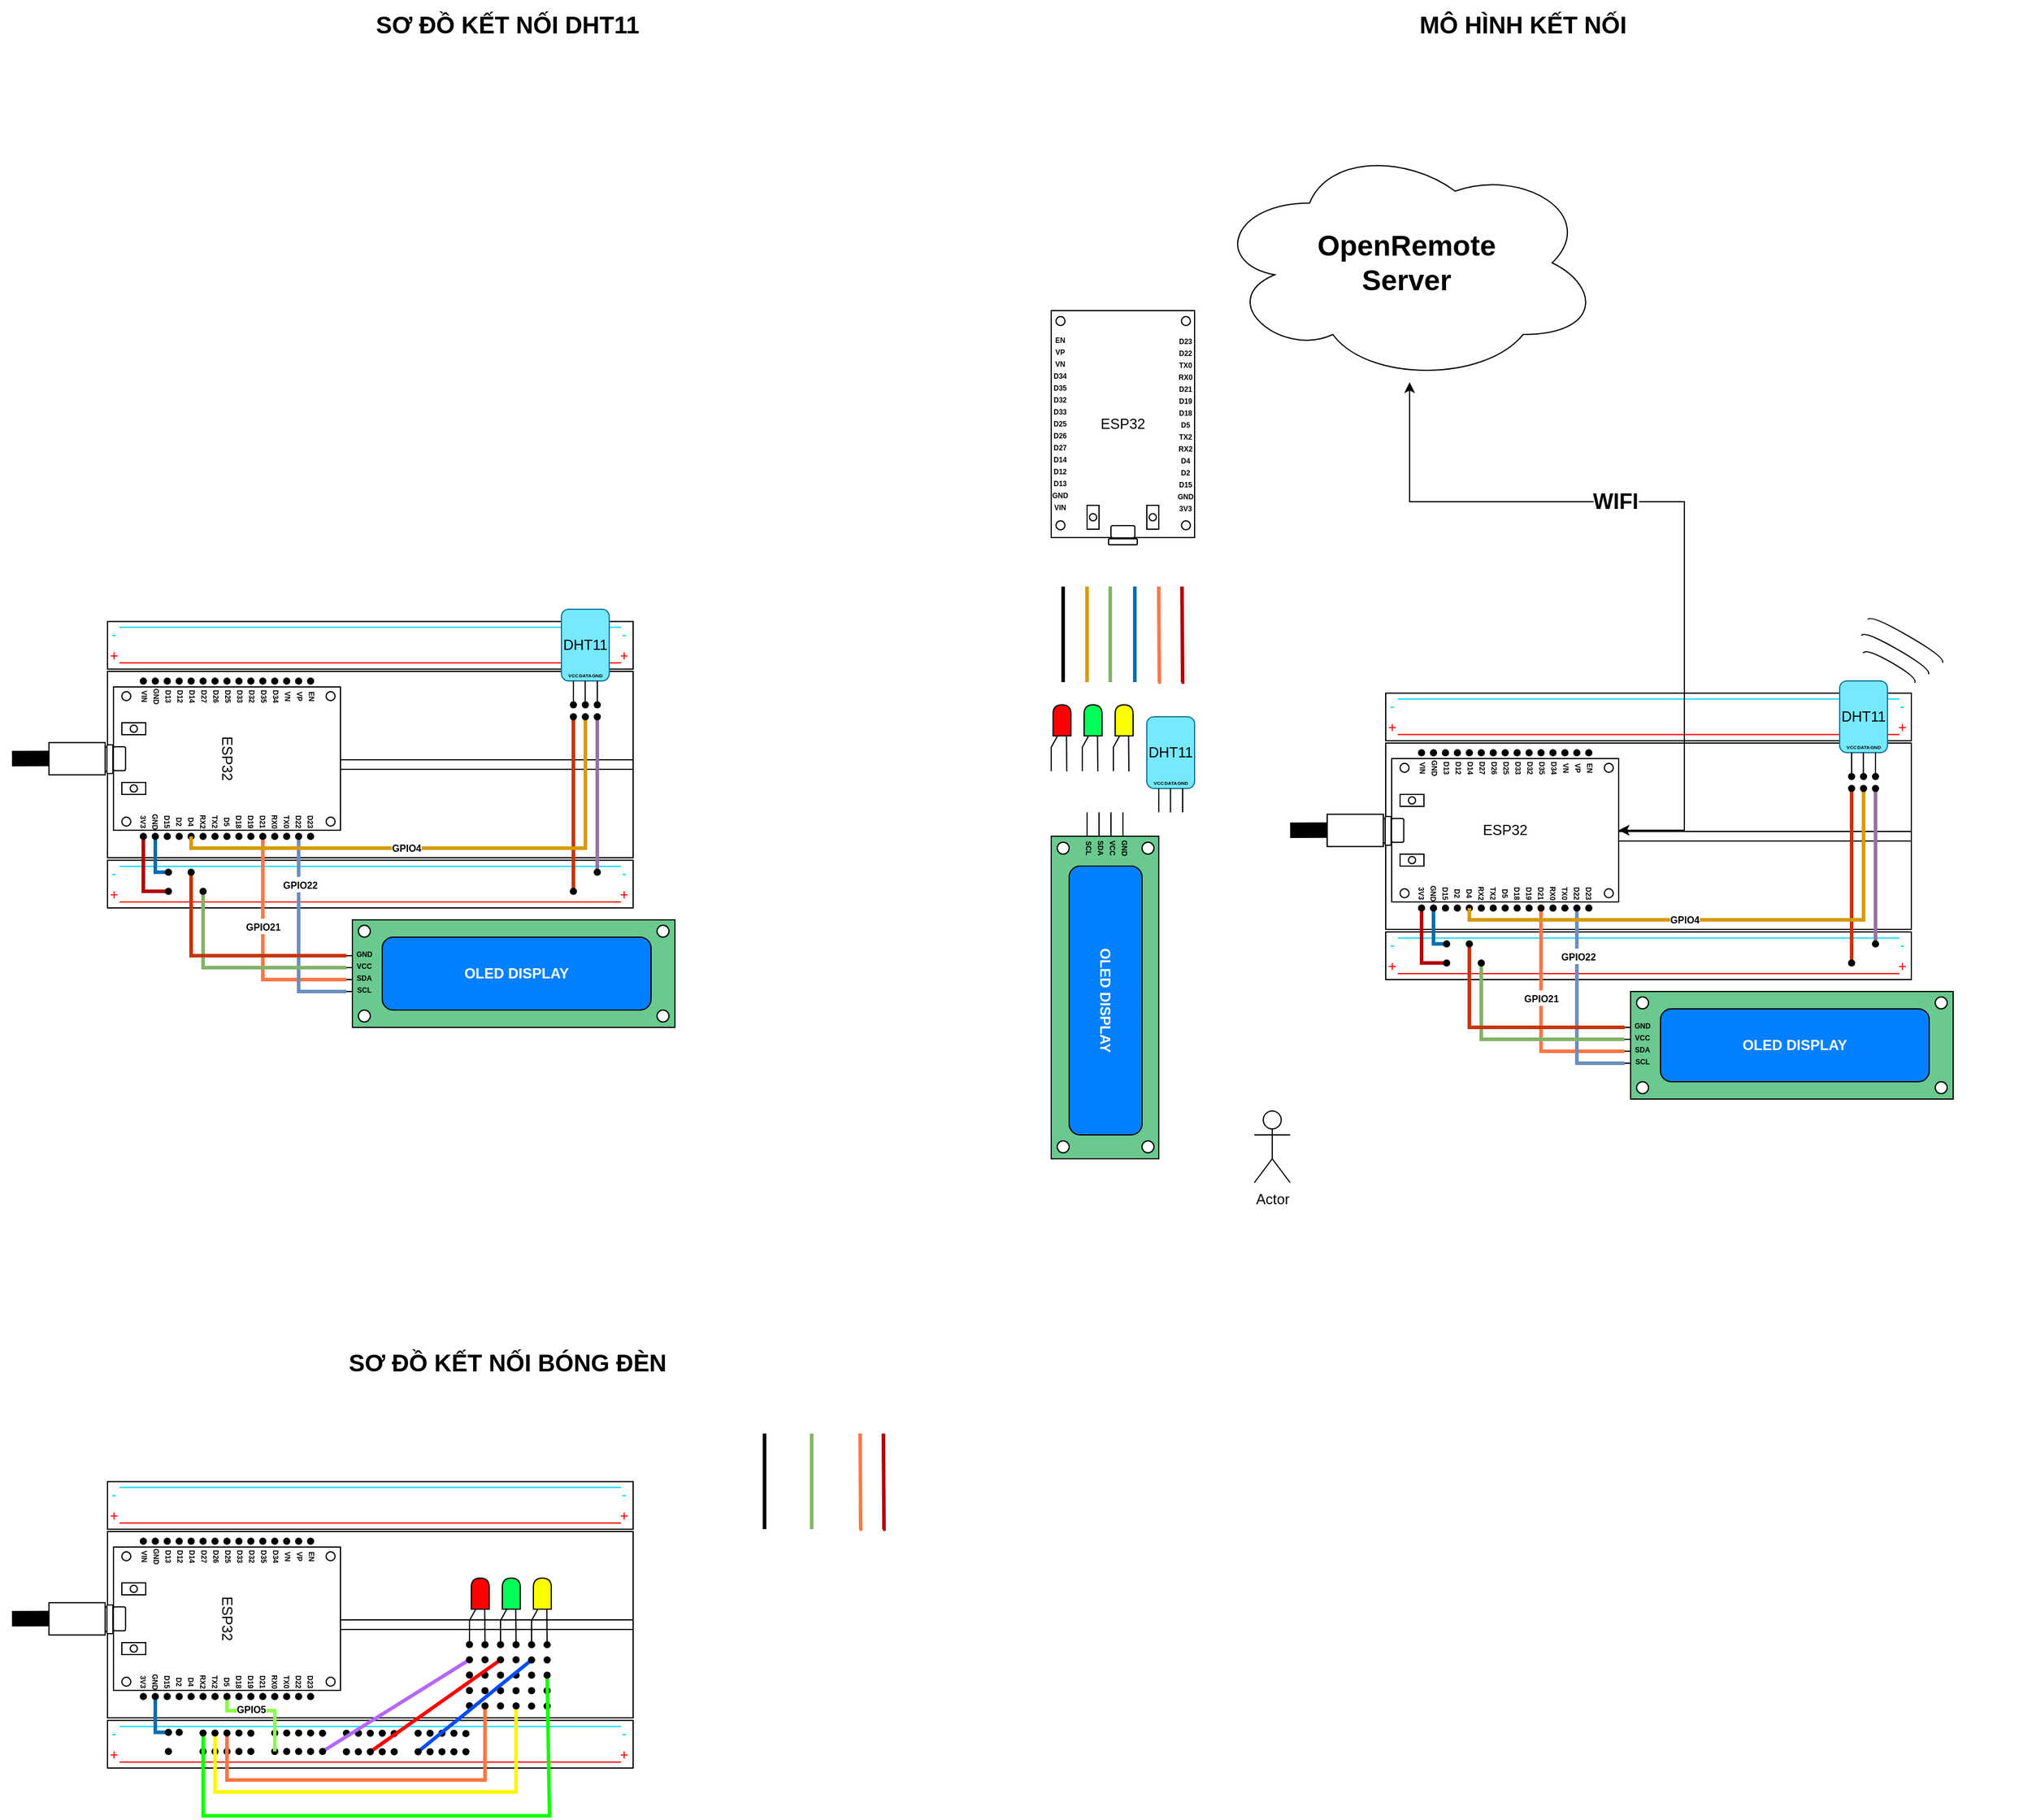 <mxfile version="24.7.7">
  <diagram name="Page-1" id="eVa6K4kroIY7gcpoVqna">
    <mxGraphModel dx="1789" dy="846" grid="1" gridSize="10" guides="1" tooltips="1" connect="1" arrows="1" fold="1" page="1" pageScale="1" pageWidth="850" pageHeight="1100" math="0" shadow="0">
      <root>
        <mxCell id="0" />
        <mxCell id="1" style="" parent="0" />
        <mxCell id="TUcXc0nCRtIJSJUuAqNl-293" value="" style="verticalLabelPosition=bottom;verticalAlign=top;html=1;shape=mxgraph.basic.rect;fillColor2=none;strokeWidth=1;size=20;indent=5;" parent="1" vertex="1">
          <mxGeometry x="90" y="602" width="440" height="156" as="geometry" />
        </mxCell>
        <mxCell id="TUcXc0nCRtIJSJUuAqNl-138" value="" style="rounded=0;whiteSpace=wrap;html=1;" parent="1" vertex="1">
          <mxGeometry x="90" y="760.12" width="440" height="39.88" as="geometry" />
        </mxCell>
        <mxCell id="TUcXc0nCRtIJSJUuAqNl-16" value="" style="group" parent="1" vertex="1" connectable="0">
          <mxGeometry x="275" y="810" width="290" height="90" as="geometry" />
        </mxCell>
        <mxCell id="TUcXc0nCRtIJSJUuAqNl-7" value="" style="rounded=1;whiteSpace=wrap;html=1;arcSize=0;fillColor=#69c98e;" parent="TUcXc0nCRtIJSJUuAqNl-16" vertex="1">
          <mxGeometry x="20" width="270" height="90" as="geometry" />
        </mxCell>
        <mxCell id="TUcXc0nCRtIJSJUuAqNl-11" value="" style="endArrow=none;html=1;rounded=0;entryX=0.25;entryY=1;entryDx=0;entryDy=0;" parent="TUcXc0nCRtIJSJUuAqNl-16" edge="1">
          <mxGeometry width="50" height="50" relative="1" as="geometry">
            <mxPoint x="20" y="30" as="sourcePoint" />
            <mxPoint y="30" as="targetPoint" />
          </mxGeometry>
        </mxCell>
        <mxCell id="TUcXc0nCRtIJSJUuAqNl-13" value="" style="endArrow=none;html=1;rounded=0;entryX=0.25;entryY=1;entryDx=0;entryDy=0;" parent="TUcXc0nCRtIJSJUuAqNl-16" edge="1">
          <mxGeometry width="50" height="50" relative="1" as="geometry">
            <mxPoint x="20" y="40" as="sourcePoint" />
            <mxPoint y="40" as="targetPoint" />
          </mxGeometry>
        </mxCell>
        <mxCell id="TUcXc0nCRtIJSJUuAqNl-14" value="" style="endArrow=none;html=1;rounded=0;entryX=0.25;entryY=1;entryDx=0;entryDy=0;" parent="TUcXc0nCRtIJSJUuAqNl-16" edge="1">
          <mxGeometry width="50" height="50" relative="1" as="geometry">
            <mxPoint x="20" y="50" as="sourcePoint" />
            <mxPoint y="50" as="targetPoint" />
          </mxGeometry>
        </mxCell>
        <mxCell id="TUcXc0nCRtIJSJUuAqNl-125" value="GND" style="text;html=1;align=center;verticalAlign=middle;whiteSpace=wrap;rounded=0;fontSize=6;fontStyle=1" parent="TUcXc0nCRtIJSJUuAqNl-16" vertex="1">
          <mxGeometry x="20" y="24" width="20" height="10" as="geometry" />
        </mxCell>
        <mxCell id="TUcXc0nCRtIJSJUuAqNl-126" value="VCC" style="text;html=1;align=center;verticalAlign=middle;whiteSpace=wrap;rounded=0;fontSize=6;fontStyle=1" parent="TUcXc0nCRtIJSJUuAqNl-16" vertex="1">
          <mxGeometry x="20" y="34" width="20" height="10" as="geometry" />
        </mxCell>
        <mxCell id="TUcXc0nCRtIJSJUuAqNl-127" value="SDA" style="text;html=1;align=center;verticalAlign=middle;whiteSpace=wrap;rounded=0;fontSize=6;fontStyle=1" parent="TUcXc0nCRtIJSJUuAqNl-16" vertex="1">
          <mxGeometry x="20" y="44" width="20" height="10" as="geometry" />
        </mxCell>
        <mxCell id="TUcXc0nCRtIJSJUuAqNl-128" value="SCL" style="text;html=1;align=center;verticalAlign=middle;whiteSpace=wrap;rounded=0;fontSize=6;fontStyle=1" parent="TUcXc0nCRtIJSJUuAqNl-16" vertex="1">
          <mxGeometry x="20" y="54" width="20" height="10" as="geometry" />
        </mxCell>
        <mxCell id="TUcXc0nCRtIJSJUuAqNl-15" value="" style="endArrow=none;html=1;rounded=0;entryX=0.25;entryY=1;entryDx=0;entryDy=0;" parent="TUcXc0nCRtIJSJUuAqNl-16" edge="1">
          <mxGeometry width="50" height="50" relative="1" as="geometry">
            <mxPoint x="20" y="60" as="sourcePoint" />
            <mxPoint y="60" as="targetPoint" />
          </mxGeometry>
        </mxCell>
        <mxCell id="TUcXc0nCRtIJSJUuAqNl-243" value="&lt;b&gt;&lt;font color=&quot;#ffffff&quot;&gt;OLED DISPLAY&lt;/font&gt;&lt;/b&gt;" style="rounded=1;whiteSpace=wrap;html=1;fillColor=#007FFF;" parent="TUcXc0nCRtIJSJUuAqNl-16" vertex="1">
          <mxGeometry x="45" y="14.5" width="225" height="61" as="geometry" />
        </mxCell>
        <mxCell id="TUcXc0nCRtIJSJUuAqNl-244" value="" style="ellipse;whiteSpace=wrap;html=1;aspect=fixed;" parent="TUcXc0nCRtIJSJUuAqNl-16" vertex="1">
          <mxGeometry x="25" y="4.5" width="10" height="10" as="geometry" />
        </mxCell>
        <mxCell id="TUcXc0nCRtIJSJUuAqNl-245" value="" style="ellipse;whiteSpace=wrap;html=1;aspect=fixed;" parent="TUcXc0nCRtIJSJUuAqNl-16" vertex="1">
          <mxGeometry x="25" y="75.5" width="10" height="10" as="geometry" />
        </mxCell>
        <mxCell id="TUcXc0nCRtIJSJUuAqNl-260" value="" style="ellipse;whiteSpace=wrap;html=1;aspect=fixed;" parent="TUcXc0nCRtIJSJUuAqNl-16" vertex="1">
          <mxGeometry x="275" y="75.5" width="10" height="10" as="geometry" />
        </mxCell>
        <mxCell id="TUcXc0nCRtIJSJUuAqNl-289" value="" style="ellipse;whiteSpace=wrap;html=1;aspect=fixed;" parent="TUcXc0nCRtIJSJUuAqNl-16" vertex="1">
          <mxGeometry x="275" y="4.5" width="10" height="10" as="geometry" />
        </mxCell>
        <mxCell id="TUcXc0nCRtIJSJUuAqNl-68" value="" style="endArrow=none;html=1;rounded=0;strokeWidth=3;" parent="1" edge="1">
          <mxGeometry width="50" height="50" relative="1" as="geometry">
            <mxPoint x="889.97" y="610.97" as="sourcePoint" />
            <mxPoint x="889.97" y="530.97" as="targetPoint" />
          </mxGeometry>
        </mxCell>
        <mxCell id="TUcXc0nCRtIJSJUuAqNl-69" value="" style="endArrow=none;html=1;rounded=0;strokeWidth=3;fillColor=#d5e8d4;strokeColor=#82b366;" parent="1" edge="1">
          <mxGeometry width="50" height="50" relative="1" as="geometry">
            <mxPoint x="929.4" y="610.97" as="sourcePoint" />
            <mxPoint x="929.4" y="530.97" as="targetPoint" />
          </mxGeometry>
        </mxCell>
        <mxCell id="TUcXc0nCRtIJSJUuAqNl-73" value="" style="endArrow=none;html=1;rounded=0;strokeWidth=3;fillColor=#ffe6cc;strokeColor=#d79b00;" parent="1" edge="1">
          <mxGeometry width="50" height="50" relative="1" as="geometry">
            <mxPoint x="909.97" y="610.97" as="sourcePoint" />
            <mxPoint x="909.97" y="530.97" as="targetPoint" />
          </mxGeometry>
        </mxCell>
        <mxCell id="TUcXc0nCRtIJSJUuAqNl-86" value="" style="shape=waypoint;sketch=0;size=6;pointerEvents=1;points=[];fillColor=none;resizable=0;rotatable=0;perimeter=centerPerimeter;snapToPoint=1;" parent="1" vertex="1">
          <mxGeometry x="160" y="730.12" width="20" height="20" as="geometry" />
        </mxCell>
        <mxCell id="TUcXc0nCRtIJSJUuAqNl-87" value="" style="shape=waypoint;sketch=0;size=6;pointerEvents=1;points=[];fillColor=none;resizable=0;rotatable=0;perimeter=centerPerimeter;snapToPoint=1;" parent="1" vertex="1">
          <mxGeometry x="170" y="730.12" width="20" height="20" as="geometry" />
        </mxCell>
        <mxCell id="TUcXc0nCRtIJSJUuAqNl-88" value="" style="shape=waypoint;sketch=0;size=6;pointerEvents=1;points=[];fillColor=none;resizable=0;rotatable=0;perimeter=centerPerimeter;snapToPoint=1;" parent="1" vertex="1">
          <mxGeometry x="180" y="730.12" width="20" height="20" as="geometry" />
        </mxCell>
        <mxCell id="TUcXc0nCRtIJSJUuAqNl-91" value="" style="shape=waypoint;sketch=0;size=6;pointerEvents=1;points=[];fillColor=none;resizable=0;rotatable=0;perimeter=centerPerimeter;snapToPoint=1;" parent="1" vertex="1">
          <mxGeometry x="190" y="730.12" width="20" height="20" as="geometry" />
        </mxCell>
        <mxCell id="TUcXc0nCRtIJSJUuAqNl-92" value="" style="shape=waypoint;sketch=0;size=6;pointerEvents=1;points=[];fillColor=none;resizable=0;rotatable=0;perimeter=centerPerimeter;snapToPoint=1;" parent="1" vertex="1">
          <mxGeometry x="200" y="730.12" width="20" height="20" as="geometry" />
        </mxCell>
        <mxCell id="TUcXc0nCRtIJSJUuAqNl-94" value="" style="shape=waypoint;sketch=0;size=6;pointerEvents=1;points=[];fillColor=none;resizable=0;rotatable=0;perimeter=centerPerimeter;snapToPoint=1;" parent="1" vertex="1">
          <mxGeometry x="220" y="730.12" width="20" height="20" as="geometry" />
        </mxCell>
        <mxCell id="TUcXc0nCRtIJSJUuAqNl-95" value="" style="shape=waypoint;sketch=0;size=6;pointerEvents=1;points=[];fillColor=none;resizable=0;rotatable=0;perimeter=centerPerimeter;snapToPoint=1;" parent="1" vertex="1">
          <mxGeometry x="230" y="730.12" width="20" height="20" as="geometry" />
        </mxCell>
        <mxCell id="TUcXc0nCRtIJSJUuAqNl-101" value="" style="shape=waypoint;sketch=0;size=6;pointerEvents=1;points=[];fillColor=none;resizable=0;rotatable=0;perimeter=centerPerimeter;snapToPoint=1;" parent="1" vertex="1">
          <mxGeometry x="150" y="730.12" width="20" height="20" as="geometry" />
        </mxCell>
        <mxCell id="TUcXc0nCRtIJSJUuAqNl-102" value="" style="shape=waypoint;sketch=0;size=6;pointerEvents=1;points=[];fillColor=none;resizable=0;rotatable=0;perimeter=centerPerimeter;snapToPoint=1;" parent="1" vertex="1">
          <mxGeometry x="140" y="730.12" width="20" height="20" as="geometry" />
        </mxCell>
        <mxCell id="TUcXc0nCRtIJSJUuAqNl-103" value="" style="shape=waypoint;sketch=0;size=6;pointerEvents=1;points=[];fillColor=none;resizable=0;rotatable=0;perimeter=centerPerimeter;snapToPoint=1;" parent="1" vertex="1">
          <mxGeometry x="130" y="730.12" width="20" height="20" as="geometry" />
        </mxCell>
        <mxCell id="TUcXc0nCRtIJSJUuAqNl-105" value="" style="shape=waypoint;sketch=0;size=6;pointerEvents=1;points=[];fillColor=none;resizable=0;rotatable=0;perimeter=centerPerimeter;snapToPoint=1;" parent="1" vertex="1">
          <mxGeometry x="120" y="600.12" width="20" height="20" as="geometry" />
        </mxCell>
        <mxCell id="TUcXc0nCRtIJSJUuAqNl-106" value="" style="shape=waypoint;sketch=0;size=6;pointerEvents=1;points=[];fillColor=none;resizable=0;rotatable=0;perimeter=centerPerimeter;snapToPoint=1;" parent="1" vertex="1">
          <mxGeometry x="110" y="600.12" width="20" height="20" as="geometry" />
        </mxCell>
        <mxCell id="TUcXc0nCRtIJSJUuAqNl-107" value="" style="shape=waypoint;sketch=0;size=6;pointerEvents=1;points=[];fillColor=none;resizable=0;rotatable=0;perimeter=centerPerimeter;snapToPoint=1;" parent="1" vertex="1">
          <mxGeometry x="130" y="600.12" width="20" height="20" as="geometry" />
        </mxCell>
        <mxCell id="TUcXc0nCRtIJSJUuAqNl-108" value="" style="shape=waypoint;sketch=0;size=6;pointerEvents=1;points=[];fillColor=none;resizable=0;rotatable=0;perimeter=centerPerimeter;snapToPoint=1;" parent="1" vertex="1">
          <mxGeometry x="140" y="600.12" width="20" height="20" as="geometry" />
        </mxCell>
        <mxCell id="TUcXc0nCRtIJSJUuAqNl-109" value="" style="shape=waypoint;sketch=0;size=6;pointerEvents=1;points=[];fillColor=none;resizable=0;rotatable=0;perimeter=centerPerimeter;snapToPoint=1;" parent="1" vertex="1">
          <mxGeometry x="150" y="600.12" width="20" height="20" as="geometry" />
        </mxCell>
        <mxCell id="TUcXc0nCRtIJSJUuAqNl-110" value="" style="shape=waypoint;sketch=0;size=6;pointerEvents=1;points=[];fillColor=none;resizable=0;rotatable=0;perimeter=centerPerimeter;snapToPoint=1;" parent="1" vertex="1">
          <mxGeometry x="160" y="600.12" width="20" height="20" as="geometry" />
        </mxCell>
        <mxCell id="TUcXc0nCRtIJSJUuAqNl-111" value="" style="shape=waypoint;sketch=0;size=6;pointerEvents=1;points=[];fillColor=none;resizable=0;rotatable=0;perimeter=centerPerimeter;snapToPoint=1;" parent="1" vertex="1">
          <mxGeometry x="170" y="600.12" width="20" height="20" as="geometry" />
        </mxCell>
        <mxCell id="TUcXc0nCRtIJSJUuAqNl-112" value="" style="shape=waypoint;sketch=0;size=6;pointerEvents=1;points=[];fillColor=none;resizable=0;rotatable=0;perimeter=centerPerimeter;snapToPoint=1;" parent="1" vertex="1">
          <mxGeometry x="180" y="600.12" width="20" height="20" as="geometry" />
        </mxCell>
        <mxCell id="TUcXc0nCRtIJSJUuAqNl-113" value="" style="shape=waypoint;sketch=0;size=6;pointerEvents=1;points=[];fillColor=none;resizable=0;rotatable=0;perimeter=centerPerimeter;snapToPoint=1;" parent="1" vertex="1">
          <mxGeometry x="190" y="600.12" width="20" height="20" as="geometry" />
        </mxCell>
        <mxCell id="TUcXc0nCRtIJSJUuAqNl-114" value="" style="shape=waypoint;sketch=0;size=6;pointerEvents=1;points=[];fillColor=none;resizable=0;rotatable=0;perimeter=centerPerimeter;snapToPoint=1;" parent="1" vertex="1">
          <mxGeometry x="200" y="600.12" width="20" height="20" as="geometry" />
        </mxCell>
        <mxCell id="TUcXc0nCRtIJSJUuAqNl-115" value="" style="shape=waypoint;sketch=0;size=6;pointerEvents=1;points=[];fillColor=none;resizable=0;rotatable=0;perimeter=centerPerimeter;snapToPoint=1;" parent="1" vertex="1">
          <mxGeometry x="210" y="600.12" width="20" height="20" as="geometry" />
        </mxCell>
        <mxCell id="TUcXc0nCRtIJSJUuAqNl-116" value="" style="shape=waypoint;sketch=0;size=6;pointerEvents=1;points=[];fillColor=none;resizable=0;rotatable=0;perimeter=centerPerimeter;snapToPoint=1;" parent="1" vertex="1">
          <mxGeometry x="220" y="600.12" width="20" height="20" as="geometry" />
        </mxCell>
        <mxCell id="TUcXc0nCRtIJSJUuAqNl-117" value="" style="shape=waypoint;sketch=0;size=6;pointerEvents=1;points=[];fillColor=none;resizable=0;rotatable=0;perimeter=centerPerimeter;snapToPoint=1;" parent="1" vertex="1">
          <mxGeometry x="230" y="600.12" width="20" height="20" as="geometry" />
        </mxCell>
        <mxCell id="TUcXc0nCRtIJSJUuAqNl-118" value="" style="shape=waypoint;sketch=0;size=6;pointerEvents=1;points=[];fillColor=none;resizable=0;rotatable=0;perimeter=centerPerimeter;snapToPoint=1;" parent="1" vertex="1">
          <mxGeometry x="240" y="600.12" width="20" height="20" as="geometry" />
        </mxCell>
        <mxCell id="TUcXc0nCRtIJSJUuAqNl-119" value="" style="shape=waypoint;sketch=0;size=6;pointerEvents=1;points=[];fillColor=none;resizable=0;rotatable=0;perimeter=centerPerimeter;snapToPoint=1;" parent="1" vertex="1">
          <mxGeometry x="250" y="600.12" width="20" height="20" as="geometry" />
        </mxCell>
        <mxCell id="TUcXc0nCRtIJSJUuAqNl-143" value="" style="rounded=0;whiteSpace=wrap;html=1;" parent="1" vertex="1">
          <mxGeometry x="90" y="560.24" width="440" height="39.88" as="geometry" />
        </mxCell>
        <mxCell id="TUcXc0nCRtIJSJUuAqNl-146" value="-" style="text;html=1;align=center;verticalAlign=middle;whiteSpace=wrap;rounded=0;fontColor=#00d5ff;" parent="1" vertex="1">
          <mxGeometry x="92" y="568.59" width="7" height="4.88" as="geometry" />
        </mxCell>
        <mxCell id="TUcXc0nCRtIJSJUuAqNl-147" value="+" style="text;html=1;align=center;verticalAlign=middle;whiteSpace=wrap;rounded=0;fontColor=#ff0000;" parent="1" vertex="1">
          <mxGeometry x="92" y="586.9" width="7" height="4.88" as="geometry" />
        </mxCell>
        <mxCell id="TUcXc0nCRtIJSJUuAqNl-209" value="" style="endArrow=none;html=1;rounded=0;strokeWidth=3;fillColor=#1ba1e2;strokeColor=#006EAF;" parent="1" edge="1">
          <mxGeometry width="50" height="50" relative="1" as="geometry">
            <mxPoint x="949.97" y="610.97" as="sourcePoint" />
            <mxPoint x="949.97" y="530.97" as="targetPoint" />
          </mxGeometry>
        </mxCell>
        <mxCell id="TUcXc0nCRtIJSJUuAqNl-210" value="" style="endArrow=none;html=1;rounded=0;strokeWidth=3;fillColor=#fa6800;strokeColor=#ff7847;" parent="1" edge="1">
          <mxGeometry width="50" height="50" relative="1" as="geometry">
            <mxPoint x="969.47" y="611.09" as="sourcePoint" />
            <mxPoint x="969.97" y="530.97" as="targetPoint" />
            <Array as="points">
              <mxPoint x="970.47" y="610.97" />
            </Array>
          </mxGeometry>
        </mxCell>
        <mxCell id="TUcXc0nCRtIJSJUuAqNl-100" value="" style="shape=waypoint;sketch=0;size=6;pointerEvents=1;points=[];fillColor=none;resizable=0;rotatable=0;perimeter=centerPerimeter;snapToPoint=1;" parent="1" vertex="1">
          <mxGeometry x="250" y="730.12" width="20" height="20" as="geometry" />
        </mxCell>
        <mxCell id="TUcXc0nCRtIJSJUuAqNl-213" value="" style="endArrow=none;html=1;rounded=0;strokeWidth=3;fillColor=#e51400;strokeColor=#B20000;" parent="1" edge="1">
          <mxGeometry width="50" height="50" relative="1" as="geometry">
            <mxPoint x="988.97" y="611.09" as="sourcePoint" />
            <mxPoint x="989.47" y="530.97" as="targetPoint" />
            <Array as="points">
              <mxPoint x="989.97" y="610.97" />
            </Array>
          </mxGeometry>
        </mxCell>
        <mxCell id="TUcXc0nCRtIJSJUuAqNl-218" value="" style="group" parent="1" vertex="1" connectable="0">
          <mxGeometry x="41" y="661.63" width="47" height="27" as="geometry" />
        </mxCell>
        <mxCell id="TUcXc0nCRtIJSJUuAqNl-214" value="" style="rounded=0;whiteSpace=wrap;html=1;" parent="TUcXc0nCRtIJSJUuAqNl-218" vertex="1">
          <mxGeometry width="47" height="27" as="geometry" />
        </mxCell>
        <mxCell id="TUcXc0nCRtIJSJUuAqNl-217" value="" style="shape=image;verticalLabelPosition=bottom;labelBackgroundColor=default;verticalAlign=top;imageAspect=0;image=https://staging.svgrepo.com/show/72051/usb.svg;rotation=90;" parent="TUcXc0nCRtIJSJUuAqNl-218" vertex="1">
          <mxGeometry x="12.09" y="-1.42" width="23" height="30" as="geometry" />
        </mxCell>
        <mxCell id="TUcXc0nCRtIJSJUuAqNl-223" value="" style="endArrow=none;html=1;rounded=0;entryX=0.203;entryY=1.274;entryDx=0;entryDy=0;entryPerimeter=0;exitX=0.202;exitY=0.928;exitDx=0;exitDy=0;exitPerimeter=0;" parent="TUcXc0nCRtIJSJUuAqNl-218" edge="1">
          <mxGeometry width="50" height="50" relative="1" as="geometry">
            <mxPoint x="48.73" y="23.948" as="sourcePoint" />
            <mxPoint x="47.0" y="23.972" as="targetPoint" />
          </mxGeometry>
        </mxCell>
        <mxCell id="TUcXc0nCRtIJSJUuAqNl-219" value="" style="endArrow=none;html=1;rounded=0;entryX=0.203;entryY=1.274;entryDx=0;entryDy=0;entryPerimeter=0;exitX=0.202;exitY=0.928;exitDx=0;exitDy=0;exitPerimeter=0;" parent="1" edge="1">
          <mxGeometry width="50" height="50" relative="1" as="geometry">
            <mxPoint x="89.86" y="665.348" as="sourcePoint" />
            <mxPoint x="88.13" y="665.372" as="targetPoint" />
          </mxGeometry>
        </mxCell>
        <mxCell id="TUcXc0nCRtIJSJUuAqNl-225" value="" style="endArrow=none;html=1;rounded=0;entryX=0.005;entryY=0.296;entryDx=0;entryDy=0;entryPerimeter=0;strokeWidth=13;" parent="1" edge="1">
          <mxGeometry width="50" height="50" relative="1" as="geometry">
            <mxPoint x="10" y="675" as="sourcePoint" />
            <mxPoint x="41.235" y="674.872" as="targetPoint" />
          </mxGeometry>
        </mxCell>
        <mxCell id="TUcXc0nCRtIJSJUuAqNl-226" value="-" style="text;html=1;align=center;verticalAlign=middle;whiteSpace=wrap;rounded=0;fontColor=#00d5ff;" parent="1" vertex="1">
          <mxGeometry x="519" y="568.59" width="7" height="4.88" as="geometry" />
        </mxCell>
        <mxCell id="TUcXc0nCRtIJSJUuAqNl-227" value="+" style="text;html=1;align=center;verticalAlign=middle;whiteSpace=wrap;rounded=0;fontColor=#ff0000;" parent="1" vertex="1">
          <mxGeometry x="519" y="586.9" width="7" height="4.88" as="geometry" />
        </mxCell>
        <mxCell id="TUcXc0nCRtIJSJUuAqNl-228" value="-" style="text;html=1;align=center;verticalAlign=middle;whiteSpace=wrap;rounded=0;fontColor=#00d5ff;" parent="1" vertex="1">
          <mxGeometry x="519" y="768.25" width="7" height="4.88" as="geometry" />
        </mxCell>
        <mxCell id="TUcXc0nCRtIJSJUuAqNl-229" value="+" style="text;html=1;align=center;verticalAlign=middle;whiteSpace=wrap;rounded=0;fontColor=#ff0000;" parent="1" vertex="1">
          <mxGeometry x="519" y="786.56" width="7" height="4.88" as="geometry" />
        </mxCell>
        <mxCell id="TUcXc0nCRtIJSJUuAqNl-230" value="-" style="text;html=1;align=center;verticalAlign=middle;whiteSpace=wrap;rounded=0;fontColor=#00d5ff;" parent="1" vertex="1">
          <mxGeometry x="92" y="768.47" width="7" height="4.88" as="geometry" />
        </mxCell>
        <mxCell id="TUcXc0nCRtIJSJUuAqNl-231" value="+" style="text;html=1;align=center;verticalAlign=middle;whiteSpace=wrap;rounded=0;fontColor=#ff0000;" parent="1" vertex="1">
          <mxGeometry x="92" y="786.78" width="7" height="4.88" as="geometry" />
        </mxCell>
        <mxCell id="TUcXc0nCRtIJSJUuAqNl-232" value="" style="endArrow=none;html=1;rounded=0;entryX=1;entryY=0.75;entryDx=0;entryDy=0;fontColor=#ff0000;strokeColor=#ff0000;" parent="1" edge="1">
          <mxGeometry width="50" height="50" relative="1" as="geometry">
            <mxPoint x="100" y="795" as="sourcePoint" />
            <mxPoint x="520" y="795.03" as="targetPoint" />
          </mxGeometry>
        </mxCell>
        <mxCell id="TUcXc0nCRtIJSJUuAqNl-234" value="" style="endArrow=none;html=1;rounded=0;exitX=0;exitY=0.75;exitDx=0;exitDy=0;entryX=1;entryY=0.75;entryDx=0;entryDy=0;fontColor=#ff0000;strokeColor=#00d5ff;" parent="1" edge="1">
          <mxGeometry width="50" height="50" relative="1" as="geometry">
            <mxPoint x="100" y="765.25" as="sourcePoint" />
            <mxPoint x="520" y="765.25" as="targetPoint" />
          </mxGeometry>
        </mxCell>
        <mxCell id="TUcXc0nCRtIJSJUuAqNl-85" value="" style="edgeStyle=orthogonalEdgeStyle;rounded=0;orthogonalLoop=1;jettySize=auto;html=1;fillColor=#e51400;strokeColor=#B20000;strokeWidth=3;endArrow=none;endFill=0;" parent="1" source="TUcXc0nCRtIJSJUuAqNl-84" target="TUcXc0nCRtIJSJUuAqNl-80" edge="1">
          <mxGeometry relative="1" as="geometry">
            <Array as="points">
              <mxPoint x="120" y="786.12" />
            </Array>
          </mxGeometry>
        </mxCell>
        <mxCell id="TUcXc0nCRtIJSJUuAqNl-124" value="" style="edgeStyle=orthogonalEdgeStyle;rounded=0;orthogonalLoop=1;jettySize=auto;html=1;endArrow=none;endFill=0;strokeWidth=3;fillColor=#1ba1e2;strokeColor=#006EAF;" parent="1" source="TUcXc0nCRtIJSJUuAqNl-104" target="TUcXc0nCRtIJSJUuAqNl-120" edge="1">
          <mxGeometry relative="1" as="geometry">
            <Array as="points">
              <mxPoint x="130" y="770.12" />
            </Array>
          </mxGeometry>
        </mxCell>
        <mxCell id="TUcXc0nCRtIJSJUuAqNl-70" value="" style="endArrow=none;html=1;rounded=0;strokeWidth=3;fillColor=#fa6800;strokeColor=#ff7847;" parent="1" target="TUcXc0nCRtIJSJUuAqNl-93" edge="1">
          <mxGeometry width="50" height="50" relative="1" as="geometry">
            <mxPoint x="290" y="860" as="sourcePoint" />
            <mxPoint x="209.77" y="796.12" as="targetPoint" />
            <Array as="points">
              <mxPoint x="220" y="860" />
            </Array>
          </mxGeometry>
        </mxCell>
        <mxCell id="TUcXc0nCRtIJSJUuAqNl-843" value="&lt;b&gt;&lt;font style=&quot;font-size: 8px;&quot;&gt;GPIO21&lt;/font&gt;&lt;/b&gt;" style="edgeLabel;html=1;align=center;verticalAlign=middle;resizable=0;points=[];" parent="TUcXc0nCRtIJSJUuAqNl-70" vertex="1" connectable="0">
          <mxGeometry x="0.498" relative="1" as="geometry">
            <mxPoint y="27" as="offset" />
          </mxGeometry>
        </mxCell>
        <mxCell id="TUcXc0nCRtIJSJUuAqNl-71" value="" style="endArrow=none;html=1;rounded=0;strokeWidth=3;fillColor=#dae8fc;strokeColor=#6c8ebf;" parent="1" target="TUcXc0nCRtIJSJUuAqNl-96" edge="1">
          <mxGeometry width="50" height="50" relative="1" as="geometry">
            <mxPoint x="290" y="870" as="sourcePoint" />
            <mxPoint x="239.77" y="776.12" as="targetPoint" />
            <Array as="points">
              <mxPoint x="250" y="870" />
            </Array>
          </mxGeometry>
        </mxCell>
        <mxCell id="TUcXc0nCRtIJSJUuAqNl-842" value="&lt;b&gt;&lt;font style=&quot;font-size: 8px;&quot;&gt;GPIO22&lt;/font&gt;&lt;/b&gt;" style="edgeLabel;html=1;align=center;verticalAlign=middle;resizable=0;points=[];" parent="TUcXc0nCRtIJSJUuAqNl-71" vertex="1" connectable="0">
          <mxGeometry x="0.519" y="-3" relative="1" as="geometry">
            <mxPoint x="-2" y="-1" as="offset" />
          </mxGeometry>
        </mxCell>
        <mxCell id="TUcXc0nCRtIJSJUuAqNl-84" value="" style="shape=waypoint;sketch=0;size=6;pointerEvents=1;points=[];fillColor=none;resizable=0;rotatable=0;perimeter=centerPerimeter;snapToPoint=1;" parent="1" vertex="1">
          <mxGeometry x="110" y="730.12" width="20" height="20" as="geometry" />
        </mxCell>
        <mxCell id="TUcXc0nCRtIJSJUuAqNl-104" value="" style="shape=waypoint;sketch=0;size=6;pointerEvents=1;points=[];fillColor=none;resizable=0;rotatable=0;perimeter=centerPerimeter;snapToPoint=1;" parent="1" vertex="1">
          <mxGeometry x="120" y="730.12" width="20" height="20" as="geometry" />
        </mxCell>
        <mxCell id="TUcXc0nCRtIJSJUuAqNl-120" value="" style="shape=waypoint;sketch=0;size=6;pointerEvents=1;points=[];fillColor=none;resizable=0;rotatable=0;perimeter=centerPerimeter;snapToPoint=1;" parent="1" vertex="1">
          <mxGeometry x="131" y="760.12" width="20" height="20" as="geometry" />
        </mxCell>
        <mxCell id="TUcXc0nCRtIJSJUuAqNl-93" value="" style="shape=waypoint;sketch=0;size=6;pointerEvents=1;points=[];fillColor=none;resizable=0;rotatable=0;perimeter=centerPerimeter;snapToPoint=1;" parent="1" vertex="1">
          <mxGeometry x="210" y="730.12" width="20" height="20" as="geometry" />
        </mxCell>
        <mxCell id="TUcXc0nCRtIJSJUuAqNl-96" value="" style="shape=waypoint;sketch=0;size=6;pointerEvents=1;points=[];fillColor=none;resizable=0;rotatable=0;perimeter=centerPerimeter;snapToPoint=1;" parent="1" vertex="1">
          <mxGeometry x="240" y="730.12" width="20" height="20" as="geometry" />
        </mxCell>
        <mxCell id="TUcXc0nCRtIJSJUuAqNl-80" value="" style="shape=waypoint;sketch=0;size=6;pointerEvents=1;points=[];fillColor=none;resizable=0;rotatable=0;perimeter=centerPerimeter;snapToPoint=1;" parent="1" vertex="1">
          <mxGeometry x="131" y="776.12" width="20" height="20" as="geometry" />
        </mxCell>
        <mxCell id="TUcXc0nCRtIJSJUuAqNl-208" value="" style="endArrow=none;html=1;rounded=0;strokeWidth=3;fillColor=#d5e8d4;strokeColor=#82b366;" parent="1" target="TUcXc0nCRtIJSJUuAqNl-207" edge="1">
          <mxGeometry width="50" height="50" relative="1" as="geometry">
            <mxPoint x="290" y="850" as="sourcePoint" />
            <mxPoint x="170" y="790" as="targetPoint" />
            <Array as="points">
              <mxPoint x="170" y="850" />
            </Array>
          </mxGeometry>
        </mxCell>
        <mxCell id="TUcXc0nCRtIJSJUuAqNl-202" value="" style="endArrow=none;html=1;rounded=0;strokeWidth=3;fillColor=#fa6800;strokeColor=#C73500;" parent="1" target="TUcXc0nCRtIJSJUuAqNl-203" edge="1">
          <mxGeometry width="50" height="50" relative="1" as="geometry">
            <mxPoint x="290" y="840" as="sourcePoint" />
            <mxPoint x="160" y="840" as="targetPoint" />
            <Array as="points">
              <mxPoint x="160" y="840" />
            </Array>
          </mxGeometry>
        </mxCell>
        <mxCell id="TUcXc0nCRtIJSJUuAqNl-203" value="" style="shape=waypoint;sketch=0;size=6;pointerEvents=1;points=[];fillColor=none;resizable=0;rotatable=0;perimeter=centerPerimeter;snapToPoint=1;" parent="1" vertex="1">
          <mxGeometry x="150" y="760.12" width="20" height="20" as="geometry" />
        </mxCell>
        <mxCell id="TUcXc0nCRtIJSJUuAqNl-207" value="" style="shape=waypoint;sketch=0;size=6;pointerEvents=1;points=[];fillColor=none;resizable=0;rotatable=0;perimeter=centerPerimeter;snapToPoint=1;" parent="1" vertex="1">
          <mxGeometry x="160" y="776.12" width="20" height="20" as="geometry" />
        </mxCell>
        <mxCell id="TUcXc0nCRtIJSJUuAqNl-239" value="" style="endArrow=none;html=1;rounded=0;exitX=0;exitY=0.75;exitDx=0;exitDy=0;entryX=1;entryY=0.75;entryDx=0;entryDy=0;fontColor=#ff0000;strokeColor=#00d5ff;" parent="1" edge="1">
          <mxGeometry width="50" height="50" relative="1" as="geometry">
            <mxPoint x="100" y="565.1" as="sourcePoint" />
            <mxPoint x="520" y="565.1" as="targetPoint" />
          </mxGeometry>
        </mxCell>
        <mxCell id="TUcXc0nCRtIJSJUuAqNl-240" value="" style="endArrow=none;html=1;rounded=0;entryX=1;entryY=0.75;entryDx=0;entryDy=0;fontColor=#ff0000;strokeColor=#ff0000;" parent="1" edge="1">
          <mxGeometry width="50" height="50" relative="1" as="geometry">
            <mxPoint x="100" y="594.85" as="sourcePoint" />
            <mxPoint x="520" y="594.88" as="targetPoint" />
          </mxGeometry>
        </mxCell>
        <mxCell id="TUcXc0nCRtIJSJUuAqNl-6" value="" style="group" parent="1" vertex="1" connectable="0">
          <mxGeometry x="470" y="550" width="40" height="90" as="geometry" />
        </mxCell>
        <mxCell id="TUcXc0nCRtIJSJUuAqNl-2" value="DHT11" style="rounded=1;whiteSpace=wrap;html=1;fillColor=#77e9ff;strokeColor=#10739e;" parent="TUcXc0nCRtIJSJUuAqNl-6" vertex="1">
          <mxGeometry width="40" height="60" as="geometry" />
        </mxCell>
        <mxCell id="TUcXc0nCRtIJSJUuAqNl-3" value="" style="endArrow=none;html=1;rounded=0;entryX=0.25;entryY=1;entryDx=0;entryDy=0;" parent="TUcXc0nCRtIJSJUuAqNl-6" edge="1">
          <mxGeometry width="50" height="50" relative="1" as="geometry">
            <mxPoint x="10" y="80" as="sourcePoint" />
            <mxPoint x="10" y="60" as="targetPoint" />
          </mxGeometry>
        </mxCell>
        <mxCell id="TUcXc0nCRtIJSJUuAqNl-4" value="" style="endArrow=none;html=1;rounded=0;entryX=0.25;entryY=1;entryDx=0;entryDy=0;" parent="TUcXc0nCRtIJSJUuAqNl-6" edge="1">
          <mxGeometry width="50" height="50" relative="1" as="geometry">
            <mxPoint x="19.83" y="80" as="sourcePoint" />
            <mxPoint x="19.83" y="60" as="targetPoint" />
            <Array as="points">
              <mxPoint x="19.83" y="70" />
              <mxPoint x="19.83" y="60" />
            </Array>
          </mxGeometry>
        </mxCell>
        <mxCell id="TUcXc0nCRtIJSJUuAqNl-5" value="" style="endArrow=none;html=1;rounded=0;entryX=0.25;entryY=1;entryDx=0;entryDy=0;" parent="TUcXc0nCRtIJSJUuAqNl-6" edge="1">
          <mxGeometry width="50" height="50" relative="1" as="geometry">
            <mxPoint x="30" y="80" as="sourcePoint" />
            <mxPoint x="30" y="60" as="targetPoint" />
          </mxGeometry>
        </mxCell>
        <mxCell id="TUcXc0nCRtIJSJUuAqNl-129" value="VCC" style="text;html=1;align=center;verticalAlign=middle;whiteSpace=wrap;rounded=0;fontSize=4;fontStyle=1" parent="TUcXc0nCRtIJSJUuAqNl-6" vertex="1">
          <mxGeometry x="5" y="56" width="10" as="geometry" />
        </mxCell>
        <mxCell id="TUcXc0nCRtIJSJUuAqNl-136" value="DATA" style="text;html=1;align=center;verticalAlign=middle;whiteSpace=wrap;rounded=0;fontSize=4;fontStyle=1" parent="TUcXc0nCRtIJSJUuAqNl-6" vertex="1">
          <mxGeometry x="15" y="52" width="10" height="8" as="geometry" />
        </mxCell>
        <mxCell id="TUcXc0nCRtIJSJUuAqNl-137" value="GND" style="text;html=1;align=center;verticalAlign=middle;whiteSpace=wrap;rounded=0;fontSize=4;fontStyle=1" parent="TUcXc0nCRtIJSJUuAqNl-6" vertex="1">
          <mxGeometry x="25" y="52" width="10" height="8" as="geometry" />
        </mxCell>
        <mxCell id="TUcXc0nCRtIJSJUuAqNl-148" value="" style="shape=waypoint;sketch=0;size=6;pointerEvents=1;points=[];fillColor=none;resizable=0;rotatable=0;perimeter=centerPerimeter;snapToPoint=1;" parent="TUcXc0nCRtIJSJUuAqNl-6" vertex="1">
          <mxGeometry y="70" width="20" height="20" as="geometry" />
        </mxCell>
        <mxCell id="TUcXc0nCRtIJSJUuAqNl-158" value="" style="shape=waypoint;sketch=0;size=6;pointerEvents=1;points=[];fillColor=none;resizable=0;rotatable=0;perimeter=centerPerimeter;snapToPoint=1;" parent="TUcXc0nCRtIJSJUuAqNl-6" vertex="1">
          <mxGeometry x="10" y="70" width="20" height="20" as="geometry" />
        </mxCell>
        <mxCell id="TUcXc0nCRtIJSJUuAqNl-159" value="" style="shape=waypoint;sketch=0;size=6;pointerEvents=1;points=[];fillColor=none;resizable=0;rotatable=0;perimeter=centerPerimeter;snapToPoint=1;" parent="TUcXc0nCRtIJSJUuAqNl-6" vertex="1">
          <mxGeometry x="20" y="70" width="20" height="20" as="geometry" />
        </mxCell>
        <mxCell id="TUcXc0nCRtIJSJUuAqNl-294" value="" style="shape=partialRectangle;whiteSpace=wrap;html=1;top=0;bottom=0;fillColor=none;rotation=90;" parent="1" vertex="1">
          <mxGeometry x="306" y="460" width="8" height="440" as="geometry" />
        </mxCell>
        <mxCell id="TUcXc0nCRtIJSJUuAqNl-58" value="" style="group;rotation=90;" parent="1" vertex="1" connectable="0">
          <mxGeometry x="130" y="580" width="120" height="190.25" as="geometry" />
        </mxCell>
        <mxCell id="TUcXc0nCRtIJSJUuAqNl-1" value="ESP32" style="whiteSpace=wrap;html=1;rotation=90;" parent="TUcXc0nCRtIJSJUuAqNl-58" vertex="1">
          <mxGeometry width="120" height="190" as="geometry" />
        </mxCell>
        <mxCell id="TUcXc0nCRtIJSJUuAqNl-18" value="&lt;span style=&quot;font-size: 6px;&quot;&gt;&lt;font style=&quot;font-size: 6px;&quot;&gt;3V3&lt;/font&gt;&lt;/span&gt;" style="text;html=1;align=center;verticalAlign=bottom;whiteSpace=wrap;rounded=0;spacingTop=0;spacing=0;fontSize=6;fontStyle=1;rotation=90;" parent="TUcXc0nCRtIJSJUuAqNl-58" vertex="1">
          <mxGeometry x="-17" y="143" width="15" height="10" as="geometry" />
        </mxCell>
        <mxCell id="TUcXc0nCRtIJSJUuAqNl-19" value="&lt;span style=&quot;font-size: 6px;&quot;&gt;&lt;span style=&quot;font-size: 6px;&quot;&gt;GND&lt;/span&gt;&lt;/span&gt;" style="text;html=1;align=center;verticalAlign=bottom;whiteSpace=wrap;rounded=0;spacingTop=0;spacing=0;fontSize=6;fontStyle=1;rotation=90;" parent="TUcXc0nCRtIJSJUuAqNl-58" vertex="1">
          <mxGeometry x="-7" y="143" width="15" height="10" as="geometry" />
        </mxCell>
        <mxCell id="TUcXc0nCRtIJSJUuAqNl-20" value="&lt;span style=&quot;font-size: 6px;&quot;&gt;&lt;span style=&quot;font-size: 6px;&quot;&gt;GND&lt;/span&gt;&lt;/span&gt;" style="text;html=1;align=center;verticalAlign=middle;whiteSpace=wrap;rounded=0;fontSize=6;fontStyle=1;rotation=90;" parent="TUcXc0nCRtIJSJUuAqNl-58" vertex="1">
          <mxGeometry x="-7" y="38" width="15" height="10" as="geometry" />
        </mxCell>
        <mxCell id="TUcXc0nCRtIJSJUuAqNl-23" value="&lt;span style=&quot;font-size: 6px;&quot;&gt;&lt;span style=&quot;font-size: 6px;&quot;&gt;D15&lt;/span&gt;&lt;/span&gt;" style="text;html=1;align=center;verticalAlign=bottom;whiteSpace=wrap;rounded=0;spacingTop=0;spacing=0;fontSize=6;fontStyle=1;rotation=90;" parent="TUcXc0nCRtIJSJUuAqNl-58" vertex="1">
          <mxGeometry x="3" y="143" width="15" height="10" as="geometry" />
        </mxCell>
        <mxCell id="TUcXc0nCRtIJSJUuAqNl-24" value="&lt;span style=&quot;font-size: 6px;&quot;&gt;&lt;span style=&quot;font-size: 6px;&quot;&gt;D2&lt;/span&gt;&lt;/span&gt;" style="text;html=1;align=center;verticalAlign=bottom;whiteSpace=wrap;rounded=0;spacingTop=0;spacing=0;fontSize=6;fontStyle=1;rotation=90;" parent="TUcXc0nCRtIJSJUuAqNl-58" vertex="1">
          <mxGeometry x="13" y="143" width="15" height="10" as="geometry" />
        </mxCell>
        <mxCell id="TUcXc0nCRtIJSJUuAqNl-25" value="&lt;span style=&quot;font-size: 6px;&quot;&gt;&lt;span style=&quot;font-size: 6px;&quot;&gt;D4&lt;/span&gt;&lt;/span&gt;" style="text;html=1;align=center;verticalAlign=bottom;whiteSpace=wrap;rounded=0;spacingTop=0;spacing=0;fontSize=6;fontStyle=1;rotation=90;" parent="TUcXc0nCRtIJSJUuAqNl-58" vertex="1">
          <mxGeometry x="23" y="143" width="15" height="10" as="geometry" />
        </mxCell>
        <mxCell id="TUcXc0nCRtIJSJUuAqNl-26" value="&lt;span style=&quot;font-size: 6px;&quot;&gt;&lt;span style=&quot;font-size: 6px;&quot;&gt;RX2&lt;/span&gt;&lt;/span&gt;" style="text;html=1;align=center;verticalAlign=bottom;whiteSpace=wrap;rounded=0;spacingTop=0;spacing=0;fontSize=6;fontStyle=1;rotation=90;" parent="TUcXc0nCRtIJSJUuAqNl-58" vertex="1">
          <mxGeometry x="33" y="143" width="15" height="10" as="geometry" />
        </mxCell>
        <mxCell id="TUcXc0nCRtIJSJUuAqNl-27" value="&lt;span style=&quot;font-size: 6px;&quot;&gt;&lt;span style=&quot;font-size: 6px;&quot;&gt;TX2&lt;/span&gt;&lt;/span&gt;" style="text;html=1;align=center;verticalAlign=bottom;whiteSpace=wrap;rounded=0;spacingTop=0;spacing=0;fontSize=6;fontStyle=1;rotation=90;" parent="TUcXc0nCRtIJSJUuAqNl-58" vertex="1">
          <mxGeometry x="43" y="143" width="15" height="10" as="geometry" />
        </mxCell>
        <mxCell id="TUcXc0nCRtIJSJUuAqNl-28" value="&lt;span style=&quot;font-size: 6px;&quot;&gt;&lt;span style=&quot;font-size: 6px;&quot;&gt;D5&lt;/span&gt;&lt;/span&gt;" style="text;html=1;align=center;verticalAlign=bottom;whiteSpace=wrap;rounded=0;spacingTop=0;spacing=0;fontSize=6;fontStyle=1;rotation=90;" parent="TUcXc0nCRtIJSJUuAqNl-58" vertex="1">
          <mxGeometry x="53" y="143" width="15" height="10" as="geometry" />
        </mxCell>
        <mxCell id="TUcXc0nCRtIJSJUuAqNl-29" value="&lt;span style=&quot;font-size: 6px;&quot;&gt;&lt;span style=&quot;font-size: 6px;&quot;&gt;D18&lt;/span&gt;&lt;/span&gt;" style="text;html=1;align=center;verticalAlign=bottom;whiteSpace=wrap;rounded=0;spacingTop=0;spacing=0;fontSize=6;fontStyle=1;rotation=90;" parent="TUcXc0nCRtIJSJUuAqNl-58" vertex="1">
          <mxGeometry x="63" y="143" width="15" height="10" as="geometry" />
        </mxCell>
        <mxCell id="TUcXc0nCRtIJSJUuAqNl-30" value="&lt;span style=&quot;font-size: 6px;&quot;&gt;&lt;span style=&quot;font-size: 6px;&quot;&gt;D19&lt;/span&gt;&lt;/span&gt;" style="text;html=1;align=center;verticalAlign=bottom;whiteSpace=wrap;rounded=0;spacingTop=0;spacing=0;fontSize=6;fontStyle=1;rotation=90;" parent="TUcXc0nCRtIJSJUuAqNl-58" vertex="1">
          <mxGeometry x="73" y="143" width="15" height="10" as="geometry" />
        </mxCell>
        <mxCell id="TUcXc0nCRtIJSJUuAqNl-31" value="&lt;span style=&quot;font-size: 6px;&quot;&gt;&lt;span style=&quot;font-size: 6px;&quot;&gt;D21&lt;/span&gt;&lt;/span&gt;" style="text;html=1;align=center;verticalAlign=bottom;whiteSpace=wrap;rounded=0;spacingTop=0;spacing=0;fontSize=6;fontStyle=1;rotation=90;" parent="TUcXc0nCRtIJSJUuAqNl-58" vertex="1">
          <mxGeometry x="83" y="143" width="15" height="10" as="geometry" />
        </mxCell>
        <mxCell id="TUcXc0nCRtIJSJUuAqNl-33" value="&lt;span style=&quot;font-size: 6px;&quot;&gt;&lt;span style=&quot;font-size: 6px;&quot;&gt;RX0&lt;/span&gt;&lt;/span&gt;" style="text;html=1;align=center;verticalAlign=bottom;whiteSpace=wrap;rounded=0;spacingTop=0;spacing=0;fontSize=6;fontStyle=1;rotation=90;" parent="TUcXc0nCRtIJSJUuAqNl-58" vertex="1">
          <mxGeometry x="93" y="143" width="15" height="10" as="geometry" />
        </mxCell>
        <mxCell id="TUcXc0nCRtIJSJUuAqNl-34" value="&lt;span style=&quot;font-size: 6px;&quot;&gt;&lt;span style=&quot;font-size: 6px;&quot;&gt;TX0&lt;/span&gt;&lt;/span&gt;" style="text;html=1;align=center;verticalAlign=bottom;whiteSpace=wrap;rounded=0;spacingTop=0;spacing=0;fontSize=6;fontStyle=1;rotation=90;" parent="TUcXc0nCRtIJSJUuAqNl-58" vertex="1">
          <mxGeometry x="103" y="143" width="15" height="10" as="geometry" />
        </mxCell>
        <mxCell id="TUcXc0nCRtIJSJUuAqNl-35" value="&lt;span style=&quot;font-size: 6px;&quot;&gt;&lt;span style=&quot;font-size: 6px;&quot;&gt;D22&lt;/span&gt;&lt;/span&gt;" style="text;html=1;align=center;verticalAlign=bottom;whiteSpace=wrap;rounded=0;spacingTop=0;spacing=0;fontSize=6;fontStyle=1;rotation=90;" parent="TUcXc0nCRtIJSJUuAqNl-58" vertex="1">
          <mxGeometry x="113" y="143" width="15" height="10" as="geometry" />
        </mxCell>
        <mxCell id="TUcXc0nCRtIJSJUuAqNl-36" value="&lt;span style=&quot;font-size: 6px;&quot;&gt;&lt;span style=&quot;font-size: 6px;&quot;&gt;D23&lt;/span&gt;&lt;/span&gt;" style="text;html=1;align=center;verticalAlign=bottom;whiteSpace=wrap;rounded=0;spacingTop=0;spacing=0;fontSize=6;fontStyle=1;rotation=90;" parent="TUcXc0nCRtIJSJUuAqNl-58" vertex="1">
          <mxGeometry x="123" y="143" width="15" height="10" as="geometry" />
        </mxCell>
        <mxCell id="TUcXc0nCRtIJSJUuAqNl-37" value="&lt;span style=&quot;font-size: 6px;&quot;&gt;&lt;span style=&quot;font-size: 6px;&quot;&gt;VIN&lt;/span&gt;&lt;/span&gt;" style="text;html=1;align=center;verticalAlign=middle;whiteSpace=wrap;rounded=0;fontSize=6;fontStyle=1;rotation=90;" parent="TUcXc0nCRtIJSJUuAqNl-58" vertex="1">
          <mxGeometry x="-17" y="38" width="15" height="10" as="geometry" />
        </mxCell>
        <mxCell id="TUcXc0nCRtIJSJUuAqNl-40" value="&lt;span style=&quot;font-size: 6px;&quot;&gt;&lt;span style=&quot;font-size: 6px;&quot;&gt;D13&lt;/span&gt;&lt;/span&gt;" style="text;html=1;align=center;verticalAlign=middle;whiteSpace=wrap;rounded=0;fontSize=6;fontStyle=1;rotation=90;" parent="TUcXc0nCRtIJSJUuAqNl-58" vertex="1">
          <mxGeometry x="3" y="38" width="15" height="10" as="geometry" />
        </mxCell>
        <mxCell id="TUcXc0nCRtIJSJUuAqNl-41" value="&lt;span style=&quot;font-size: 6px;&quot;&gt;&lt;span style=&quot;font-size: 6px;&quot;&gt;D12&lt;/span&gt;&lt;/span&gt;" style="text;html=1;align=center;verticalAlign=middle;whiteSpace=wrap;rounded=0;fontSize=6;fontStyle=1;rotation=90;" parent="TUcXc0nCRtIJSJUuAqNl-58" vertex="1">
          <mxGeometry x="13" y="38" width="15" height="10" as="geometry" />
        </mxCell>
        <mxCell id="TUcXc0nCRtIJSJUuAqNl-42" value="&lt;span style=&quot;font-size: 6px;&quot;&gt;&lt;span style=&quot;font-size: 6px;&quot;&gt;D14&lt;/span&gt;&lt;/span&gt;" style="text;html=1;align=center;verticalAlign=middle;whiteSpace=wrap;rounded=0;fontSize=6;fontStyle=1;rotation=90;" parent="TUcXc0nCRtIJSJUuAqNl-58" vertex="1">
          <mxGeometry x="23" y="38" width="15" height="10" as="geometry" />
        </mxCell>
        <mxCell id="TUcXc0nCRtIJSJUuAqNl-43" value="&lt;span style=&quot;font-size: 6px;&quot;&gt;&lt;span style=&quot;font-size: 6px;&quot;&gt;D27&lt;/span&gt;&lt;/span&gt;" style="text;html=1;align=center;verticalAlign=middle;whiteSpace=wrap;rounded=0;fontSize=6;fontStyle=1;rotation=90;" parent="TUcXc0nCRtIJSJUuAqNl-58" vertex="1">
          <mxGeometry x="33" y="38" width="15" height="10" as="geometry" />
        </mxCell>
        <mxCell id="TUcXc0nCRtIJSJUuAqNl-44" value="&lt;span style=&quot;font-size: 6px;&quot;&gt;&lt;span style=&quot;font-size: 6px;&quot;&gt;D26&lt;/span&gt;&lt;/span&gt;" style="text;html=1;align=center;verticalAlign=middle;whiteSpace=wrap;rounded=0;fontSize=6;fontStyle=1;rotation=90;" parent="TUcXc0nCRtIJSJUuAqNl-58" vertex="1">
          <mxGeometry x="43" y="38" width="15" height="10" as="geometry" />
        </mxCell>
        <mxCell id="TUcXc0nCRtIJSJUuAqNl-45" value="&lt;span style=&quot;font-size: 6px;&quot;&gt;&lt;span style=&quot;font-size: 6px;&quot;&gt;D25&lt;/span&gt;&lt;/span&gt;" style="text;html=1;align=center;verticalAlign=middle;whiteSpace=wrap;rounded=0;fontSize=6;fontStyle=1;rotation=90;" parent="TUcXc0nCRtIJSJUuAqNl-58" vertex="1">
          <mxGeometry x="53" y="38" width="15" height="10" as="geometry" />
        </mxCell>
        <mxCell id="TUcXc0nCRtIJSJUuAqNl-46" value="&lt;span style=&quot;font-size: 6px;&quot;&gt;&lt;span style=&quot;font-size: 6px;&quot;&gt;D33&lt;/span&gt;&lt;/span&gt;" style="text;html=1;align=center;verticalAlign=middle;whiteSpace=wrap;rounded=0;fontSize=6;fontStyle=1;rotation=90;" parent="TUcXc0nCRtIJSJUuAqNl-58" vertex="1">
          <mxGeometry x="63" y="38" width="15" height="10" as="geometry" />
        </mxCell>
        <mxCell id="TUcXc0nCRtIJSJUuAqNl-47" value="&lt;span style=&quot;font-size: 6px;&quot;&gt;&lt;span style=&quot;font-size: 6px;&quot;&gt;D32&lt;/span&gt;&lt;/span&gt;" style="text;html=1;align=center;verticalAlign=middle;whiteSpace=wrap;rounded=0;fontSize=6;fontStyle=1;rotation=90;" parent="TUcXc0nCRtIJSJUuAqNl-58" vertex="1">
          <mxGeometry x="73" y="38" width="15" height="10" as="geometry" />
        </mxCell>
        <mxCell id="TUcXc0nCRtIJSJUuAqNl-48" value="&lt;span style=&quot;font-size: 6px;&quot;&gt;&lt;span style=&quot;font-size: 6px;&quot;&gt;D35&lt;/span&gt;&lt;/span&gt;" style="text;html=1;align=center;verticalAlign=middle;whiteSpace=wrap;rounded=0;fontSize=6;fontStyle=1;rotation=90;" parent="TUcXc0nCRtIJSJUuAqNl-58" vertex="1">
          <mxGeometry x="83" y="38" width="15" height="10" as="geometry" />
        </mxCell>
        <mxCell id="TUcXc0nCRtIJSJUuAqNl-49" value="&lt;span style=&quot;font-size: 6px;&quot;&gt;&lt;span style=&quot;font-size: 6px;&quot;&gt;D34&lt;/span&gt;&lt;/span&gt;" style="text;html=1;align=center;verticalAlign=middle;whiteSpace=wrap;rounded=0;fontSize=6;fontStyle=1;rotation=90;" parent="TUcXc0nCRtIJSJUuAqNl-58" vertex="1">
          <mxGeometry x="93" y="38" width="15" height="10" as="geometry" />
        </mxCell>
        <mxCell id="TUcXc0nCRtIJSJUuAqNl-50" value="&lt;span style=&quot;font-size: 6px;&quot;&gt;&lt;span style=&quot;font-size: 6px;&quot;&gt;VN&lt;/span&gt;&lt;/span&gt;" style="text;html=1;align=center;verticalAlign=middle;whiteSpace=wrap;rounded=0;fontSize=6;fontStyle=1;rotation=90;" parent="TUcXc0nCRtIJSJUuAqNl-58" vertex="1">
          <mxGeometry x="103" y="38" width="15" height="10" as="geometry" />
        </mxCell>
        <mxCell id="TUcXc0nCRtIJSJUuAqNl-51" value="&lt;span style=&quot;font-size: 6px;&quot;&gt;&lt;span style=&quot;font-size: 6px;&quot;&gt;VP&lt;/span&gt;&lt;/span&gt;" style="text;html=1;align=center;verticalAlign=middle;whiteSpace=wrap;rounded=0;fontSize=6;fontStyle=1;rotation=90;" parent="TUcXc0nCRtIJSJUuAqNl-58" vertex="1">
          <mxGeometry x="113" y="38" width="15" height="10" as="geometry" />
        </mxCell>
        <mxCell id="TUcXc0nCRtIJSJUuAqNl-52" value="&lt;span style=&quot;font-size: 6px;&quot;&gt;&lt;span style=&quot;font-size: 6px;&quot;&gt;EN&lt;/span&gt;&lt;/span&gt;" style="text;html=1;align=center;verticalAlign=middle;whiteSpace=wrap;rounded=0;fontSize=6;fontStyle=1;rotation=90;" parent="TUcXc0nCRtIJSJUuAqNl-58" vertex="1">
          <mxGeometry x="123" y="38" width="15" height="10" as="geometry" />
        </mxCell>
        <mxCell id="TUcXc0nCRtIJSJUuAqNl-53" value="" style="ellipse;whiteSpace=wrap;html=1;aspect=fixed;rotation=90;" parent="TUcXc0nCRtIJSJUuAqNl-58" vertex="1">
          <mxGeometry x="143" y="39" width="7.5" height="7.5" as="geometry" />
        </mxCell>
        <mxCell id="TUcXc0nCRtIJSJUuAqNl-55" value="" style="ellipse;whiteSpace=wrap;html=1;aspect=fixed;rotation=90;" parent="TUcXc0nCRtIJSJUuAqNl-58" vertex="1">
          <mxGeometry x="143" y="144" width="7.5" height="7.5" as="geometry" />
        </mxCell>
        <mxCell id="TUcXc0nCRtIJSJUuAqNl-56" value="" style="ellipse;whiteSpace=wrap;html=1;aspect=fixed;rotation=90;" parent="TUcXc0nCRtIJSJUuAqNl-58" vertex="1">
          <mxGeometry x="-28" y="144" width="7.5" height="7.5" as="geometry" />
        </mxCell>
        <mxCell id="TUcXc0nCRtIJSJUuAqNl-57" value="" style="ellipse;whiteSpace=wrap;html=1;aspect=fixed;rotation=90;" parent="TUcXc0nCRtIJSJUuAqNl-58" vertex="1">
          <mxGeometry x="-28" y="39" width="7.5" height="7.5" as="geometry" />
        </mxCell>
        <mxCell id="TUcXc0nCRtIJSJUuAqNl-60" value="" style="rounded=0;whiteSpace=wrap;html=1;rotation=90;" parent="TUcXc0nCRtIJSJUuAqNl-58" vertex="1">
          <mxGeometry x="-23" y="60" width="10" height="20" as="geometry" />
        </mxCell>
        <mxCell id="TUcXc0nCRtIJSJUuAqNl-61" value="" style="rounded=0;whiteSpace=wrap;html=1;rotation=90;" parent="TUcXc0nCRtIJSJUuAqNl-58" vertex="1">
          <mxGeometry x="-23" y="110" width="10" height="20" as="geometry" />
        </mxCell>
        <mxCell id="TUcXc0nCRtIJSJUuAqNl-62" value="" style="ellipse;whiteSpace=wrap;html=1;aspect=fixed;rotation=90;" parent="TUcXc0nCRtIJSJUuAqNl-58" vertex="1">
          <mxGeometry x="-21" y="67" width="6" height="6" as="geometry" />
        </mxCell>
        <mxCell id="TUcXc0nCRtIJSJUuAqNl-63" value="" style="ellipse;whiteSpace=wrap;html=1;aspect=fixed;rotation=90;" parent="TUcXc0nCRtIJSJUuAqNl-58" vertex="1">
          <mxGeometry x="-21" y="117" width="6" height="6" as="geometry" />
        </mxCell>
        <mxCell id="TUcXc0nCRtIJSJUuAqNl-66" value="" style="rounded=1;whiteSpace=wrap;html=1;rotation=90;" parent="TUcXc0nCRtIJSJUuAqNl-58" vertex="1">
          <mxGeometry x="-40" y="90" width="20" height="10.25" as="geometry" />
        </mxCell>
        <mxCell id="TUcXc0nCRtIJSJUuAqNl-67" value="" style="rounded=1;whiteSpace=wrap;html=1;rotation=90;" parent="TUcXc0nCRtIJSJUuAqNl-58" vertex="1">
          <mxGeometry x="-50" y="93" width="24" height="5" as="geometry" />
        </mxCell>
        <mxCell id="TUcXc0nCRtIJSJUuAqNl-75" value="" style="endArrow=none;html=1;rounded=0;strokeWidth=3;fillColor=#fa6800;strokeColor=#C73500;" parent="1" source="TUcXc0nCRtIJSJUuAqNl-186" target="TUcXc0nCRtIJSJUuAqNl-182" edge="1">
          <mxGeometry width="50" height="50" relative="1" as="geometry">
            <mxPoint x="435" y="740" as="sourcePoint" />
            <mxPoint x="435" y="660" as="targetPoint" />
          </mxGeometry>
        </mxCell>
        <mxCell id="TUcXc0nCRtIJSJUuAqNl-198" value="" style="endArrow=none;html=1;rounded=0;strokeWidth=3;fillColor=#ffe6cc;strokeColor=#d79b00;entryX=0.483;entryY=0.615;entryDx=0;entryDy=0;entryPerimeter=0;" parent="1" source="TUcXc0nCRtIJSJUuAqNl-101" target="TUcXc0nCRtIJSJUuAqNl-183" edge="1">
          <mxGeometry width="50" height="50" relative="1" as="geometry">
            <mxPoint x="153" y="750.12" as="sourcePoint" />
            <mxPoint x="483" y="650" as="targetPoint" />
            <Array as="points">
              <mxPoint x="160" y="750" />
              <mxPoint x="320" y="750" />
              <mxPoint x="490" y="750" />
            </Array>
          </mxGeometry>
        </mxCell>
        <mxCell id="TUcXc0nCRtIJSJUuAqNl-841" value="&lt;b&gt;&lt;font style=&quot;font-size: 8px;&quot;&gt;GPIO4&lt;/font&gt;&lt;/b&gt;" style="edgeLabel;html=1;align=center;verticalAlign=middle;resizable=0;points=[];" parent="TUcXc0nCRtIJSJUuAqNl-198" vertex="1" connectable="0">
          <mxGeometry x="-0.157" y="-3" relative="1" as="geometry">
            <mxPoint y="-4" as="offset" />
          </mxGeometry>
        </mxCell>
        <mxCell id="TUcXc0nCRtIJSJUuAqNl-74" value="" style="endArrow=none;html=1;rounded=0;strokeWidth=3;fillColor=#e1d5e7;strokeColor=#9673a6;" parent="1" source="TUcXc0nCRtIJSJUuAqNl-191" edge="1">
          <mxGeometry width="50" height="50" relative="1" as="geometry">
            <mxPoint x="500" y="720" as="sourcePoint" />
            <mxPoint x="500" y="640" as="targetPoint" />
          </mxGeometry>
        </mxCell>
        <mxCell id="TUcXc0nCRtIJSJUuAqNl-183" value="" style="shape=waypoint;sketch=0;size=6;pointerEvents=1;points=[];fillColor=none;resizable=0;rotatable=0;perimeter=centerPerimeter;snapToPoint=1;" parent="1" vertex="1">
          <mxGeometry x="480" y="630" width="20" height="20" as="geometry" />
        </mxCell>
        <mxCell id="TUcXc0nCRtIJSJUuAqNl-182" value="" style="shape=waypoint;sketch=0;size=6;pointerEvents=1;points=[];fillColor=none;resizable=0;rotatable=0;perimeter=centerPerimeter;snapToPoint=1;" parent="1" vertex="1">
          <mxGeometry x="470" y="630" width="20" height="20" as="geometry" />
        </mxCell>
        <mxCell id="TUcXc0nCRtIJSJUuAqNl-184" value="" style="shape=waypoint;sketch=0;size=6;pointerEvents=1;points=[];fillColor=none;resizable=0;rotatable=0;perimeter=centerPerimeter;snapToPoint=1;" parent="1" vertex="1">
          <mxGeometry x="490" y="630" width="20" height="20" as="geometry" />
        </mxCell>
        <mxCell id="TUcXc0nCRtIJSJUuAqNl-191" value="" style="shape=waypoint;sketch=0;size=6;pointerEvents=1;points=[];fillColor=none;resizable=0;rotatable=0;perimeter=centerPerimeter;snapToPoint=1;" parent="1" vertex="1">
          <mxGeometry x="490" y="760.12" width="20" height="20" as="geometry" />
        </mxCell>
        <mxCell id="TUcXc0nCRtIJSJUuAqNl-186" value="" style="shape=waypoint;sketch=0;size=6;pointerEvents=1;points=[];fillColor=none;resizable=0;rotatable=0;perimeter=centerPerimeter;snapToPoint=1;" parent="1" vertex="1">
          <mxGeometry x="470" y="776.12" width="20" height="20" as="geometry" />
        </mxCell>
        <mxCell id="TUcXc0nCRtIJSJUuAqNl-442" value="" style="verticalLabelPosition=bottom;verticalAlign=top;html=1;shape=mxgraph.basic.rect;fillColor2=none;strokeWidth=1;size=20;indent=5;" parent="1" vertex="1">
          <mxGeometry x="90" y="1322" width="440" height="156" as="geometry" />
        </mxCell>
        <mxCell id="TUcXc0nCRtIJSJUuAqNl-443" value="" style="rounded=0;whiteSpace=wrap;html=1;" parent="1" vertex="1">
          <mxGeometry x="90" y="1480.12" width="440" height="39.88" as="geometry" />
        </mxCell>
        <mxCell id="TUcXc0nCRtIJSJUuAqNl-459" value="" style="shape=waypoint;sketch=0;size=6;pointerEvents=1;points=[];fillColor=none;resizable=0;rotatable=0;perimeter=centerPerimeter;snapToPoint=1;" parent="1" vertex="1">
          <mxGeometry x="160" y="1450.12" width="20" height="20" as="geometry" />
        </mxCell>
        <mxCell id="TUcXc0nCRtIJSJUuAqNl-460" value="" style="shape=waypoint;sketch=0;size=6;pointerEvents=1;points=[];fillColor=none;resizable=0;rotatable=0;perimeter=centerPerimeter;snapToPoint=1;" parent="1" vertex="1">
          <mxGeometry x="170" y="1450.12" width="20" height="20" as="geometry" />
        </mxCell>
        <mxCell id="TUcXc0nCRtIJSJUuAqNl-462" value="" style="shape=waypoint;sketch=0;size=6;pointerEvents=1;points=[];fillColor=none;resizable=0;rotatable=0;perimeter=centerPerimeter;snapToPoint=1;" parent="1" vertex="1">
          <mxGeometry x="190" y="1450.12" width="20" height="20" as="geometry" />
        </mxCell>
        <mxCell id="TUcXc0nCRtIJSJUuAqNl-463" value="" style="shape=waypoint;sketch=0;size=6;pointerEvents=1;points=[];fillColor=none;resizable=0;rotatable=0;perimeter=centerPerimeter;snapToPoint=1;" parent="1" vertex="1">
          <mxGeometry x="200" y="1450.12" width="20" height="20" as="geometry" />
        </mxCell>
        <mxCell id="TUcXc0nCRtIJSJUuAqNl-464" value="" style="shape=waypoint;sketch=0;size=6;pointerEvents=1;points=[];fillColor=none;resizable=0;rotatable=0;perimeter=centerPerimeter;snapToPoint=1;" parent="1" vertex="1">
          <mxGeometry x="220" y="1450.12" width="20" height="20" as="geometry" />
        </mxCell>
        <mxCell id="TUcXc0nCRtIJSJUuAqNl-465" value="" style="shape=waypoint;sketch=0;size=6;pointerEvents=1;points=[];fillColor=none;resizable=0;rotatable=0;perimeter=centerPerimeter;snapToPoint=1;" parent="1" vertex="1">
          <mxGeometry x="230" y="1450.12" width="20" height="20" as="geometry" />
        </mxCell>
        <mxCell id="TUcXc0nCRtIJSJUuAqNl-466" value="" style="shape=waypoint;sketch=0;size=6;pointerEvents=1;points=[];fillColor=none;resizable=0;rotatable=0;perimeter=centerPerimeter;snapToPoint=1;" parent="1" vertex="1">
          <mxGeometry x="150" y="1450.12" width="20" height="20" as="geometry" />
        </mxCell>
        <mxCell id="TUcXc0nCRtIJSJUuAqNl-467" value="" style="shape=waypoint;sketch=0;size=6;pointerEvents=1;points=[];fillColor=none;resizable=0;rotatable=0;perimeter=centerPerimeter;snapToPoint=1;" parent="1" vertex="1">
          <mxGeometry x="140" y="1450.12" width="20" height="20" as="geometry" />
        </mxCell>
        <mxCell id="TUcXc0nCRtIJSJUuAqNl-468" value="" style="shape=waypoint;sketch=0;size=6;pointerEvents=1;points=[];fillColor=none;resizable=0;rotatable=0;perimeter=centerPerimeter;snapToPoint=1;" parent="1" vertex="1">
          <mxGeometry x="130" y="1450.12" width="20" height="20" as="geometry" />
        </mxCell>
        <mxCell id="TUcXc0nCRtIJSJUuAqNl-469" value="" style="shape=waypoint;sketch=0;size=6;pointerEvents=1;points=[];fillColor=none;resizable=0;rotatable=0;perimeter=centerPerimeter;snapToPoint=1;" parent="1" vertex="1">
          <mxGeometry x="120" y="1320.12" width="20" height="20" as="geometry" />
        </mxCell>
        <mxCell id="TUcXc0nCRtIJSJUuAqNl-470" value="" style="shape=waypoint;sketch=0;size=6;pointerEvents=1;points=[];fillColor=none;resizable=0;rotatable=0;perimeter=centerPerimeter;snapToPoint=1;" parent="1" vertex="1">
          <mxGeometry x="110" y="1320.12" width="20" height="20" as="geometry" />
        </mxCell>
        <mxCell id="TUcXc0nCRtIJSJUuAqNl-471" value="" style="shape=waypoint;sketch=0;size=6;pointerEvents=1;points=[];fillColor=none;resizable=0;rotatable=0;perimeter=centerPerimeter;snapToPoint=1;" parent="1" vertex="1">
          <mxGeometry x="130" y="1320.12" width="20" height="20" as="geometry" />
        </mxCell>
        <mxCell id="TUcXc0nCRtIJSJUuAqNl-472" value="" style="shape=waypoint;sketch=0;size=6;pointerEvents=1;points=[];fillColor=none;resizable=0;rotatable=0;perimeter=centerPerimeter;snapToPoint=1;" parent="1" vertex="1">
          <mxGeometry x="140" y="1320.12" width="20" height="20" as="geometry" />
        </mxCell>
        <mxCell id="TUcXc0nCRtIJSJUuAqNl-473" value="" style="shape=waypoint;sketch=0;size=6;pointerEvents=1;points=[];fillColor=none;resizable=0;rotatable=0;perimeter=centerPerimeter;snapToPoint=1;" parent="1" vertex="1">
          <mxGeometry x="150" y="1320.12" width="20" height="20" as="geometry" />
        </mxCell>
        <mxCell id="TUcXc0nCRtIJSJUuAqNl-474" value="" style="shape=waypoint;sketch=0;size=6;pointerEvents=1;points=[];fillColor=none;resizable=0;rotatable=0;perimeter=centerPerimeter;snapToPoint=1;" parent="1" vertex="1">
          <mxGeometry x="160" y="1320.12" width="20" height="20" as="geometry" />
        </mxCell>
        <mxCell id="TUcXc0nCRtIJSJUuAqNl-475" value="" style="shape=waypoint;sketch=0;size=6;pointerEvents=1;points=[];fillColor=none;resizable=0;rotatable=0;perimeter=centerPerimeter;snapToPoint=1;" parent="1" vertex="1">
          <mxGeometry x="170" y="1320.12" width="20" height="20" as="geometry" />
        </mxCell>
        <mxCell id="TUcXc0nCRtIJSJUuAqNl-476" value="" style="shape=waypoint;sketch=0;size=6;pointerEvents=1;points=[];fillColor=none;resizable=0;rotatable=0;perimeter=centerPerimeter;snapToPoint=1;" parent="1" vertex="1">
          <mxGeometry x="180" y="1320.12" width="20" height="20" as="geometry" />
        </mxCell>
        <mxCell id="TUcXc0nCRtIJSJUuAqNl-477" value="" style="shape=waypoint;sketch=0;size=6;pointerEvents=1;points=[];fillColor=none;resizable=0;rotatable=0;perimeter=centerPerimeter;snapToPoint=1;" parent="1" vertex="1">
          <mxGeometry x="190" y="1320.12" width="20" height="20" as="geometry" />
        </mxCell>
        <mxCell id="TUcXc0nCRtIJSJUuAqNl-478" value="" style="shape=waypoint;sketch=0;size=6;pointerEvents=1;points=[];fillColor=none;resizable=0;rotatable=0;perimeter=centerPerimeter;snapToPoint=1;" parent="1" vertex="1">
          <mxGeometry x="200" y="1320.12" width="20" height="20" as="geometry" />
        </mxCell>
        <mxCell id="TUcXc0nCRtIJSJUuAqNl-479" value="" style="shape=waypoint;sketch=0;size=6;pointerEvents=1;points=[];fillColor=none;resizable=0;rotatable=0;perimeter=centerPerimeter;snapToPoint=1;" parent="1" vertex="1">
          <mxGeometry x="210" y="1320.12" width="20" height="20" as="geometry" />
        </mxCell>
        <mxCell id="TUcXc0nCRtIJSJUuAqNl-480" value="" style="shape=waypoint;sketch=0;size=6;pointerEvents=1;points=[];fillColor=none;resizable=0;rotatable=0;perimeter=centerPerimeter;snapToPoint=1;" parent="1" vertex="1">
          <mxGeometry x="220" y="1320.12" width="20" height="20" as="geometry" />
        </mxCell>
        <mxCell id="TUcXc0nCRtIJSJUuAqNl-481" value="" style="shape=waypoint;sketch=0;size=6;pointerEvents=1;points=[];fillColor=none;resizable=0;rotatable=0;perimeter=centerPerimeter;snapToPoint=1;" parent="1" vertex="1">
          <mxGeometry x="230" y="1320.12" width="20" height="20" as="geometry" />
        </mxCell>
        <mxCell id="TUcXc0nCRtIJSJUuAqNl-482" value="" style="shape=waypoint;sketch=0;size=6;pointerEvents=1;points=[];fillColor=none;resizable=0;rotatable=0;perimeter=centerPerimeter;snapToPoint=1;" parent="1" vertex="1">
          <mxGeometry x="240" y="1320.12" width="20" height="20" as="geometry" />
        </mxCell>
        <mxCell id="TUcXc0nCRtIJSJUuAqNl-483" value="" style="shape=waypoint;sketch=0;size=6;pointerEvents=1;points=[];fillColor=none;resizable=0;rotatable=0;perimeter=centerPerimeter;snapToPoint=1;" parent="1" vertex="1">
          <mxGeometry x="250" y="1320.12" width="20" height="20" as="geometry" />
        </mxCell>
        <mxCell id="TUcXc0nCRtIJSJUuAqNl-484" value="" style="rounded=0;whiteSpace=wrap;html=1;" parent="1" vertex="1">
          <mxGeometry x="90" y="1280.24" width="440" height="39.88" as="geometry" />
        </mxCell>
        <mxCell id="TUcXc0nCRtIJSJUuAqNl-485" value="-" style="text;html=1;align=center;verticalAlign=middle;whiteSpace=wrap;rounded=0;fontColor=#00d5ff;" parent="1" vertex="1">
          <mxGeometry x="92" y="1288.59" width="7" height="4.88" as="geometry" />
        </mxCell>
        <mxCell id="TUcXc0nCRtIJSJUuAqNl-486" value="+" style="text;html=1;align=center;verticalAlign=middle;whiteSpace=wrap;rounded=0;fontColor=#ff0000;" parent="1" vertex="1">
          <mxGeometry x="92" y="1306.9" width="7" height="4.88" as="geometry" />
        </mxCell>
        <mxCell id="TUcXc0nCRtIJSJUuAqNl-487" value="" style="shape=waypoint;sketch=0;size=6;pointerEvents=1;points=[];fillColor=none;resizable=0;rotatable=0;perimeter=centerPerimeter;snapToPoint=1;" parent="1" vertex="1">
          <mxGeometry x="250" y="1450.12" width="20" height="20" as="geometry" />
        </mxCell>
        <mxCell id="TUcXc0nCRtIJSJUuAqNl-488" value="" style="group" parent="1" vertex="1" connectable="0">
          <mxGeometry x="41" y="1381.63" width="47" height="27" as="geometry" />
        </mxCell>
        <mxCell id="TUcXc0nCRtIJSJUuAqNl-489" value="" style="rounded=0;whiteSpace=wrap;html=1;" parent="TUcXc0nCRtIJSJUuAqNl-488" vertex="1">
          <mxGeometry width="47" height="27" as="geometry" />
        </mxCell>
        <mxCell id="TUcXc0nCRtIJSJUuAqNl-490" value="" style="shape=image;verticalLabelPosition=bottom;labelBackgroundColor=default;verticalAlign=top;imageAspect=0;image=https://staging.svgrepo.com/show/72051/usb.svg;rotation=90;" parent="TUcXc0nCRtIJSJUuAqNl-488" vertex="1">
          <mxGeometry x="12.09" y="-1.42" width="23" height="30" as="geometry" />
        </mxCell>
        <mxCell id="TUcXc0nCRtIJSJUuAqNl-491" value="" style="endArrow=none;html=1;rounded=0;entryX=0.203;entryY=1.274;entryDx=0;entryDy=0;entryPerimeter=0;exitX=0.202;exitY=0.928;exitDx=0;exitDy=0;exitPerimeter=0;" parent="TUcXc0nCRtIJSJUuAqNl-488" edge="1">
          <mxGeometry width="50" height="50" relative="1" as="geometry">
            <mxPoint x="48.73" y="23.948" as="sourcePoint" />
            <mxPoint x="47.0" y="23.972" as="targetPoint" />
          </mxGeometry>
        </mxCell>
        <mxCell id="TUcXc0nCRtIJSJUuAqNl-492" value="" style="endArrow=none;html=1;rounded=0;entryX=0.203;entryY=1.274;entryDx=0;entryDy=0;entryPerimeter=0;exitX=0.202;exitY=0.928;exitDx=0;exitDy=0;exitPerimeter=0;" parent="1" edge="1">
          <mxGeometry width="50" height="50" relative="1" as="geometry">
            <mxPoint x="89.86" y="1385.348" as="sourcePoint" />
            <mxPoint x="88.13" y="1385.372" as="targetPoint" />
          </mxGeometry>
        </mxCell>
        <mxCell id="TUcXc0nCRtIJSJUuAqNl-493" value="" style="endArrow=none;html=1;rounded=0;entryX=0.005;entryY=0.296;entryDx=0;entryDy=0;entryPerimeter=0;strokeWidth=13;" parent="1" edge="1">
          <mxGeometry width="50" height="50" relative="1" as="geometry">
            <mxPoint x="10" y="1395" as="sourcePoint" />
            <mxPoint x="41.235" y="1394.872" as="targetPoint" />
          </mxGeometry>
        </mxCell>
        <mxCell id="TUcXc0nCRtIJSJUuAqNl-494" value="-" style="text;html=1;align=center;verticalAlign=middle;whiteSpace=wrap;rounded=0;fontColor=#00d5ff;" parent="1" vertex="1">
          <mxGeometry x="519" y="1288.59" width="7" height="4.88" as="geometry" />
        </mxCell>
        <mxCell id="TUcXc0nCRtIJSJUuAqNl-495" value="+" style="text;html=1;align=center;verticalAlign=middle;whiteSpace=wrap;rounded=0;fontColor=#ff0000;" parent="1" vertex="1">
          <mxGeometry x="519" y="1306.9" width="7" height="4.88" as="geometry" />
        </mxCell>
        <mxCell id="TUcXc0nCRtIJSJUuAqNl-496" value="-" style="text;html=1;align=center;verticalAlign=middle;whiteSpace=wrap;rounded=0;fontColor=#00d5ff;" parent="1" vertex="1">
          <mxGeometry x="519" y="1488.25" width="7" height="4.88" as="geometry" />
        </mxCell>
        <mxCell id="TUcXc0nCRtIJSJUuAqNl-497" value="+" style="text;html=1;align=center;verticalAlign=middle;whiteSpace=wrap;rounded=0;fontColor=#ff0000;" parent="1" vertex="1">
          <mxGeometry x="519" y="1506.56" width="7" height="4.88" as="geometry" />
        </mxCell>
        <mxCell id="TUcXc0nCRtIJSJUuAqNl-498" value="-" style="text;html=1;align=center;verticalAlign=middle;whiteSpace=wrap;rounded=0;fontColor=#00d5ff;" parent="1" vertex="1">
          <mxGeometry x="92" y="1488.47" width="7" height="4.88" as="geometry" />
        </mxCell>
        <mxCell id="TUcXc0nCRtIJSJUuAqNl-499" value="+" style="text;html=1;align=center;verticalAlign=middle;whiteSpace=wrap;rounded=0;fontColor=#ff0000;" parent="1" vertex="1">
          <mxGeometry x="92" y="1506.78" width="7" height="4.88" as="geometry" />
        </mxCell>
        <mxCell id="TUcXc0nCRtIJSJUuAqNl-500" value="" style="endArrow=none;html=1;rounded=0;entryX=1;entryY=0.75;entryDx=0;entryDy=0;fontColor=#ff0000;strokeColor=#ff0000;" parent="1" edge="1">
          <mxGeometry width="50" height="50" relative="1" as="geometry">
            <mxPoint x="100" y="1515" as="sourcePoint" />
            <mxPoint x="520" y="1515.03" as="targetPoint" />
          </mxGeometry>
        </mxCell>
        <mxCell id="TUcXc0nCRtIJSJUuAqNl-501" value="" style="endArrow=none;html=1;rounded=0;exitX=0;exitY=0.75;exitDx=0;exitDy=0;entryX=1;entryY=0.75;entryDx=0;entryDy=0;fontColor=#ff0000;strokeColor=#00d5ff;" parent="1" edge="1">
          <mxGeometry width="50" height="50" relative="1" as="geometry">
            <mxPoint x="100" y="1485.25" as="sourcePoint" />
            <mxPoint x="520" y="1485.25" as="targetPoint" />
          </mxGeometry>
        </mxCell>
        <mxCell id="TUcXc0nCRtIJSJUuAqNl-503" value="" style="edgeStyle=orthogonalEdgeStyle;rounded=0;orthogonalLoop=1;jettySize=auto;html=1;endArrow=none;endFill=0;strokeWidth=3;fillColor=#1ba1e2;strokeColor=#006EAF;" parent="1" source="TUcXc0nCRtIJSJUuAqNl-507" target="TUcXc0nCRtIJSJUuAqNl-508" edge="1">
          <mxGeometry relative="1" as="geometry">
            <Array as="points">
              <mxPoint x="130" y="1490.12" />
            </Array>
          </mxGeometry>
        </mxCell>
        <mxCell id="TUcXc0nCRtIJSJUuAqNl-506" value="" style="shape=waypoint;sketch=0;size=6;pointerEvents=1;points=[];fillColor=none;resizable=0;rotatable=0;perimeter=centerPerimeter;snapToPoint=1;" parent="1" vertex="1">
          <mxGeometry x="110" y="1450.12" width="20" height="20" as="geometry" />
        </mxCell>
        <mxCell id="TUcXc0nCRtIJSJUuAqNl-507" value="" style="shape=waypoint;sketch=0;size=6;pointerEvents=1;points=[];fillColor=none;resizable=0;rotatable=0;perimeter=centerPerimeter;snapToPoint=1;" parent="1" vertex="1">
          <mxGeometry x="120" y="1450.12" width="20" height="20" as="geometry" />
        </mxCell>
        <mxCell id="TUcXc0nCRtIJSJUuAqNl-508" value="" style="shape=waypoint;sketch=0;size=6;pointerEvents=1;points=[];fillColor=none;resizable=0;rotatable=0;perimeter=centerPerimeter;snapToPoint=1;" parent="1" vertex="1">
          <mxGeometry x="131" y="1480.12" width="20" height="20" as="geometry" />
        </mxCell>
        <mxCell id="TUcXc0nCRtIJSJUuAqNl-511" value="" style="shape=waypoint;sketch=0;size=6;pointerEvents=1;points=[];fillColor=none;resizable=0;rotatable=0;perimeter=centerPerimeter;snapToPoint=1;" parent="1" vertex="1">
          <mxGeometry x="131" y="1496.12" width="20" height="20" as="geometry" />
        </mxCell>
        <mxCell id="TUcXc0nCRtIJSJUuAqNl-516" value="" style="endArrow=none;html=1;rounded=0;exitX=0;exitY=0.75;exitDx=0;exitDy=0;entryX=1;entryY=0.75;entryDx=0;entryDy=0;fontColor=#ff0000;strokeColor=#00d5ff;" parent="1" edge="1">
          <mxGeometry width="50" height="50" relative="1" as="geometry">
            <mxPoint x="100" y="1285.1" as="sourcePoint" />
            <mxPoint x="520" y="1285.1" as="targetPoint" />
          </mxGeometry>
        </mxCell>
        <mxCell id="TUcXc0nCRtIJSJUuAqNl-517" value="" style="endArrow=none;html=1;rounded=0;entryX=1;entryY=0.75;entryDx=0;entryDy=0;fontColor=#ff0000;strokeColor=#ff0000;" parent="1" edge="1">
          <mxGeometry width="50" height="50" relative="1" as="geometry">
            <mxPoint x="100" y="1314.85" as="sourcePoint" />
            <mxPoint x="520" y="1314.88" as="targetPoint" />
          </mxGeometry>
        </mxCell>
        <mxCell id="TUcXc0nCRtIJSJUuAqNl-529" value="" style="shape=partialRectangle;whiteSpace=wrap;html=1;top=0;bottom=0;fillColor=none;rotation=90;" parent="1" vertex="1">
          <mxGeometry x="306" y="1180" width="8" height="440" as="geometry" />
        </mxCell>
        <mxCell id="TUcXc0nCRtIJSJUuAqNl-530" value="" style="group;rotation=90;" parent="1" vertex="1" connectable="0">
          <mxGeometry x="130" y="1300" width="120" height="190.25" as="geometry" />
        </mxCell>
        <mxCell id="TUcXc0nCRtIJSJUuAqNl-531" value="ESP32" style="whiteSpace=wrap;html=1;rotation=90;" parent="TUcXc0nCRtIJSJUuAqNl-530" vertex="1">
          <mxGeometry width="120" height="190" as="geometry" />
        </mxCell>
        <mxCell id="TUcXc0nCRtIJSJUuAqNl-532" value="&lt;span style=&quot;font-size: 6px;&quot;&gt;&lt;font style=&quot;font-size: 6px;&quot;&gt;3V3&lt;/font&gt;&lt;/span&gt;" style="text;html=1;align=center;verticalAlign=bottom;whiteSpace=wrap;rounded=0;spacingTop=0;spacing=0;fontSize=6;fontStyle=1;rotation=90;" parent="TUcXc0nCRtIJSJUuAqNl-530" vertex="1">
          <mxGeometry x="-17" y="143" width="15" height="10" as="geometry" />
        </mxCell>
        <mxCell id="TUcXc0nCRtIJSJUuAqNl-533" value="&lt;span style=&quot;font-size: 6px;&quot;&gt;&lt;span style=&quot;font-size: 6px;&quot;&gt;GND&lt;/span&gt;&lt;/span&gt;" style="text;html=1;align=center;verticalAlign=bottom;whiteSpace=wrap;rounded=0;spacingTop=0;spacing=0;fontSize=6;fontStyle=1;rotation=90;" parent="TUcXc0nCRtIJSJUuAqNl-530" vertex="1">
          <mxGeometry x="-7" y="143" width="15" height="10" as="geometry" />
        </mxCell>
        <mxCell id="TUcXc0nCRtIJSJUuAqNl-534" value="&lt;span style=&quot;font-size: 6px;&quot;&gt;&lt;span style=&quot;font-size: 6px;&quot;&gt;GND&lt;/span&gt;&lt;/span&gt;" style="text;html=1;align=center;verticalAlign=middle;whiteSpace=wrap;rounded=0;fontSize=6;fontStyle=1;rotation=90;" parent="TUcXc0nCRtIJSJUuAqNl-530" vertex="1">
          <mxGeometry x="-7" y="38" width="15" height="10" as="geometry" />
        </mxCell>
        <mxCell id="TUcXc0nCRtIJSJUuAqNl-535" value="&lt;span style=&quot;font-size: 6px;&quot;&gt;&lt;span style=&quot;font-size: 6px;&quot;&gt;D15&lt;/span&gt;&lt;/span&gt;" style="text;html=1;align=center;verticalAlign=bottom;whiteSpace=wrap;rounded=0;spacingTop=0;spacing=0;fontSize=6;fontStyle=1;rotation=90;" parent="TUcXc0nCRtIJSJUuAqNl-530" vertex="1">
          <mxGeometry x="3" y="143" width="15" height="10" as="geometry" />
        </mxCell>
        <mxCell id="TUcXc0nCRtIJSJUuAqNl-536" value="&lt;span style=&quot;font-size: 6px;&quot;&gt;&lt;span style=&quot;font-size: 6px;&quot;&gt;D2&lt;/span&gt;&lt;/span&gt;" style="text;html=1;align=center;verticalAlign=bottom;whiteSpace=wrap;rounded=0;spacingTop=0;spacing=0;fontSize=6;fontStyle=1;rotation=90;" parent="TUcXc0nCRtIJSJUuAqNl-530" vertex="1">
          <mxGeometry x="13" y="143" width="15" height="10" as="geometry" />
        </mxCell>
        <mxCell id="TUcXc0nCRtIJSJUuAqNl-537" value="&lt;span style=&quot;font-size: 6px;&quot;&gt;&lt;span style=&quot;font-size: 6px;&quot;&gt;D4&lt;/span&gt;&lt;/span&gt;" style="text;html=1;align=center;verticalAlign=bottom;whiteSpace=wrap;rounded=0;spacingTop=0;spacing=0;fontSize=6;fontStyle=1;rotation=90;" parent="TUcXc0nCRtIJSJUuAqNl-530" vertex="1">
          <mxGeometry x="23" y="143" width="15" height="10" as="geometry" />
        </mxCell>
        <mxCell id="TUcXc0nCRtIJSJUuAqNl-538" value="&lt;span style=&quot;font-size: 6px;&quot;&gt;&lt;span style=&quot;font-size: 6px;&quot;&gt;RX2&lt;/span&gt;&lt;/span&gt;" style="text;html=1;align=center;verticalAlign=bottom;whiteSpace=wrap;rounded=0;spacingTop=0;spacing=0;fontSize=6;fontStyle=1;rotation=90;" parent="TUcXc0nCRtIJSJUuAqNl-530" vertex="1">
          <mxGeometry x="33" y="143" width="15" height="10" as="geometry" />
        </mxCell>
        <mxCell id="TUcXc0nCRtIJSJUuAqNl-539" value="&lt;span style=&quot;font-size: 6px;&quot;&gt;&lt;span style=&quot;font-size: 6px;&quot;&gt;TX2&lt;/span&gt;&lt;/span&gt;" style="text;html=1;align=center;verticalAlign=bottom;whiteSpace=wrap;rounded=0;spacingTop=0;spacing=0;fontSize=6;fontStyle=1;rotation=90;" parent="TUcXc0nCRtIJSJUuAqNl-530" vertex="1">
          <mxGeometry x="43" y="143" width="15" height="10" as="geometry" />
        </mxCell>
        <mxCell id="TUcXc0nCRtIJSJUuAqNl-540" value="&lt;span style=&quot;font-size: 6px;&quot;&gt;&lt;span style=&quot;font-size: 6px;&quot;&gt;D5&lt;/span&gt;&lt;/span&gt;" style="text;html=1;align=center;verticalAlign=bottom;whiteSpace=wrap;rounded=0;spacingTop=0;spacing=0;fontSize=6;fontStyle=1;rotation=90;" parent="TUcXc0nCRtIJSJUuAqNl-530" vertex="1">
          <mxGeometry x="53" y="143" width="15" height="10" as="geometry" />
        </mxCell>
        <mxCell id="TUcXc0nCRtIJSJUuAqNl-541" value="&lt;span style=&quot;font-size: 6px;&quot;&gt;&lt;span style=&quot;font-size: 6px;&quot;&gt;D18&lt;/span&gt;&lt;/span&gt;" style="text;html=1;align=center;verticalAlign=bottom;whiteSpace=wrap;rounded=0;spacingTop=0;spacing=0;fontSize=6;fontStyle=1;rotation=90;" parent="TUcXc0nCRtIJSJUuAqNl-530" vertex="1">
          <mxGeometry x="63" y="143" width="15" height="10" as="geometry" />
        </mxCell>
        <mxCell id="TUcXc0nCRtIJSJUuAqNl-542" value="&lt;span style=&quot;font-size: 6px;&quot;&gt;&lt;span style=&quot;font-size: 6px;&quot;&gt;D19&lt;/span&gt;&lt;/span&gt;" style="text;html=1;align=center;verticalAlign=bottom;whiteSpace=wrap;rounded=0;spacingTop=0;spacing=0;fontSize=6;fontStyle=1;rotation=90;" parent="TUcXc0nCRtIJSJUuAqNl-530" vertex="1">
          <mxGeometry x="73" y="143" width="15" height="10" as="geometry" />
        </mxCell>
        <mxCell id="TUcXc0nCRtIJSJUuAqNl-543" value="&lt;span style=&quot;font-size: 6px;&quot;&gt;&lt;span style=&quot;font-size: 6px;&quot;&gt;D21&lt;/span&gt;&lt;/span&gt;" style="text;html=1;align=center;verticalAlign=bottom;whiteSpace=wrap;rounded=0;spacingTop=0;spacing=0;fontSize=6;fontStyle=1;rotation=90;" parent="TUcXc0nCRtIJSJUuAqNl-530" vertex="1">
          <mxGeometry x="83" y="143" width="15" height="10" as="geometry" />
        </mxCell>
        <mxCell id="TUcXc0nCRtIJSJUuAqNl-544" value="&lt;span style=&quot;font-size: 6px;&quot;&gt;&lt;span style=&quot;font-size: 6px;&quot;&gt;RX0&lt;/span&gt;&lt;/span&gt;" style="text;html=1;align=center;verticalAlign=bottom;whiteSpace=wrap;rounded=0;spacingTop=0;spacing=0;fontSize=6;fontStyle=1;rotation=90;" parent="TUcXc0nCRtIJSJUuAqNl-530" vertex="1">
          <mxGeometry x="93" y="143" width="15" height="10" as="geometry" />
        </mxCell>
        <mxCell id="TUcXc0nCRtIJSJUuAqNl-545" value="&lt;span style=&quot;font-size: 6px;&quot;&gt;&lt;span style=&quot;font-size: 6px;&quot;&gt;TX0&lt;/span&gt;&lt;/span&gt;" style="text;html=1;align=center;verticalAlign=bottom;whiteSpace=wrap;rounded=0;spacingTop=0;spacing=0;fontSize=6;fontStyle=1;rotation=90;" parent="TUcXc0nCRtIJSJUuAqNl-530" vertex="1">
          <mxGeometry x="103" y="143" width="15" height="10" as="geometry" />
        </mxCell>
        <mxCell id="TUcXc0nCRtIJSJUuAqNl-546" value="&lt;span style=&quot;font-size: 6px;&quot;&gt;&lt;span style=&quot;font-size: 6px;&quot;&gt;D22&lt;/span&gt;&lt;/span&gt;" style="text;html=1;align=center;verticalAlign=bottom;whiteSpace=wrap;rounded=0;spacingTop=0;spacing=0;fontSize=6;fontStyle=1;rotation=90;" parent="TUcXc0nCRtIJSJUuAqNl-530" vertex="1">
          <mxGeometry x="113" y="143" width="15" height="10" as="geometry" />
        </mxCell>
        <mxCell id="TUcXc0nCRtIJSJUuAqNl-547" value="&lt;span style=&quot;font-size: 6px;&quot;&gt;&lt;span style=&quot;font-size: 6px;&quot;&gt;D23&lt;/span&gt;&lt;/span&gt;" style="text;html=1;align=center;verticalAlign=bottom;whiteSpace=wrap;rounded=0;spacingTop=0;spacing=0;fontSize=6;fontStyle=1;rotation=90;" parent="TUcXc0nCRtIJSJUuAqNl-530" vertex="1">
          <mxGeometry x="123" y="143" width="15" height="10" as="geometry" />
        </mxCell>
        <mxCell id="TUcXc0nCRtIJSJUuAqNl-548" value="&lt;span style=&quot;font-size: 6px;&quot;&gt;&lt;span style=&quot;font-size: 6px;&quot;&gt;VIN&lt;/span&gt;&lt;/span&gt;" style="text;html=1;align=center;verticalAlign=middle;whiteSpace=wrap;rounded=0;fontSize=6;fontStyle=1;rotation=90;" parent="TUcXc0nCRtIJSJUuAqNl-530" vertex="1">
          <mxGeometry x="-17" y="38" width="15" height="10" as="geometry" />
        </mxCell>
        <mxCell id="TUcXc0nCRtIJSJUuAqNl-549" value="&lt;span style=&quot;font-size: 6px;&quot;&gt;&lt;span style=&quot;font-size: 6px;&quot;&gt;D13&lt;/span&gt;&lt;/span&gt;" style="text;html=1;align=center;verticalAlign=middle;whiteSpace=wrap;rounded=0;fontSize=6;fontStyle=1;rotation=90;" parent="TUcXc0nCRtIJSJUuAqNl-530" vertex="1">
          <mxGeometry x="3" y="38" width="15" height="10" as="geometry" />
        </mxCell>
        <mxCell id="TUcXc0nCRtIJSJUuAqNl-550" value="&lt;span style=&quot;font-size: 6px;&quot;&gt;&lt;span style=&quot;font-size: 6px;&quot;&gt;D12&lt;/span&gt;&lt;/span&gt;" style="text;html=1;align=center;verticalAlign=middle;whiteSpace=wrap;rounded=0;fontSize=6;fontStyle=1;rotation=90;" parent="TUcXc0nCRtIJSJUuAqNl-530" vertex="1">
          <mxGeometry x="13" y="38" width="15" height="10" as="geometry" />
        </mxCell>
        <mxCell id="TUcXc0nCRtIJSJUuAqNl-551" value="&lt;span style=&quot;font-size: 6px;&quot;&gt;&lt;span style=&quot;font-size: 6px;&quot;&gt;D14&lt;/span&gt;&lt;/span&gt;" style="text;html=1;align=center;verticalAlign=middle;whiteSpace=wrap;rounded=0;fontSize=6;fontStyle=1;rotation=90;" parent="TUcXc0nCRtIJSJUuAqNl-530" vertex="1">
          <mxGeometry x="23" y="38" width="15" height="10" as="geometry" />
        </mxCell>
        <mxCell id="TUcXc0nCRtIJSJUuAqNl-552" value="&lt;span style=&quot;font-size: 6px;&quot;&gt;&lt;span style=&quot;font-size: 6px;&quot;&gt;D27&lt;/span&gt;&lt;/span&gt;" style="text;html=1;align=center;verticalAlign=middle;whiteSpace=wrap;rounded=0;fontSize=6;fontStyle=1;rotation=90;" parent="TUcXc0nCRtIJSJUuAqNl-530" vertex="1">
          <mxGeometry x="33" y="38" width="15" height="10" as="geometry" />
        </mxCell>
        <mxCell id="TUcXc0nCRtIJSJUuAqNl-553" value="&lt;span style=&quot;font-size: 6px;&quot;&gt;&lt;span style=&quot;font-size: 6px;&quot;&gt;D26&lt;/span&gt;&lt;/span&gt;" style="text;html=1;align=center;verticalAlign=middle;whiteSpace=wrap;rounded=0;fontSize=6;fontStyle=1;rotation=90;" parent="TUcXc0nCRtIJSJUuAqNl-530" vertex="1">
          <mxGeometry x="43" y="38" width="15" height="10" as="geometry" />
        </mxCell>
        <mxCell id="TUcXc0nCRtIJSJUuAqNl-554" value="&lt;span style=&quot;font-size: 6px;&quot;&gt;&lt;span style=&quot;font-size: 6px;&quot;&gt;D25&lt;/span&gt;&lt;/span&gt;" style="text;html=1;align=center;verticalAlign=middle;whiteSpace=wrap;rounded=0;fontSize=6;fontStyle=1;rotation=90;" parent="TUcXc0nCRtIJSJUuAqNl-530" vertex="1">
          <mxGeometry x="53" y="38" width="15" height="10" as="geometry" />
        </mxCell>
        <mxCell id="TUcXc0nCRtIJSJUuAqNl-555" value="&lt;span style=&quot;font-size: 6px;&quot;&gt;&lt;span style=&quot;font-size: 6px;&quot;&gt;D33&lt;/span&gt;&lt;/span&gt;" style="text;html=1;align=center;verticalAlign=middle;whiteSpace=wrap;rounded=0;fontSize=6;fontStyle=1;rotation=90;" parent="TUcXc0nCRtIJSJUuAqNl-530" vertex="1">
          <mxGeometry x="63" y="38" width="15" height="10" as="geometry" />
        </mxCell>
        <mxCell id="TUcXc0nCRtIJSJUuAqNl-556" value="&lt;span style=&quot;font-size: 6px;&quot;&gt;&lt;span style=&quot;font-size: 6px;&quot;&gt;D32&lt;/span&gt;&lt;/span&gt;" style="text;html=1;align=center;verticalAlign=middle;whiteSpace=wrap;rounded=0;fontSize=6;fontStyle=1;rotation=90;" parent="TUcXc0nCRtIJSJUuAqNl-530" vertex="1">
          <mxGeometry x="73" y="38" width="15" height="10" as="geometry" />
        </mxCell>
        <mxCell id="TUcXc0nCRtIJSJUuAqNl-557" value="&lt;span style=&quot;font-size: 6px;&quot;&gt;&lt;span style=&quot;font-size: 6px;&quot;&gt;D35&lt;/span&gt;&lt;/span&gt;" style="text;html=1;align=center;verticalAlign=middle;whiteSpace=wrap;rounded=0;fontSize=6;fontStyle=1;rotation=90;" parent="TUcXc0nCRtIJSJUuAqNl-530" vertex="1">
          <mxGeometry x="83" y="38" width="15" height="10" as="geometry" />
        </mxCell>
        <mxCell id="TUcXc0nCRtIJSJUuAqNl-558" value="&lt;span style=&quot;font-size: 6px;&quot;&gt;&lt;span style=&quot;font-size: 6px;&quot;&gt;D34&lt;/span&gt;&lt;/span&gt;" style="text;html=1;align=center;verticalAlign=middle;whiteSpace=wrap;rounded=0;fontSize=6;fontStyle=1;rotation=90;" parent="TUcXc0nCRtIJSJUuAqNl-530" vertex="1">
          <mxGeometry x="93" y="38" width="15" height="10" as="geometry" />
        </mxCell>
        <mxCell id="TUcXc0nCRtIJSJUuAqNl-559" value="&lt;span style=&quot;font-size: 6px;&quot;&gt;&lt;span style=&quot;font-size: 6px;&quot;&gt;VN&lt;/span&gt;&lt;/span&gt;" style="text;html=1;align=center;verticalAlign=middle;whiteSpace=wrap;rounded=0;fontSize=6;fontStyle=1;rotation=90;" parent="TUcXc0nCRtIJSJUuAqNl-530" vertex="1">
          <mxGeometry x="103" y="38" width="15" height="10" as="geometry" />
        </mxCell>
        <mxCell id="TUcXc0nCRtIJSJUuAqNl-560" value="&lt;span style=&quot;font-size: 6px;&quot;&gt;&lt;span style=&quot;font-size: 6px;&quot;&gt;VP&lt;/span&gt;&lt;/span&gt;" style="text;html=1;align=center;verticalAlign=middle;whiteSpace=wrap;rounded=0;fontSize=6;fontStyle=1;rotation=90;" parent="TUcXc0nCRtIJSJUuAqNl-530" vertex="1">
          <mxGeometry x="113" y="38" width="15" height="10" as="geometry" />
        </mxCell>
        <mxCell id="TUcXc0nCRtIJSJUuAqNl-561" value="&lt;span style=&quot;font-size: 6px;&quot;&gt;&lt;span style=&quot;font-size: 6px;&quot;&gt;EN&lt;/span&gt;&lt;/span&gt;" style="text;html=1;align=center;verticalAlign=middle;whiteSpace=wrap;rounded=0;fontSize=6;fontStyle=1;rotation=90;" parent="TUcXc0nCRtIJSJUuAqNl-530" vertex="1">
          <mxGeometry x="123" y="38" width="15" height="10" as="geometry" />
        </mxCell>
        <mxCell id="TUcXc0nCRtIJSJUuAqNl-562" value="" style="ellipse;whiteSpace=wrap;html=1;aspect=fixed;rotation=90;" parent="TUcXc0nCRtIJSJUuAqNl-530" vertex="1">
          <mxGeometry x="143" y="39" width="7.5" height="7.5" as="geometry" />
        </mxCell>
        <mxCell id="TUcXc0nCRtIJSJUuAqNl-563" value="" style="ellipse;whiteSpace=wrap;html=1;aspect=fixed;rotation=90;" parent="TUcXc0nCRtIJSJUuAqNl-530" vertex="1">
          <mxGeometry x="143" y="144" width="7.5" height="7.5" as="geometry" />
        </mxCell>
        <mxCell id="TUcXc0nCRtIJSJUuAqNl-564" value="" style="ellipse;whiteSpace=wrap;html=1;aspect=fixed;rotation=90;" parent="TUcXc0nCRtIJSJUuAqNl-530" vertex="1">
          <mxGeometry x="-28" y="144" width="7.5" height="7.5" as="geometry" />
        </mxCell>
        <mxCell id="TUcXc0nCRtIJSJUuAqNl-565" value="" style="ellipse;whiteSpace=wrap;html=1;aspect=fixed;rotation=90;" parent="TUcXc0nCRtIJSJUuAqNl-530" vertex="1">
          <mxGeometry x="-28" y="39" width="7.5" height="7.5" as="geometry" />
        </mxCell>
        <mxCell id="TUcXc0nCRtIJSJUuAqNl-566" value="" style="rounded=0;whiteSpace=wrap;html=1;rotation=90;" parent="TUcXc0nCRtIJSJUuAqNl-530" vertex="1">
          <mxGeometry x="-23" y="60" width="10" height="20" as="geometry" />
        </mxCell>
        <mxCell id="TUcXc0nCRtIJSJUuAqNl-567" value="" style="rounded=0;whiteSpace=wrap;html=1;rotation=90;" parent="TUcXc0nCRtIJSJUuAqNl-530" vertex="1">
          <mxGeometry x="-23" y="110" width="10" height="20" as="geometry" />
        </mxCell>
        <mxCell id="TUcXc0nCRtIJSJUuAqNl-568" value="" style="ellipse;whiteSpace=wrap;html=1;aspect=fixed;rotation=90;" parent="TUcXc0nCRtIJSJUuAqNl-530" vertex="1">
          <mxGeometry x="-21" y="67" width="6" height="6" as="geometry" />
        </mxCell>
        <mxCell id="TUcXc0nCRtIJSJUuAqNl-569" value="" style="ellipse;whiteSpace=wrap;html=1;aspect=fixed;rotation=90;" parent="TUcXc0nCRtIJSJUuAqNl-530" vertex="1">
          <mxGeometry x="-21" y="117" width="6" height="6" as="geometry" />
        </mxCell>
        <mxCell id="TUcXc0nCRtIJSJUuAqNl-570" value="" style="rounded=1;whiteSpace=wrap;html=1;rotation=90;" parent="TUcXc0nCRtIJSJUuAqNl-530" vertex="1">
          <mxGeometry x="-40" y="90" width="20" height="10.25" as="geometry" />
        </mxCell>
        <mxCell id="TUcXc0nCRtIJSJUuAqNl-571" value="" style="rounded=1;whiteSpace=wrap;html=1;rotation=90;" parent="TUcXc0nCRtIJSJUuAqNl-530" vertex="1">
          <mxGeometry x="-50" y="93" width="24" height="5" as="geometry" />
        </mxCell>
        <mxCell id="TUcXc0nCRtIJSJUuAqNl-580" value="&lt;b&gt;&lt;font style=&quot;font-size: 20px;&quot;&gt;SƠ ĐỒ KẾT NỐI DHT11&lt;/font&gt;&lt;/b&gt;" style="text;html=1;align=center;verticalAlign=middle;whiteSpace=wrap;rounded=0;" parent="1" vertex="1">
          <mxGeometry y="40" width="850" height="40" as="geometry" />
        </mxCell>
        <mxCell id="TUcXc0nCRtIJSJUuAqNl-581" value="&lt;b&gt;&lt;font style=&quot;font-size: 20px;&quot;&gt;SƠ ĐỒ KẾT NỐI BÓNG ĐÈN&lt;/font&gt;&lt;/b&gt;" style="text;html=1;align=center;verticalAlign=middle;whiteSpace=wrap;rounded=0;" parent="1" vertex="1">
          <mxGeometry y="1160" width="850" height="40" as="geometry" />
        </mxCell>
        <mxCell id="TUcXc0nCRtIJSJUuAqNl-589" value="" style="shape=waypoint;sketch=0;fillStyle=solid;size=6;pointerEvents=1;points=[];fillColor=none;resizable=0;rotatable=0;perimeter=centerPerimeter;snapToPoint=1;" parent="1" vertex="1">
          <mxGeometry x="140" y="1480.12" width="20" height="20" as="geometry" />
        </mxCell>
        <mxCell id="TUcXc0nCRtIJSJUuAqNl-616" value="" style="shape=waypoint;sketch=0;fillStyle=solid;size=6;pointerEvents=1;points=[];fillColor=none;resizable=0;rotatable=0;perimeter=centerPerimeter;snapToPoint=1;" parent="1" vertex="1">
          <mxGeometry x="383" y="1457.91" width="20" height="20" as="geometry" />
        </mxCell>
        <mxCell id="TUcXc0nCRtIJSJUuAqNl-617" value="" style="shape=waypoint;sketch=0;fillStyle=solid;size=6;pointerEvents=1;points=[];fillColor=none;resizable=0;rotatable=0;perimeter=centerPerimeter;snapToPoint=1;" parent="1" vertex="1">
          <mxGeometry x="383" y="1445.12" width="20" height="20" as="geometry" />
        </mxCell>
        <mxCell id="TUcXc0nCRtIJSJUuAqNl-621" value="" style="shape=waypoint;sketch=0;fillStyle=solid;size=6;pointerEvents=1;points=[];fillColor=none;resizable=0;rotatable=0;perimeter=centerPerimeter;snapToPoint=1;" parent="1" vertex="1">
          <mxGeometry x="383" y="1432.12" width="20" height="20" as="geometry" />
        </mxCell>
        <mxCell id="TUcXc0nCRtIJSJUuAqNl-623" value="" style="shape=waypoint;sketch=0;fillStyle=solid;size=6;pointerEvents=1;points=[];fillColor=none;resizable=0;rotatable=0;perimeter=centerPerimeter;snapToPoint=1;" parent="1" vertex="1">
          <mxGeometry x="383" y="1406.63" width="20" height="20" as="geometry" />
        </mxCell>
        <mxCell id="TUcXc0nCRtIJSJUuAqNl-656" value="" style="shape=waypoint;sketch=0;fillStyle=solid;size=6;pointerEvents=1;points=[];fillColor=none;resizable=0;rotatable=0;perimeter=centerPerimeter;snapToPoint=1;" parent="1" vertex="1">
          <mxGeometry x="396" y="1445.21" width="20" height="20" as="geometry" />
        </mxCell>
        <mxCell id="TUcXc0nCRtIJSJUuAqNl-658" value="" style="shape=waypoint;sketch=0;fillStyle=solid;size=6;pointerEvents=1;points=[];fillColor=none;resizable=0;rotatable=0;perimeter=centerPerimeter;snapToPoint=1;" parent="1" vertex="1">
          <mxGeometry x="396" y="1419.42" width="20" height="20" as="geometry" />
        </mxCell>
        <mxCell id="TUcXc0nCRtIJSJUuAqNl-659" value="" style="shape=waypoint;sketch=0;fillStyle=solid;size=6;pointerEvents=1;points=[];fillColor=none;resizable=0;rotatable=0;perimeter=centerPerimeter;snapToPoint=1;" parent="1" vertex="1">
          <mxGeometry x="396" y="1406.72" width="20" height="20" as="geometry" />
        </mxCell>
        <mxCell id="TUcXc0nCRtIJSJUuAqNl-660" value="" style="shape=waypoint;sketch=0;fillStyle=solid;size=6;pointerEvents=1;points=[];fillColor=none;resizable=0;rotatable=0;perimeter=centerPerimeter;snapToPoint=1;" parent="1" vertex="1">
          <mxGeometry x="409" y="1458.0" width="20" height="20" as="geometry" />
        </mxCell>
        <mxCell id="TUcXc0nCRtIJSJUuAqNl-661" value="" style="shape=waypoint;sketch=0;fillStyle=solid;size=6;pointerEvents=1;points=[];fillColor=none;resizable=0;rotatable=0;perimeter=centerPerimeter;snapToPoint=1;" parent="1" vertex="1">
          <mxGeometry x="409" y="1445.21" width="20" height="20" as="geometry" />
        </mxCell>
        <mxCell id="TUcXc0nCRtIJSJUuAqNl-664" value="" style="shape=waypoint;sketch=0;fillStyle=solid;size=6;pointerEvents=1;points=[];fillColor=none;resizable=0;rotatable=0;perimeter=centerPerimeter;snapToPoint=1;" parent="1" vertex="1">
          <mxGeometry x="409" y="1406.72" width="20" height="20" as="geometry" />
        </mxCell>
        <mxCell id="TUcXc0nCRtIJSJUuAqNl-666" value="" style="shape=waypoint;sketch=0;fillStyle=solid;size=6;pointerEvents=1;points=[];fillColor=none;resizable=0;rotatable=0;perimeter=centerPerimeter;snapToPoint=1;" parent="1" vertex="1">
          <mxGeometry x="422" y="1445.21" width="20" height="20" as="geometry" />
        </mxCell>
        <mxCell id="TUcXc0nCRtIJSJUuAqNl-667" value="" style="shape=waypoint;sketch=0;fillStyle=solid;size=6;pointerEvents=1;points=[];fillColor=none;resizable=0;rotatable=0;perimeter=centerPerimeter;snapToPoint=1;" parent="1" vertex="1">
          <mxGeometry x="422" y="1432.21" width="20" height="20" as="geometry" />
        </mxCell>
        <mxCell id="TUcXc0nCRtIJSJUuAqNl-668" value="" style="shape=waypoint;sketch=0;fillStyle=solid;size=6;pointerEvents=1;points=[];fillColor=none;resizable=0;rotatable=0;perimeter=centerPerimeter;snapToPoint=1;" parent="1" vertex="1">
          <mxGeometry x="422" y="1419.42" width="20" height="20" as="geometry" />
        </mxCell>
        <mxCell id="TUcXc0nCRtIJSJUuAqNl-669" value="" style="shape=waypoint;sketch=0;fillStyle=solid;size=6;pointerEvents=1;points=[];fillColor=none;resizable=0;rotatable=0;perimeter=centerPerimeter;snapToPoint=1;" parent="1" vertex="1">
          <mxGeometry x="422" y="1406.72" width="20" height="20" as="geometry" />
        </mxCell>
        <mxCell id="TUcXc0nCRtIJSJUuAqNl-670" value="" style="shape=waypoint;sketch=0;fillStyle=solid;size=6;pointerEvents=1;points=[];fillColor=none;resizable=0;rotatable=0;perimeter=centerPerimeter;snapToPoint=1;" parent="1" vertex="1">
          <mxGeometry x="435" y="1458.09" width="20" height="20" as="geometry" />
        </mxCell>
        <mxCell id="TUcXc0nCRtIJSJUuAqNl-672" value="" style="shape=waypoint;sketch=0;fillStyle=solid;size=6;pointerEvents=1;points=[];fillColor=none;resizable=0;rotatable=0;perimeter=centerPerimeter;snapToPoint=1;" parent="1" vertex="1">
          <mxGeometry x="435" y="1432.3" width="20" height="20" as="geometry" />
        </mxCell>
        <mxCell id="TUcXc0nCRtIJSJUuAqNl-674" value="" style="shape=waypoint;sketch=0;fillStyle=solid;size=6;pointerEvents=1;points=[];fillColor=none;resizable=0;rotatable=0;perimeter=centerPerimeter;snapToPoint=1;" parent="1" vertex="1">
          <mxGeometry x="435" y="1406.81" width="20" height="20" as="geometry" />
        </mxCell>
        <mxCell id="TUcXc0nCRtIJSJUuAqNl-675" value="" style="shape=waypoint;sketch=0;fillStyle=solid;size=6;pointerEvents=1;points=[];fillColor=none;resizable=0;rotatable=0;perimeter=centerPerimeter;snapToPoint=1;" parent="1" vertex="1">
          <mxGeometry x="448" y="1458.09" width="20" height="20" as="geometry" />
        </mxCell>
        <mxCell id="TUcXc0nCRtIJSJUuAqNl-676" value="" style="shape=waypoint;sketch=0;fillStyle=solid;size=6;pointerEvents=1;points=[];fillColor=none;resizable=0;rotatable=0;perimeter=centerPerimeter;snapToPoint=1;" parent="1" vertex="1">
          <mxGeometry x="448" y="1445.3" width="20" height="20" as="geometry" />
        </mxCell>
        <mxCell id="TUcXc0nCRtIJSJUuAqNl-678" value="" style="shape=waypoint;sketch=0;fillStyle=solid;size=6;pointerEvents=1;points=[];fillColor=none;resizable=0;rotatable=0;perimeter=centerPerimeter;snapToPoint=1;" parent="1" vertex="1">
          <mxGeometry x="448" y="1419.51" width="20" height="20" as="geometry" />
        </mxCell>
        <mxCell id="TUcXc0nCRtIJSJUuAqNl-679" value="" style="shape=waypoint;sketch=0;fillStyle=solid;size=6;pointerEvents=1;points=[];fillColor=none;resizable=0;rotatable=0;perimeter=centerPerimeter;snapToPoint=1;" parent="1" vertex="1">
          <mxGeometry x="448" y="1406.81" width="20" height="20" as="geometry" />
        </mxCell>
        <mxCell id="TUcXc0nCRtIJSJUuAqNl-686" value="" style="group" parent="1" vertex="1" connectable="0">
          <mxGeometry x="445" y="1361.01" width="16.5" height="55.5" as="geometry" />
        </mxCell>
        <mxCell id="TUcXc0nCRtIJSJUuAqNl-681" value="" style="endArrow=none;html=1;rounded=0;entryX=0;entryY=0.25;entryDx=0;entryDy=0;" parent="TUcXc0nCRtIJSJUuAqNl-686" target="TUcXc0nCRtIJSJUuAqNl-683" edge="1">
          <mxGeometry width="50" height="50" relative="1" as="geometry">
            <mxPoint y="55.5" as="sourcePoint" />
            <mxPoint x="10" y="55.5" as="targetPoint" />
            <Array as="points">
              <mxPoint y="35.5" />
            </Array>
          </mxGeometry>
        </mxCell>
        <mxCell id="TUcXc0nCRtIJSJUuAqNl-683" value="" style="shape=delay;whiteSpace=wrap;html=1;rotation=-90;fillColor=#fbff00;" parent="TUcXc0nCRtIJSJUuAqNl-686" vertex="1">
          <mxGeometry x="-4" y="5.5" width="26" height="15" as="geometry" />
        </mxCell>
        <mxCell id="TUcXc0nCRtIJSJUuAqNl-687" value="" style="group" parent="1" vertex="1" connectable="0">
          <mxGeometry x="419" y="1361.01" width="16.5" height="55.5" as="geometry" />
        </mxCell>
        <mxCell id="TUcXc0nCRtIJSJUuAqNl-604" value="" style="shape=delay;whiteSpace=wrap;html=1;rotation=-90;fillColor=#00ff59;" parent="TUcXc0nCRtIJSJUuAqNl-687" vertex="1">
          <mxGeometry x="-4" y="5.5" width="26" height="15" as="geometry" />
        </mxCell>
        <mxCell id="TUcXc0nCRtIJSJUuAqNl-605" value="" style="endArrow=none;html=1;rounded=0;entryX=0;entryY=0.25;entryDx=0;entryDy=0;" parent="TUcXc0nCRtIJSJUuAqNl-687" target="TUcXc0nCRtIJSJUuAqNl-604" edge="1">
          <mxGeometry width="50" height="50" relative="1" as="geometry">
            <mxPoint y="55.5" as="sourcePoint" />
            <mxPoint x="10" y="55.5" as="targetPoint" />
            <Array as="points">
              <mxPoint y="35.5" />
            </Array>
          </mxGeometry>
        </mxCell>
        <mxCell id="TUcXc0nCRtIJSJUuAqNl-606" value="" style="endArrow=none;html=1;rounded=0;entryX=0;entryY=0.75;entryDx=0;entryDy=0;" parent="TUcXc0nCRtIJSJUuAqNl-687" source="TUcXc0nCRtIJSJUuAqNl-669" target="TUcXc0nCRtIJSJUuAqNl-604" edge="1">
          <mxGeometry width="50" height="50" relative="1" as="geometry">
            <mxPoint x="13" y="48.5" as="sourcePoint" />
            <mxPoint x="12.75" y="29" as="targetPoint" />
          </mxGeometry>
        </mxCell>
        <mxCell id="TUcXc0nCRtIJSJUuAqNl-688" value="" style="group" parent="1" vertex="1" connectable="0">
          <mxGeometry x="393" y="1361.01" width="16.5" height="55.5" as="geometry" />
        </mxCell>
        <mxCell id="TUcXc0nCRtIJSJUuAqNl-601" value="" style="shape=delay;whiteSpace=wrap;html=1;rotation=-90;fillColor=#ff0000;" parent="TUcXc0nCRtIJSJUuAqNl-688" vertex="1">
          <mxGeometry x="-4" y="5.5" width="26" height="15" as="geometry" />
        </mxCell>
        <mxCell id="TUcXc0nCRtIJSJUuAqNl-602" value="" style="endArrow=none;html=1;rounded=0;entryX=0;entryY=0.25;entryDx=0;entryDy=0;" parent="TUcXc0nCRtIJSJUuAqNl-688" target="TUcXc0nCRtIJSJUuAqNl-601" edge="1">
          <mxGeometry width="50" height="50" relative="1" as="geometry">
            <mxPoint y="55.5" as="sourcePoint" />
            <mxPoint x="10" y="55.5" as="targetPoint" />
            <Array as="points">
              <mxPoint y="35.5" />
            </Array>
          </mxGeometry>
        </mxCell>
        <mxCell id="TUcXc0nCRtIJSJUuAqNl-603" value="" style="endArrow=none;html=1;rounded=0;entryX=0;entryY=0.75;entryDx=0;entryDy=0;exitX=0.502;exitY=0.323;exitDx=0;exitDy=0;exitPerimeter=0;" parent="TUcXc0nCRtIJSJUuAqNl-688" source="TUcXc0nCRtIJSJUuAqNl-659" target="TUcXc0nCRtIJSJUuAqNl-601" edge="1">
          <mxGeometry width="50" height="50" relative="1" as="geometry">
            <mxPoint x="13" y="48.5" as="sourcePoint" />
            <mxPoint x="12.75" y="29" as="targetPoint" />
          </mxGeometry>
        </mxCell>
        <mxCell id="TUcXc0nCRtIJSJUuAqNl-682" value="" style="endArrow=none;html=1;rounded=0;entryX=0;entryY=0.75;entryDx=0;entryDy=0;exitX=0.518;exitY=0.368;exitDx=0;exitDy=0;exitPerimeter=0;" parent="1" source="TUcXc0nCRtIJSJUuAqNl-679" target="TUcXc0nCRtIJSJUuAqNl-683" edge="1">
          <mxGeometry width="50" height="50" relative="1" as="geometry">
            <mxPoint x="458" y="1409.51" as="sourcePoint" />
            <mxPoint x="457.75" y="1390.01" as="targetPoint" />
          </mxGeometry>
        </mxCell>
        <mxCell id="TUcXc0nCRtIJSJUuAqNl-689" value="" style="endArrow=none;html=1;rounded=0;strokeWidth=3;" parent="1" edge="1">
          <mxGeometry width="50" height="50" relative="1" as="geometry">
            <mxPoint x="640" y="1320" as="sourcePoint" />
            <mxPoint x="640" y="1240" as="targetPoint" />
          </mxGeometry>
        </mxCell>
        <mxCell id="TUcXc0nCRtIJSJUuAqNl-690" value="" style="endArrow=none;html=1;rounded=0;strokeWidth=3;fillColor=#d5e8d4;strokeColor=#82b366;" parent="1" edge="1">
          <mxGeometry width="50" height="50" relative="1" as="geometry">
            <mxPoint x="679.43" y="1320" as="sourcePoint" />
            <mxPoint x="679.43" y="1240" as="targetPoint" />
          </mxGeometry>
        </mxCell>
        <mxCell id="TUcXc0nCRtIJSJUuAqNl-693" value="" style="endArrow=none;html=1;rounded=0;strokeWidth=3;fillColor=#fa6800;strokeColor=#ff7847;" parent="1" edge="1">
          <mxGeometry width="50" height="50" relative="1" as="geometry">
            <mxPoint x="719.5" y="1320.12" as="sourcePoint" />
            <mxPoint x="720" y="1240" as="targetPoint" />
            <Array as="points">
              <mxPoint x="720.5" y="1320" />
            </Array>
          </mxGeometry>
        </mxCell>
        <mxCell id="TUcXc0nCRtIJSJUuAqNl-694" value="" style="endArrow=none;html=1;rounded=0;strokeWidth=3;fillColor=#e51400;strokeColor=#B20000;" parent="1" edge="1">
          <mxGeometry width="50" height="50" relative="1" as="geometry">
            <mxPoint x="739" y="1320.12" as="sourcePoint" />
            <mxPoint x="739.5" y="1240" as="targetPoint" />
            <Array as="points">
              <mxPoint x="740" y="1320" />
            </Array>
          </mxGeometry>
        </mxCell>
        <mxCell id="TUcXc0nCRtIJSJUuAqNl-657" value="" style="shape=waypoint;sketch=0;fillStyle=solid;size=6;pointerEvents=1;points=[];fillColor=none;resizable=0;rotatable=0;perimeter=centerPerimeter;snapToPoint=1;" parent="1" vertex="1">
          <mxGeometry x="396" y="1432.21" width="20" height="20" as="geometry" />
        </mxCell>
        <mxCell id="TUcXc0nCRtIJSJUuAqNl-702" value="" style="shape=waypoint;sketch=0;fillStyle=solid;size=6;pointerEvents=1;points=[];fillColor=none;resizable=0;rotatable=0;perimeter=centerPerimeter;snapToPoint=1;" parent="1" vertex="1">
          <mxGeometry x="190" y="1480.69" width="20" height="20" as="geometry" />
        </mxCell>
        <mxCell id="TUcXc0nCRtIJSJUuAqNl-703" value="" style="shape=waypoint;sketch=0;fillStyle=solid;size=6;pointerEvents=1;points=[];fillColor=none;resizable=0;rotatable=0;perimeter=centerPerimeter;snapToPoint=1;" parent="1" vertex="1">
          <mxGeometry x="200" y="1480.91" width="20" height="20" as="geometry" />
        </mxCell>
        <mxCell id="TUcXc0nCRtIJSJUuAqNl-706" value="" style="shape=waypoint;sketch=0;fillStyle=solid;size=6;pointerEvents=1;points=[];fillColor=none;resizable=0;rotatable=0;perimeter=centerPerimeter;snapToPoint=1;" parent="1" vertex="1">
          <mxGeometry x="160" y="1496.12" width="20" height="20" as="geometry" />
        </mxCell>
        <mxCell id="TUcXc0nCRtIJSJUuAqNl-707" value="" style="shape=waypoint;sketch=0;fillStyle=solid;size=6;pointerEvents=1;points=[];fillColor=none;resizable=0;rotatable=0;perimeter=centerPerimeter;snapToPoint=1;" parent="1" vertex="1">
          <mxGeometry x="170" y="1496.12" width="20" height="20" as="geometry" />
        </mxCell>
        <mxCell id="TUcXc0nCRtIJSJUuAqNl-708" value="" style="shape=waypoint;sketch=0;fillStyle=solid;size=6;pointerEvents=1;points=[];fillColor=none;resizable=0;rotatable=0;perimeter=centerPerimeter;snapToPoint=1;" parent="1" vertex="1">
          <mxGeometry x="180" y="1496.12" width="20" height="20" as="geometry" />
        </mxCell>
        <mxCell id="TUcXc0nCRtIJSJUuAqNl-710" value="" style="shape=waypoint;sketch=0;fillStyle=solid;size=6;pointerEvents=1;points=[];fillColor=none;resizable=0;rotatable=0;perimeter=centerPerimeter;snapToPoint=1;" parent="1" vertex="1">
          <mxGeometry x="200" y="1496.12" width="20" height="20" as="geometry" />
        </mxCell>
        <mxCell id="TUcXc0nCRtIJSJUuAqNl-741" value="" style="shape=waypoint;sketch=0;fillStyle=solid;size=6;pointerEvents=1;points=[];fillColor=none;resizable=0;rotatable=0;perimeter=centerPerimeter;snapToPoint=1;" parent="1" vertex="1">
          <mxGeometry x="220" y="1480.69" width="20" height="20" as="geometry" />
        </mxCell>
        <mxCell id="TUcXc0nCRtIJSJUuAqNl-742" value="" style="shape=waypoint;sketch=0;fillStyle=solid;size=6;pointerEvents=1;points=[];fillColor=none;resizable=0;rotatable=0;perimeter=centerPerimeter;snapToPoint=1;" parent="1" vertex="1">
          <mxGeometry x="230" y="1480.69" width="20" height="20" as="geometry" />
        </mxCell>
        <mxCell id="TUcXc0nCRtIJSJUuAqNl-743" value="" style="shape=waypoint;sketch=0;fillStyle=solid;size=6;pointerEvents=1;points=[];fillColor=none;resizable=0;rotatable=0;perimeter=centerPerimeter;snapToPoint=1;" parent="1" vertex="1">
          <mxGeometry x="240" y="1480.69" width="20" height="20" as="geometry" />
        </mxCell>
        <mxCell id="TUcXc0nCRtIJSJUuAqNl-744" value="" style="shape=waypoint;sketch=0;fillStyle=solid;size=6;pointerEvents=1;points=[];fillColor=none;resizable=0;rotatable=0;perimeter=centerPerimeter;snapToPoint=1;" parent="1" vertex="1">
          <mxGeometry x="250" y="1480.69" width="20" height="20" as="geometry" />
        </mxCell>
        <mxCell id="TUcXc0nCRtIJSJUuAqNl-745" value="" style="shape=waypoint;sketch=0;fillStyle=solid;size=6;pointerEvents=1;points=[];fillColor=none;resizable=0;rotatable=0;perimeter=centerPerimeter;snapToPoint=1;" parent="1" vertex="1">
          <mxGeometry x="260" y="1480.91" width="20" height="20" as="geometry" />
        </mxCell>
        <mxCell id="TUcXc0nCRtIJSJUuAqNl-746" value="" style="shape=waypoint;sketch=0;fillStyle=solid;size=6;pointerEvents=1;points=[];fillColor=none;resizable=0;rotatable=0;perimeter=centerPerimeter;snapToPoint=1;" parent="1" vertex="1">
          <mxGeometry x="220" y="1496.12" width="20" height="20" as="geometry" />
        </mxCell>
        <mxCell id="TUcXc0nCRtIJSJUuAqNl-747" value="" style="shape=waypoint;sketch=0;fillStyle=solid;size=6;pointerEvents=1;points=[];fillColor=none;resizable=0;rotatable=0;perimeter=centerPerimeter;snapToPoint=1;" parent="1" vertex="1">
          <mxGeometry x="230" y="1496.12" width="20" height="20" as="geometry" />
        </mxCell>
        <mxCell id="TUcXc0nCRtIJSJUuAqNl-748" value="" style="shape=waypoint;sketch=0;fillStyle=solid;size=6;pointerEvents=1;points=[];fillColor=none;resizable=0;rotatable=0;perimeter=centerPerimeter;snapToPoint=1;" parent="1" vertex="1">
          <mxGeometry x="240" y="1496.12" width="20" height="20" as="geometry" />
        </mxCell>
        <mxCell id="TUcXc0nCRtIJSJUuAqNl-749" value="" style="shape=waypoint;sketch=0;fillStyle=solid;size=6;pointerEvents=1;points=[];fillColor=none;resizable=0;rotatable=0;perimeter=centerPerimeter;snapToPoint=1;" parent="1" vertex="1">
          <mxGeometry x="250" y="1496.12" width="20" height="20" as="geometry" />
        </mxCell>
        <mxCell id="TUcXc0nCRtIJSJUuAqNl-811" value="" style="shape=waypoint;sketch=0;fillStyle=solid;size=6;pointerEvents=1;points=[];fillColor=none;resizable=0;rotatable=0;perimeter=centerPerimeter;snapToPoint=1;" parent="1" vertex="1">
          <mxGeometry x="280" y="1480.91" width="20" height="20" as="geometry" />
        </mxCell>
        <mxCell id="TUcXc0nCRtIJSJUuAqNl-812" value="" style="shape=waypoint;sketch=0;fillStyle=solid;size=6;pointerEvents=1;points=[];fillColor=none;resizable=0;rotatable=0;perimeter=centerPerimeter;snapToPoint=1;" parent="1" vertex="1">
          <mxGeometry x="290" y="1480.91" width="20" height="20" as="geometry" />
        </mxCell>
        <mxCell id="TUcXc0nCRtIJSJUuAqNl-813" value="" style="shape=waypoint;sketch=0;fillStyle=solid;size=6;pointerEvents=1;points=[];fillColor=none;resizable=0;rotatable=0;perimeter=centerPerimeter;snapToPoint=1;" parent="1" vertex="1">
          <mxGeometry x="300" y="1480.91" width="20" height="20" as="geometry" />
        </mxCell>
        <mxCell id="TUcXc0nCRtIJSJUuAqNl-816" value="" style="shape=waypoint;sketch=0;fillStyle=solid;size=6;pointerEvents=1;points=[];fillColor=none;resizable=0;rotatable=0;perimeter=centerPerimeter;snapToPoint=1;" parent="1" vertex="1">
          <mxGeometry x="280" y="1496.34" width="20" height="20" as="geometry" />
        </mxCell>
        <mxCell id="TUcXc0nCRtIJSJUuAqNl-817" value="" style="shape=waypoint;sketch=0;fillStyle=solid;size=6;pointerEvents=1;points=[];fillColor=none;resizable=0;rotatable=0;perimeter=centerPerimeter;snapToPoint=1;" parent="1" vertex="1">
          <mxGeometry x="290" y="1496.34" width="20" height="20" as="geometry" />
        </mxCell>
        <mxCell id="TUcXc0nCRtIJSJUuAqNl-819" value="" style="shape=waypoint;sketch=0;fillStyle=solid;size=6;pointerEvents=1;points=[];fillColor=none;resizable=0;rotatable=0;perimeter=centerPerimeter;snapToPoint=1;" parent="1" vertex="1">
          <mxGeometry x="310" y="1496.34" width="20" height="20" as="geometry" />
        </mxCell>
        <mxCell id="TUcXc0nCRtIJSJUuAqNl-820" value="" style="shape=waypoint;sketch=0;fillStyle=solid;size=6;pointerEvents=1;points=[];fillColor=none;resizable=0;rotatable=0;perimeter=centerPerimeter;snapToPoint=1;" parent="1" vertex="1">
          <mxGeometry x="320" y="1496.34" width="20" height="20" as="geometry" />
        </mxCell>
        <mxCell id="TUcXc0nCRtIJSJUuAqNl-821" value="" style="shape=waypoint;sketch=0;fillStyle=solid;size=6;pointerEvents=1;points=[];fillColor=none;resizable=0;rotatable=0;perimeter=centerPerimeter;snapToPoint=1;" parent="1" vertex="1">
          <mxGeometry x="340" y="1480.91" width="20" height="20" as="geometry" />
        </mxCell>
        <mxCell id="TUcXc0nCRtIJSJUuAqNl-822" value="" style="shape=waypoint;sketch=0;fillStyle=solid;size=6;pointerEvents=1;points=[];fillColor=none;resizable=0;rotatable=0;perimeter=centerPerimeter;snapToPoint=1;" parent="1" vertex="1">
          <mxGeometry x="350" y="1480.91" width="20" height="20" as="geometry" />
        </mxCell>
        <mxCell id="TUcXc0nCRtIJSJUuAqNl-823" value="" style="shape=waypoint;sketch=0;fillStyle=solid;size=6;pointerEvents=1;points=[];fillColor=none;resizable=0;rotatable=0;perimeter=centerPerimeter;snapToPoint=1;" parent="1" vertex="1">
          <mxGeometry x="360" y="1480.91" width="20" height="20" as="geometry" />
        </mxCell>
        <mxCell id="TUcXc0nCRtIJSJUuAqNl-824" value="" style="shape=waypoint;sketch=0;fillStyle=solid;size=6;pointerEvents=1;points=[];fillColor=none;resizable=0;rotatable=0;perimeter=centerPerimeter;snapToPoint=1;" parent="1" vertex="1">
          <mxGeometry x="370" y="1480.91" width="20" height="20" as="geometry" />
        </mxCell>
        <mxCell id="TUcXc0nCRtIJSJUuAqNl-827" value="" style="shape=waypoint;sketch=0;fillStyle=solid;size=6;pointerEvents=1;points=[];fillColor=none;resizable=0;rotatable=0;perimeter=centerPerimeter;snapToPoint=1;" parent="1" vertex="1">
          <mxGeometry x="350" y="1496.34" width="20" height="20" as="geometry" />
        </mxCell>
        <mxCell id="TUcXc0nCRtIJSJUuAqNl-828" value="" style="shape=waypoint;sketch=0;fillStyle=solid;size=6;pointerEvents=1;points=[];fillColor=none;resizable=0;rotatable=0;perimeter=centerPerimeter;snapToPoint=1;" parent="1" vertex="1">
          <mxGeometry x="360" y="1496.34" width="20" height="20" as="geometry" />
        </mxCell>
        <mxCell id="TUcXc0nCRtIJSJUuAqNl-829" value="" style="shape=waypoint;sketch=0;fillStyle=solid;size=6;pointerEvents=1;points=[];fillColor=none;resizable=0;rotatable=0;perimeter=centerPerimeter;snapToPoint=1;" parent="1" vertex="1">
          <mxGeometry x="370" y="1496.34" width="20" height="20" as="geometry" />
        </mxCell>
        <mxCell id="TUcXc0nCRtIJSJUuAqNl-830" value="" style="shape=waypoint;sketch=0;fillStyle=solid;size=6;pointerEvents=1;points=[];fillColor=none;resizable=0;rotatable=0;perimeter=centerPerimeter;snapToPoint=1;" parent="1" vertex="1">
          <mxGeometry x="380" y="1496.34" width="20" height="20" as="geometry" />
        </mxCell>
        <mxCell id="TUcXc0nCRtIJSJUuAqNl-831" value="" style="endArrow=none;html=1;rounded=0;strokeWidth=3;fillColor=#ffe6cc;strokeColor=#11ff00;entryX=0.988;entryY=0.668;entryDx=0;entryDy=0;entryPerimeter=0;exitX=-0.217;exitY=0.604;exitDx=0;exitDy=0;exitPerimeter=0;" parent="1" source="TUcXc0nCRtIJSJUuAqNl-699" target="TUcXc0nCRtIJSJUuAqNl-677" edge="1">
          <mxGeometry width="50" height="50" relative="1" as="geometry">
            <mxPoint x="460" y="1558" as="sourcePoint" />
            <mxPoint x="565" y="1477.91" as="targetPoint" />
            <Array as="points">
              <mxPoint x="170" y="1560" />
              <mxPoint x="460" y="1560" />
            </Array>
          </mxGeometry>
        </mxCell>
        <mxCell id="TUcXc0nCRtIJSJUuAqNl-814" value="" style="shape=waypoint;sketch=0;fillStyle=solid;size=6;pointerEvents=1;points=[];fillColor=none;resizable=0;rotatable=0;perimeter=centerPerimeter;snapToPoint=1;" parent="1" vertex="1">
          <mxGeometry x="310" y="1480.91" width="20" height="20" as="geometry" />
        </mxCell>
        <mxCell id="TUcXc0nCRtIJSJUuAqNl-815" value="" style="shape=waypoint;sketch=0;fillStyle=solid;size=6;pointerEvents=1;points=[];fillColor=none;resizable=0;rotatable=0;perimeter=centerPerimeter;snapToPoint=1;" parent="1" vertex="1">
          <mxGeometry x="320" y="1481.13" width="20" height="20" as="geometry" />
        </mxCell>
        <mxCell id="TUcXc0nCRtIJSJUuAqNl-832" value="" style="endArrow=none;html=1;rounded=0;strokeWidth=3;fillColor=#fa6800;strokeColor=#ff7542;entryX=0.528;entryY=0.658;entryDx=0;entryDy=0;entryPerimeter=0;exitX=0.356;exitY=0.579;exitDx=0;exitDy=0;exitPerimeter=0;" parent="1" source="TUcXc0nCRtIJSJUuAqNl-701" target="TUcXc0nCRtIJSJUuAqNl-655" edge="1">
          <mxGeometry width="50" height="50" relative="1" as="geometry">
            <mxPoint x="190" y="1530" as="sourcePoint" />
            <mxPoint x="403" y="1540" as="targetPoint" />
            <Array as="points">
              <mxPoint x="190" y="1530" />
              <mxPoint x="406" y="1530" />
            </Array>
          </mxGeometry>
        </mxCell>
        <mxCell id="TUcXc0nCRtIJSJUuAqNl-833" value="" style="endArrow=none;html=1;rounded=0;strokeWidth=3;fillColor=#76608a;strokeColor=#b567fe;entryX=-0.003;entryY=0.689;entryDx=0;entryDy=0;entryPerimeter=0;exitX=0.064;exitY=0.863;exitDx=0;exitDy=0;exitPerimeter=0;" parent="1" source="TUcXc0nCRtIJSJUuAqNl-750" target="TUcXc0nCRtIJSJUuAqNl-622" edge="1">
          <mxGeometry width="50" height="50" relative="1" as="geometry">
            <mxPoint x="314" y="1490.87" as="sourcePoint" />
            <mxPoint x="370" y="1429.38" as="targetPoint" />
            <Array as="points" />
          </mxGeometry>
        </mxCell>
        <mxCell id="TUcXc0nCRtIJSJUuAqNl-834" value="" style="endArrow=none;html=1;rounded=0;strokeWidth=3;fillColor=#d5e8d4;strokeColor=#8bff47;gradientColor=#97d077;entryX=0.12;entryY=0.527;entryDx=0;entryDy=0;entryPerimeter=0;exitX=0.439;exitY=0.997;exitDx=0;exitDy=0;exitPerimeter=0;" parent="1" source="TUcXc0nCRtIJSJUuAqNl-461" target="TUcXc0nCRtIJSJUuAqNl-746" edge="1">
          <mxGeometry width="50" height="50" relative="1" as="geometry">
            <mxPoint x="306" y="1460" as="sourcePoint" />
            <mxPoint x="305.6" y="1540" as="targetPoint" />
            <Array as="points">
              <mxPoint x="190" y="1472" />
              <mxPoint x="230" y="1472" />
            </Array>
          </mxGeometry>
        </mxCell>
        <mxCell id="TUcXc0nCRtIJSJUuAqNl-844" value="&lt;font style=&quot;font-size: 8px;&quot;&gt;&lt;b&gt;GPIO5&lt;/b&gt;&lt;/font&gt;" style="edgeLabel;html=1;align=center;verticalAlign=middle;resizable=0;points=[];" parent="TUcXc0nCRtIJSJUuAqNl-834" vertex="1" connectable="0">
          <mxGeometry x="-0.256" relative="1" as="geometry">
            <mxPoint y="-2" as="offset" />
          </mxGeometry>
        </mxCell>
        <mxCell id="TUcXc0nCRtIJSJUuAqNl-510" value="" style="shape=waypoint;sketch=0;size=6;pointerEvents=1;points=[];fillColor=none;resizable=0;rotatable=0;perimeter=centerPerimeter;snapToPoint=1;" parent="1" vertex="1">
          <mxGeometry x="240" y="1450.12" width="20" height="20" as="geometry" />
        </mxCell>
        <mxCell id="TUcXc0nCRtIJSJUuAqNl-622" value="" style="shape=waypoint;sketch=0;fillStyle=solid;size=6;pointerEvents=1;points=[];fillColor=none;resizable=0;rotatable=0;perimeter=centerPerimeter;snapToPoint=1;" parent="1" vertex="1">
          <mxGeometry x="383" y="1419.33" width="20" height="20" as="geometry" />
        </mxCell>
        <mxCell id="TUcXc0nCRtIJSJUuAqNl-509" value="" style="shape=waypoint;sketch=0;size=6;pointerEvents=1;points=[];fillColor=none;resizable=0;rotatable=0;perimeter=centerPerimeter;snapToPoint=1;" parent="1" vertex="1">
          <mxGeometry x="210" y="1450.12" width="20" height="20" as="geometry" />
        </mxCell>
        <mxCell id="TUcXc0nCRtIJSJUuAqNl-662" value="" style="shape=waypoint;sketch=0;fillStyle=solid;size=6;pointerEvents=1;points=[];fillColor=none;resizable=0;rotatable=0;perimeter=centerPerimeter;snapToPoint=1;" parent="1" vertex="1">
          <mxGeometry x="409" y="1432.21" width="20" height="20" as="geometry" />
        </mxCell>
        <mxCell id="TUcXc0nCRtIJSJUuAqNl-461" value="" style="shape=waypoint;sketch=0;size=6;pointerEvents=1;points=[];fillColor=none;resizable=0;rotatable=0;perimeter=centerPerimeter;snapToPoint=1;" parent="1" vertex="1">
          <mxGeometry x="180" y="1450.12" width="20" height="20" as="geometry" />
        </mxCell>
        <mxCell id="TUcXc0nCRtIJSJUuAqNl-671" value="" style="shape=waypoint;sketch=0;fillStyle=solid;size=6;pointerEvents=1;points=[];fillColor=none;resizable=0;rotatable=0;perimeter=centerPerimeter;snapToPoint=1;" parent="1" vertex="1">
          <mxGeometry x="435" y="1445.3" width="20" height="20" as="geometry" />
        </mxCell>
        <mxCell id="TUcXc0nCRtIJSJUuAqNl-655" value="" style="shape=waypoint;sketch=0;fillStyle=solid;size=6;pointerEvents=1;points=[];fillColor=none;resizable=0;rotatable=0;perimeter=centerPerimeter;snapToPoint=1;" parent="1" vertex="1">
          <mxGeometry x="396" y="1458.0" width="20" height="20" as="geometry" />
        </mxCell>
        <mxCell id="TUcXc0nCRtIJSJUuAqNl-825" value="" style="shape=waypoint;sketch=0;fillStyle=solid;size=6;pointerEvents=1;points=[];fillColor=none;resizable=0;rotatable=0;perimeter=centerPerimeter;snapToPoint=1;" parent="1" vertex="1">
          <mxGeometry x="380" y="1481.13" width="20" height="20" as="geometry" />
        </mxCell>
        <mxCell id="TUcXc0nCRtIJSJUuAqNl-709" value="" style="shape=waypoint;sketch=0;fillStyle=solid;size=6;pointerEvents=1;points=[];fillColor=none;resizable=0;rotatable=0;perimeter=centerPerimeter;snapToPoint=1;" parent="1" vertex="1">
          <mxGeometry x="190" y="1496.12" width="20" height="20" as="geometry" />
        </mxCell>
        <mxCell id="TUcXc0nCRtIJSJUuAqNl-838" value="" style="endArrow=none;html=1;rounded=0;strokeWidth=3;fillColor=#76608a;strokeColor=#ff0000;entryX=0.058;entryY=0.615;entryDx=0;entryDy=0;entryPerimeter=0;exitX=-0.117;exitY=0.505;exitDx=0;exitDy=0;exitPerimeter=0;" parent="1" source="TUcXc0nCRtIJSJUuAqNl-818" target="TUcXc0nCRtIJSJUuAqNl-663" edge="1">
          <mxGeometry width="50" height="50" relative="1" as="geometry">
            <mxPoint x="312.5" y="1576.79" as="sourcePoint" />
            <mxPoint x="435.5" y="1499.79" as="targetPoint" />
            <Array as="points" />
          </mxGeometry>
        </mxCell>
        <mxCell id="TUcXc0nCRtIJSJUuAqNl-839" value="" style="endArrow=none;html=1;rounded=0;strokeWidth=3;fillColor=#76608a;strokeColor=#004cff;entryX=0.119;entryY=0.819;entryDx=0;entryDy=0;entryPerimeter=0;exitX=0.119;exitY=0.491;exitDx=0;exitDy=0;exitPerimeter=0;" parent="1" source="TUcXc0nCRtIJSJUuAqNl-826" target="TUcXc0nCRtIJSJUuAqNl-673" edge="1">
          <mxGeometry width="50" height="50" relative="1" as="geometry">
            <mxPoint x="332" y="1593.12" as="sourcePoint" />
            <mxPoint x="455" y="1516.12" as="targetPoint" />
            <Array as="points" />
          </mxGeometry>
        </mxCell>
        <mxCell id="TUcXc0nCRtIJSJUuAqNl-663" value="" style="shape=waypoint;sketch=0;fillStyle=solid;size=6;pointerEvents=1;points=[];fillColor=none;resizable=0;rotatable=0;perimeter=centerPerimeter;snapToPoint=1;" parent="1" vertex="1">
          <mxGeometry x="409" y="1419.42" width="20" height="20" as="geometry" />
        </mxCell>
        <mxCell id="TUcXc0nCRtIJSJUuAqNl-673" value="" style="shape=waypoint;sketch=0;fillStyle=solid;size=6;pointerEvents=1;points=[];fillColor=none;resizable=0;rotatable=0;perimeter=centerPerimeter;snapToPoint=1;" parent="1" vertex="1">
          <mxGeometry x="435" y="1419.51" width="20" height="20" as="geometry" />
        </mxCell>
        <mxCell id="TUcXc0nCRtIJSJUuAqNl-818" value="" style="shape=waypoint;sketch=0;fillStyle=solid;size=6;pointerEvents=1;points=[];fillColor=none;resizable=0;rotatable=0;perimeter=centerPerimeter;snapToPoint=1;" parent="1" vertex="1">
          <mxGeometry x="300" y="1496.34" width="20" height="20" as="geometry" />
        </mxCell>
        <mxCell id="TUcXc0nCRtIJSJUuAqNl-826" value="" style="shape=waypoint;sketch=0;fillStyle=solid;size=6;pointerEvents=1;points=[];fillColor=none;resizable=0;rotatable=0;perimeter=centerPerimeter;snapToPoint=1;" parent="1" vertex="1">
          <mxGeometry x="340" y="1496.34" width="20" height="20" as="geometry" />
        </mxCell>
        <mxCell id="TUcXc0nCRtIJSJUuAqNl-750" value="" style="shape=waypoint;sketch=0;fillStyle=solid;size=6;pointerEvents=1;points=[];fillColor=none;resizable=0;rotatable=0;perimeter=centerPerimeter;snapToPoint=1;" parent="1" vertex="1">
          <mxGeometry x="260" y="1496.12" width="20" height="20" as="geometry" />
        </mxCell>
        <mxCell id="TUcXc0nCRtIJSJUuAqNl-840" value="" style="endArrow=none;html=1;rounded=0;strokeWidth=3;fillColor=#fa6800;strokeColor=#fff700;entryX=0.075;entryY=0.839;entryDx=0;entryDy=0;entryPerimeter=0;exitX=0.119;exitY=0.71;exitDx=0;exitDy=0;exitPerimeter=0;" parent="1" source="TUcXc0nCRtIJSJUuAqNl-700" target="TUcXc0nCRtIJSJUuAqNl-665" edge="1">
          <mxGeometry width="50" height="50" relative="1" as="geometry">
            <mxPoint x="210" y="1534.44" as="sourcePoint" />
            <mxPoint x="426" y="1511.44" as="targetPoint" />
            <Array as="points">
              <mxPoint x="180" y="1540" />
              <mxPoint x="210" y="1540" />
              <mxPoint x="430" y="1540" />
              <mxPoint x="432" y="1540" />
            </Array>
          </mxGeometry>
        </mxCell>
        <mxCell id="TUcXc0nCRtIJSJUuAqNl-701" value="" style="shape=waypoint;sketch=0;fillStyle=solid;size=6;pointerEvents=1;points=[];fillColor=none;resizable=0;rotatable=0;perimeter=centerPerimeter;snapToPoint=1;" parent="1" vertex="1">
          <mxGeometry x="180" y="1480.69" width="20" height="20" as="geometry" />
        </mxCell>
        <mxCell id="TUcXc0nCRtIJSJUuAqNl-700" value="" style="shape=waypoint;sketch=0;fillStyle=solid;size=6;pointerEvents=1;points=[];fillColor=none;resizable=0;rotatable=0;perimeter=centerPerimeter;snapToPoint=1;" parent="1" vertex="1">
          <mxGeometry x="170" y="1480.69" width="20" height="20" as="geometry" />
        </mxCell>
        <mxCell id="TUcXc0nCRtIJSJUuAqNl-665" value="" style="shape=waypoint;sketch=0;fillStyle=solid;size=6;pointerEvents=1;points=[];fillColor=none;resizable=0;rotatable=0;perimeter=centerPerimeter;snapToPoint=1;" parent="1" vertex="1">
          <mxGeometry x="422" y="1458.0" width="20" height="20" as="geometry" />
        </mxCell>
        <mxCell id="TUcXc0nCRtIJSJUuAqNl-699" value="" style="shape=waypoint;sketch=0;fillStyle=solid;size=6;pointerEvents=1;points=[];fillColor=none;resizable=0;rotatable=0;perimeter=centerPerimeter;snapToPoint=1;" parent="1" vertex="1">
          <mxGeometry x="160" y="1480.69" width="20" height="20" as="geometry" />
        </mxCell>
        <mxCell id="TUcXc0nCRtIJSJUuAqNl-677" value="" style="shape=waypoint;sketch=0;fillStyle=solid;size=6;pointerEvents=1;points=[];fillColor=none;resizable=0;rotatable=0;perimeter=centerPerimeter;snapToPoint=1;" parent="1" vertex="1">
          <mxGeometry x="448" y="1432.3" width="20" height="20" as="geometry" />
        </mxCell>
        <mxCell id="SHMKa-FIE0MhmO97slpB-1" value="Actor" style="shape=umlActor;verticalLabelPosition=bottom;verticalAlign=top;html=1;outlineConnect=0;" parent="1" vertex="1">
          <mxGeometry x="1050" y="970" width="30" height="60" as="geometry" />
        </mxCell>
        <mxCell id="AQMfN6hG3wKsTgjvM5o6-1" value="&lt;b&gt;&lt;font style=&quot;font-size: 20px;&quot;&gt;MÔ HÌNH KẾT NỐI&lt;/font&gt;&lt;/b&gt;" style="text;html=1;align=center;verticalAlign=middle;whiteSpace=wrap;rounded=0;" parent="1" vertex="1">
          <mxGeometry x="850" y="40" width="850" height="40" as="geometry" />
        </mxCell>
        <mxCell id="AQMfN6hG3wKsTgjvM5o6-2" value="&lt;font style=&quot;font-size: 24px;&quot;&gt;&lt;b&gt;OpenRemote&lt;/b&gt;&lt;/font&gt;&lt;div&gt;&lt;span style=&quot;font-size: 24px;&quot;&gt;&lt;b&gt;Server&lt;/b&gt;&lt;/span&gt;&lt;/div&gt;" style="ellipse;shape=cloud;whiteSpace=wrap;html=1;" parent="1" vertex="1">
          <mxGeometry x="1015" y="160" width="325" height="200" as="geometry" />
        </mxCell>
        <mxCell id="AQMfN6hG3wKsTgjvM5o6-9" value="" style="group" parent="1" connectable="0" vertex="1">
          <mxGeometry x="960" y="640" width="40" height="90" as="geometry" />
        </mxCell>
        <mxCell id="AQMfN6hG3wKsTgjvM5o6-10" value="DHT11" style="rounded=1;whiteSpace=wrap;html=1;fillColor=#77e9ff;strokeColor=#10739e;" parent="AQMfN6hG3wKsTgjvM5o6-9" vertex="1">
          <mxGeometry width="40" height="60" as="geometry" />
        </mxCell>
        <mxCell id="AQMfN6hG3wKsTgjvM5o6-11" value="" style="endArrow=none;html=1;rounded=0;entryX=0.25;entryY=1;entryDx=0;entryDy=0;" parent="AQMfN6hG3wKsTgjvM5o6-9" edge="1">
          <mxGeometry width="50" height="50" relative="1" as="geometry">
            <mxPoint x="10" y="80" as="sourcePoint" />
            <mxPoint x="10" y="60" as="targetPoint" />
          </mxGeometry>
        </mxCell>
        <mxCell id="AQMfN6hG3wKsTgjvM5o6-12" value="" style="endArrow=none;html=1;rounded=0;entryX=0.25;entryY=1;entryDx=0;entryDy=0;" parent="AQMfN6hG3wKsTgjvM5o6-9" edge="1">
          <mxGeometry width="50" height="50" relative="1" as="geometry">
            <mxPoint x="19.83" y="80" as="sourcePoint" />
            <mxPoint x="19.83" y="60" as="targetPoint" />
            <Array as="points">
              <mxPoint x="19.83" y="70" />
              <mxPoint x="19.83" y="60" />
            </Array>
          </mxGeometry>
        </mxCell>
        <mxCell id="AQMfN6hG3wKsTgjvM5o6-13" value="" style="endArrow=none;html=1;rounded=0;entryX=0.25;entryY=1;entryDx=0;entryDy=0;" parent="AQMfN6hG3wKsTgjvM5o6-9" edge="1">
          <mxGeometry width="50" height="50" relative="1" as="geometry">
            <mxPoint x="30" y="80" as="sourcePoint" />
            <mxPoint x="30" y="60" as="targetPoint" />
          </mxGeometry>
        </mxCell>
        <mxCell id="AQMfN6hG3wKsTgjvM5o6-14" value="VCC" style="text;html=1;align=center;verticalAlign=middle;whiteSpace=wrap;rounded=0;fontSize=4;fontStyle=1" parent="AQMfN6hG3wKsTgjvM5o6-9" vertex="1">
          <mxGeometry x="5" y="56" width="10" as="geometry" />
        </mxCell>
        <mxCell id="AQMfN6hG3wKsTgjvM5o6-15" value="DATA" style="text;html=1;align=center;verticalAlign=middle;whiteSpace=wrap;rounded=0;fontSize=4;fontStyle=1" parent="AQMfN6hG3wKsTgjvM5o6-9" vertex="1">
          <mxGeometry x="15" y="52" width="10" height="8" as="geometry" />
        </mxCell>
        <mxCell id="AQMfN6hG3wKsTgjvM5o6-16" value="GND" style="text;html=1;align=center;verticalAlign=middle;whiteSpace=wrap;rounded=0;fontSize=4;fontStyle=1" parent="AQMfN6hG3wKsTgjvM5o6-9" vertex="1">
          <mxGeometry x="25" y="52" width="10" height="8" as="geometry" />
        </mxCell>
        <mxCell id="AQMfN6hG3wKsTgjvM5o6-21" value="" style="group;rotation=90;" parent="1" connectable="0" vertex="1">
          <mxGeometry x="780" y="820" width="290" height="90" as="geometry" />
        </mxCell>
        <mxCell id="AQMfN6hG3wKsTgjvM5o6-22" value="" style="rounded=1;whiteSpace=wrap;html=1;arcSize=0;fillColor=#69c98e;rotation=90;" parent="AQMfN6hG3wKsTgjvM5o6-21" vertex="1">
          <mxGeometry x="10" y="10" width="270" height="90" as="geometry" />
        </mxCell>
        <mxCell id="AQMfN6hG3wKsTgjvM5o6-23" value="" style="endArrow=none;html=1;rounded=0;entryX=0.25;entryY=1;entryDx=0;entryDy=0;" parent="AQMfN6hG3wKsTgjvM5o6-21" edge="1">
          <mxGeometry width="50" height="50" relative="1" as="geometry">
            <mxPoint x="160" y="-80" as="sourcePoint" />
            <mxPoint x="160" y="-100" as="targetPoint" />
          </mxGeometry>
        </mxCell>
        <mxCell id="AQMfN6hG3wKsTgjvM5o6-24" value="" style="endArrow=none;html=1;rounded=0;entryX=0.25;entryY=1;entryDx=0;entryDy=0;" parent="AQMfN6hG3wKsTgjvM5o6-21" edge="1">
          <mxGeometry width="50" height="50" relative="1" as="geometry">
            <mxPoint x="150" y="-80" as="sourcePoint" />
            <mxPoint x="150" y="-100" as="targetPoint" />
          </mxGeometry>
        </mxCell>
        <mxCell id="AQMfN6hG3wKsTgjvM5o6-25" value="" style="endArrow=none;html=1;rounded=0;entryX=0.25;entryY=1;entryDx=0;entryDy=0;" parent="AQMfN6hG3wKsTgjvM5o6-21" edge="1">
          <mxGeometry width="50" height="50" relative="1" as="geometry">
            <mxPoint x="140" y="-80" as="sourcePoint" />
            <mxPoint x="140" y="-100" as="targetPoint" />
          </mxGeometry>
        </mxCell>
        <mxCell id="AQMfN6hG3wKsTgjvM5o6-26" value="GND" style="text;html=1;align=center;verticalAlign=middle;whiteSpace=wrap;rounded=0;fontSize=6;fontStyle=1;rotation=90;" parent="AQMfN6hG3wKsTgjvM5o6-21" vertex="1">
          <mxGeometry x="151" y="-75" width="20" height="10" as="geometry" />
        </mxCell>
        <mxCell id="AQMfN6hG3wKsTgjvM5o6-27" value="VCC" style="text;html=1;align=center;verticalAlign=middle;whiteSpace=wrap;rounded=0;fontSize=6;fontStyle=1;rotation=90;" parent="AQMfN6hG3wKsTgjvM5o6-21" vertex="1">
          <mxGeometry x="141" y="-75" width="20" height="10" as="geometry" />
        </mxCell>
        <mxCell id="AQMfN6hG3wKsTgjvM5o6-28" value="SDA" style="text;html=1;align=center;verticalAlign=middle;whiteSpace=wrap;rounded=0;fontSize=6;fontStyle=1;rotation=90;" parent="AQMfN6hG3wKsTgjvM5o6-21" vertex="1">
          <mxGeometry x="131" y="-75" width="20" height="10" as="geometry" />
        </mxCell>
        <mxCell id="AQMfN6hG3wKsTgjvM5o6-29" value="SCL" style="text;html=1;align=center;verticalAlign=middle;whiteSpace=wrap;rounded=0;fontSize=6;fontStyle=1;rotation=90;" parent="AQMfN6hG3wKsTgjvM5o6-21" vertex="1">
          <mxGeometry x="121" y="-75" width="20" height="10" as="geometry" />
        </mxCell>
        <mxCell id="AQMfN6hG3wKsTgjvM5o6-30" value="" style="endArrow=none;html=1;rounded=0;entryX=0.25;entryY=1;entryDx=0;entryDy=0;" parent="AQMfN6hG3wKsTgjvM5o6-21" edge="1">
          <mxGeometry width="50" height="50" relative="1" as="geometry">
            <mxPoint x="130" y="-80" as="sourcePoint" />
            <mxPoint x="130" y="-100" as="targetPoint" />
          </mxGeometry>
        </mxCell>
        <mxCell id="AQMfN6hG3wKsTgjvM5o6-31" value="&lt;b&gt;&lt;font color=&quot;#ffffff&quot;&gt;OLED DISPLAY&lt;/font&gt;&lt;/b&gt;" style="rounded=1;whiteSpace=wrap;html=1;fillColor=#007FFF;rotation=90;" parent="AQMfN6hG3wKsTgjvM5o6-21" vertex="1">
          <mxGeometry x="33" y="27" width="225" height="61" as="geometry" />
        </mxCell>
        <mxCell id="AQMfN6hG3wKsTgjvM5o6-32" value="" style="ellipse;whiteSpace=wrap;html=1;aspect=fixed;rotation=90;" parent="AQMfN6hG3wKsTgjvM5o6-21" vertex="1">
          <mxGeometry x="176" y="-75" width="10" height="10" as="geometry" />
        </mxCell>
        <mxCell id="AQMfN6hG3wKsTgjvM5o6-33" value="" style="ellipse;whiteSpace=wrap;html=1;aspect=fixed;rotation=90;" parent="AQMfN6hG3wKsTgjvM5o6-21" vertex="1">
          <mxGeometry x="105" y="-75" width="10" height="10" as="geometry" />
        </mxCell>
        <mxCell id="AQMfN6hG3wKsTgjvM5o6-34" value="" style="ellipse;whiteSpace=wrap;html=1;aspect=fixed;rotation=90;" parent="AQMfN6hG3wKsTgjvM5o6-21" vertex="1">
          <mxGeometry x="105" y="175" width="10" height="10" as="geometry" />
        </mxCell>
        <mxCell id="AQMfN6hG3wKsTgjvM5o6-35" value="" style="ellipse;whiteSpace=wrap;html=1;aspect=fixed;rotation=90;" parent="AQMfN6hG3wKsTgjvM5o6-21" vertex="1">
          <mxGeometry x="176" y="175" width="10" height="10" as="geometry" />
        </mxCell>
        <mxCell id="AQMfN6hG3wKsTgjvM5o6-42" value="" style="group;rotation=0;" parent="1" connectable="0" vertex="1">
          <mxGeometry x="880" y="300.0" width="120" height="190.25" as="geometry" />
        </mxCell>
        <mxCell id="AQMfN6hG3wKsTgjvM5o6-43" value="ESP32" style="whiteSpace=wrap;html=1;rotation=0;" parent="AQMfN6hG3wKsTgjvM5o6-42" vertex="1">
          <mxGeometry width="120" height="190" as="geometry" />
        </mxCell>
        <mxCell id="AQMfN6hG3wKsTgjvM5o6-44" value="&lt;span style=&quot;font-size: 6px;&quot;&gt;&lt;font style=&quot;font-size: 6px;&quot;&gt;3V3&lt;/font&gt;&lt;/span&gt;" style="text;html=1;align=center;verticalAlign=bottom;whiteSpace=wrap;rounded=0;spacingTop=0;spacing=0;fontSize=6;fontStyle=1;rotation=0;" parent="AQMfN6hG3wKsTgjvM5o6-42" vertex="1">
          <mxGeometry x="105" y="160" width="15" height="10" as="geometry" />
        </mxCell>
        <mxCell id="AQMfN6hG3wKsTgjvM5o6-45" value="&lt;span style=&quot;font-size: 6px;&quot;&gt;&lt;span style=&quot;font-size: 6px;&quot;&gt;GND&lt;/span&gt;&lt;/span&gt;" style="text;html=1;align=center;verticalAlign=bottom;whiteSpace=wrap;rounded=0;spacingTop=0;spacing=0;fontSize=6;fontStyle=1;rotation=0;" parent="AQMfN6hG3wKsTgjvM5o6-42" vertex="1">
          <mxGeometry x="105" y="150" width="15" height="10" as="geometry" />
        </mxCell>
        <mxCell id="AQMfN6hG3wKsTgjvM5o6-46" value="&lt;span style=&quot;font-size: 6px;&quot;&gt;&lt;span style=&quot;font-size: 6px;&quot;&gt;GND&lt;/span&gt;&lt;/span&gt;" style="text;html=1;align=center;verticalAlign=middle;whiteSpace=wrap;rounded=0;fontSize=6;fontStyle=1;rotation=0;" parent="AQMfN6hG3wKsTgjvM5o6-42" vertex="1">
          <mxGeometry y="150" width="15" height="10" as="geometry" />
        </mxCell>
        <mxCell id="AQMfN6hG3wKsTgjvM5o6-47" value="&lt;span style=&quot;font-size: 6px;&quot;&gt;&lt;span style=&quot;font-size: 6px;&quot;&gt;D15&lt;/span&gt;&lt;/span&gt;" style="text;html=1;align=center;verticalAlign=bottom;whiteSpace=wrap;rounded=0;spacingTop=0;spacing=0;fontSize=6;fontStyle=1;rotation=0;" parent="AQMfN6hG3wKsTgjvM5o6-42" vertex="1">
          <mxGeometry x="105" y="140" width="15" height="10" as="geometry" />
        </mxCell>
        <mxCell id="AQMfN6hG3wKsTgjvM5o6-48" value="&lt;span style=&quot;font-size: 6px;&quot;&gt;&lt;span style=&quot;font-size: 6px;&quot;&gt;D2&lt;/span&gt;&lt;/span&gt;" style="text;html=1;align=center;verticalAlign=bottom;whiteSpace=wrap;rounded=0;spacingTop=0;spacing=0;fontSize=6;fontStyle=1;rotation=0;" parent="AQMfN6hG3wKsTgjvM5o6-42" vertex="1">
          <mxGeometry x="105" y="130" width="15" height="10" as="geometry" />
        </mxCell>
        <mxCell id="AQMfN6hG3wKsTgjvM5o6-49" value="&lt;span style=&quot;font-size: 6px;&quot;&gt;&lt;span style=&quot;font-size: 6px;&quot;&gt;D4&lt;/span&gt;&lt;/span&gt;" style="text;html=1;align=center;verticalAlign=bottom;whiteSpace=wrap;rounded=0;spacingTop=0;spacing=0;fontSize=6;fontStyle=1;rotation=0;" parent="AQMfN6hG3wKsTgjvM5o6-42" vertex="1">
          <mxGeometry x="105" y="120" width="15" height="10" as="geometry" />
        </mxCell>
        <mxCell id="AQMfN6hG3wKsTgjvM5o6-50" value="&lt;span style=&quot;font-size: 6px;&quot;&gt;&lt;span style=&quot;font-size: 6px;&quot;&gt;RX2&lt;/span&gt;&lt;/span&gt;" style="text;html=1;align=center;verticalAlign=bottom;whiteSpace=wrap;rounded=0;spacingTop=0;spacing=0;fontSize=6;fontStyle=1;rotation=0;" parent="AQMfN6hG3wKsTgjvM5o6-42" vertex="1">
          <mxGeometry x="105" y="110" width="15" height="10" as="geometry" />
        </mxCell>
        <mxCell id="AQMfN6hG3wKsTgjvM5o6-51" value="&lt;span style=&quot;font-size: 6px;&quot;&gt;&lt;span style=&quot;font-size: 6px;&quot;&gt;TX2&lt;/span&gt;&lt;/span&gt;" style="text;html=1;align=center;verticalAlign=bottom;whiteSpace=wrap;rounded=0;spacingTop=0;spacing=0;fontSize=6;fontStyle=1;rotation=0;" parent="AQMfN6hG3wKsTgjvM5o6-42" vertex="1">
          <mxGeometry x="105" y="100" width="15" height="10" as="geometry" />
        </mxCell>
        <mxCell id="AQMfN6hG3wKsTgjvM5o6-52" value="&lt;span style=&quot;font-size: 6px;&quot;&gt;&lt;span style=&quot;font-size: 6px;&quot;&gt;D5&lt;/span&gt;&lt;/span&gt;" style="text;html=1;align=center;verticalAlign=bottom;whiteSpace=wrap;rounded=0;spacingTop=0;spacing=0;fontSize=6;fontStyle=1;rotation=0;" parent="AQMfN6hG3wKsTgjvM5o6-42" vertex="1">
          <mxGeometry x="105" y="90" width="15" height="10" as="geometry" />
        </mxCell>
        <mxCell id="AQMfN6hG3wKsTgjvM5o6-53" value="&lt;span style=&quot;font-size: 6px;&quot;&gt;&lt;span style=&quot;font-size: 6px;&quot;&gt;D18&lt;/span&gt;&lt;/span&gt;" style="text;html=1;align=center;verticalAlign=bottom;whiteSpace=wrap;rounded=0;spacingTop=0;spacing=0;fontSize=6;fontStyle=1;rotation=0;" parent="AQMfN6hG3wKsTgjvM5o6-42" vertex="1">
          <mxGeometry x="105" y="80" width="15" height="10" as="geometry" />
        </mxCell>
        <mxCell id="AQMfN6hG3wKsTgjvM5o6-54" value="&lt;span style=&quot;font-size: 6px;&quot;&gt;&lt;span style=&quot;font-size: 6px;&quot;&gt;D19&lt;/span&gt;&lt;/span&gt;" style="text;html=1;align=center;verticalAlign=bottom;whiteSpace=wrap;rounded=0;spacingTop=0;spacing=0;fontSize=6;fontStyle=1;rotation=0;" parent="AQMfN6hG3wKsTgjvM5o6-42" vertex="1">
          <mxGeometry x="105" y="70" width="15" height="10" as="geometry" />
        </mxCell>
        <mxCell id="AQMfN6hG3wKsTgjvM5o6-55" value="&lt;span style=&quot;font-size: 6px;&quot;&gt;&lt;span style=&quot;font-size: 6px;&quot;&gt;D21&lt;/span&gt;&lt;/span&gt;" style="text;html=1;align=center;verticalAlign=bottom;whiteSpace=wrap;rounded=0;spacingTop=0;spacing=0;fontSize=6;fontStyle=1;rotation=0;" parent="AQMfN6hG3wKsTgjvM5o6-42" vertex="1">
          <mxGeometry x="105" y="60" width="15" height="10" as="geometry" />
        </mxCell>
        <mxCell id="AQMfN6hG3wKsTgjvM5o6-56" value="&lt;span style=&quot;font-size: 6px;&quot;&gt;&lt;span style=&quot;font-size: 6px;&quot;&gt;RX0&lt;/span&gt;&lt;/span&gt;" style="text;html=1;align=center;verticalAlign=bottom;whiteSpace=wrap;rounded=0;spacingTop=0;spacing=0;fontSize=6;fontStyle=1;rotation=0;" parent="AQMfN6hG3wKsTgjvM5o6-42" vertex="1">
          <mxGeometry x="105" y="50" width="15" height="10" as="geometry" />
        </mxCell>
        <mxCell id="AQMfN6hG3wKsTgjvM5o6-57" value="&lt;span style=&quot;font-size: 6px;&quot;&gt;&lt;span style=&quot;font-size: 6px;&quot;&gt;TX0&lt;/span&gt;&lt;/span&gt;" style="text;html=1;align=center;verticalAlign=bottom;whiteSpace=wrap;rounded=0;spacingTop=0;spacing=0;fontSize=6;fontStyle=1;rotation=0;" parent="AQMfN6hG3wKsTgjvM5o6-42" vertex="1">
          <mxGeometry x="105" y="40" width="15" height="10" as="geometry" />
        </mxCell>
        <mxCell id="AQMfN6hG3wKsTgjvM5o6-58" value="&lt;span style=&quot;font-size: 6px;&quot;&gt;&lt;span style=&quot;font-size: 6px;&quot;&gt;D22&lt;/span&gt;&lt;/span&gt;" style="text;html=1;align=center;verticalAlign=bottom;whiteSpace=wrap;rounded=0;spacingTop=0;spacing=0;fontSize=6;fontStyle=1;rotation=0;" parent="AQMfN6hG3wKsTgjvM5o6-42" vertex="1">
          <mxGeometry x="105" y="30" width="15" height="10" as="geometry" />
        </mxCell>
        <mxCell id="AQMfN6hG3wKsTgjvM5o6-59" value="&lt;span style=&quot;font-size: 6px;&quot;&gt;&lt;span style=&quot;font-size: 6px;&quot;&gt;D23&lt;/span&gt;&lt;/span&gt;" style="text;html=1;align=center;verticalAlign=bottom;whiteSpace=wrap;rounded=0;spacingTop=0;spacing=0;fontSize=6;fontStyle=1;rotation=0;" parent="AQMfN6hG3wKsTgjvM5o6-42" vertex="1">
          <mxGeometry x="105" y="20" width="15" height="10" as="geometry" />
        </mxCell>
        <mxCell id="AQMfN6hG3wKsTgjvM5o6-60" value="&lt;span style=&quot;font-size: 6px;&quot;&gt;&lt;span style=&quot;font-size: 6px;&quot;&gt;VIN&lt;/span&gt;&lt;/span&gt;" style="text;html=1;align=center;verticalAlign=middle;whiteSpace=wrap;rounded=0;fontSize=6;fontStyle=1;rotation=0;" parent="AQMfN6hG3wKsTgjvM5o6-42" vertex="1">
          <mxGeometry y="160" width="15" height="10" as="geometry" />
        </mxCell>
        <mxCell id="AQMfN6hG3wKsTgjvM5o6-61" value="&lt;span style=&quot;font-size: 6px;&quot;&gt;&lt;span style=&quot;font-size: 6px;&quot;&gt;D13&lt;/span&gt;&lt;/span&gt;" style="text;html=1;align=center;verticalAlign=middle;whiteSpace=wrap;rounded=0;fontSize=6;fontStyle=1;rotation=0;" parent="AQMfN6hG3wKsTgjvM5o6-42" vertex="1">
          <mxGeometry y="140" width="15" height="10" as="geometry" />
        </mxCell>
        <mxCell id="AQMfN6hG3wKsTgjvM5o6-62" value="&lt;span style=&quot;font-size: 6px;&quot;&gt;&lt;span style=&quot;font-size: 6px;&quot;&gt;D12&lt;/span&gt;&lt;/span&gt;" style="text;html=1;align=center;verticalAlign=middle;whiteSpace=wrap;rounded=0;fontSize=6;fontStyle=1;rotation=0;" parent="AQMfN6hG3wKsTgjvM5o6-42" vertex="1">
          <mxGeometry y="130" width="15" height="10" as="geometry" />
        </mxCell>
        <mxCell id="AQMfN6hG3wKsTgjvM5o6-63" value="&lt;span style=&quot;font-size: 6px;&quot;&gt;&lt;span style=&quot;font-size: 6px;&quot;&gt;D14&lt;/span&gt;&lt;/span&gt;" style="text;html=1;align=center;verticalAlign=middle;whiteSpace=wrap;rounded=0;fontSize=6;fontStyle=1;rotation=0;" parent="AQMfN6hG3wKsTgjvM5o6-42" vertex="1">
          <mxGeometry y="120" width="15" height="10" as="geometry" />
        </mxCell>
        <mxCell id="AQMfN6hG3wKsTgjvM5o6-64" value="&lt;span style=&quot;font-size: 6px;&quot;&gt;&lt;span style=&quot;font-size: 6px;&quot;&gt;D27&lt;/span&gt;&lt;/span&gt;" style="text;html=1;align=center;verticalAlign=middle;whiteSpace=wrap;rounded=0;fontSize=6;fontStyle=1;rotation=0;" parent="AQMfN6hG3wKsTgjvM5o6-42" vertex="1">
          <mxGeometry y="110" width="15" height="10" as="geometry" />
        </mxCell>
        <mxCell id="AQMfN6hG3wKsTgjvM5o6-65" value="&lt;span style=&quot;font-size: 6px;&quot;&gt;&lt;span style=&quot;font-size: 6px;&quot;&gt;D26&lt;/span&gt;&lt;/span&gt;" style="text;html=1;align=center;verticalAlign=middle;whiteSpace=wrap;rounded=0;fontSize=6;fontStyle=1;rotation=0;" parent="AQMfN6hG3wKsTgjvM5o6-42" vertex="1">
          <mxGeometry y="100" width="15" height="10" as="geometry" />
        </mxCell>
        <mxCell id="AQMfN6hG3wKsTgjvM5o6-66" value="&lt;span style=&quot;font-size: 6px;&quot;&gt;&lt;span style=&quot;font-size: 6px;&quot;&gt;D25&lt;/span&gt;&lt;/span&gt;" style="text;html=1;align=center;verticalAlign=middle;whiteSpace=wrap;rounded=0;fontSize=6;fontStyle=1;rotation=0;" parent="AQMfN6hG3wKsTgjvM5o6-42" vertex="1">
          <mxGeometry y="90" width="15" height="10" as="geometry" />
        </mxCell>
        <mxCell id="AQMfN6hG3wKsTgjvM5o6-67" value="&lt;span style=&quot;font-size: 6px;&quot;&gt;&lt;span style=&quot;font-size: 6px;&quot;&gt;D33&lt;/span&gt;&lt;/span&gt;" style="text;html=1;align=center;verticalAlign=middle;whiteSpace=wrap;rounded=0;fontSize=6;fontStyle=1;rotation=0;" parent="AQMfN6hG3wKsTgjvM5o6-42" vertex="1">
          <mxGeometry y="80" width="15" height="10" as="geometry" />
        </mxCell>
        <mxCell id="AQMfN6hG3wKsTgjvM5o6-68" value="&lt;span style=&quot;font-size: 6px;&quot;&gt;&lt;span style=&quot;font-size: 6px;&quot;&gt;D32&lt;/span&gt;&lt;/span&gt;" style="text;html=1;align=center;verticalAlign=middle;whiteSpace=wrap;rounded=0;fontSize=6;fontStyle=1;rotation=0;" parent="AQMfN6hG3wKsTgjvM5o6-42" vertex="1">
          <mxGeometry y="70" width="15" height="10" as="geometry" />
        </mxCell>
        <mxCell id="AQMfN6hG3wKsTgjvM5o6-69" value="&lt;span style=&quot;font-size: 6px;&quot;&gt;&lt;span style=&quot;font-size: 6px;&quot;&gt;D35&lt;/span&gt;&lt;/span&gt;" style="text;html=1;align=center;verticalAlign=middle;whiteSpace=wrap;rounded=0;fontSize=6;fontStyle=1;rotation=0;" parent="AQMfN6hG3wKsTgjvM5o6-42" vertex="1">
          <mxGeometry y="60" width="15" height="10" as="geometry" />
        </mxCell>
        <mxCell id="AQMfN6hG3wKsTgjvM5o6-70" value="&lt;span style=&quot;font-size: 6px;&quot;&gt;&lt;span style=&quot;font-size: 6px;&quot;&gt;D34&lt;/span&gt;&lt;/span&gt;" style="text;html=1;align=center;verticalAlign=middle;whiteSpace=wrap;rounded=0;fontSize=6;fontStyle=1;rotation=0;" parent="AQMfN6hG3wKsTgjvM5o6-42" vertex="1">
          <mxGeometry y="50" width="15" height="10" as="geometry" />
        </mxCell>
        <mxCell id="AQMfN6hG3wKsTgjvM5o6-71" value="&lt;span style=&quot;font-size: 6px;&quot;&gt;&lt;span style=&quot;font-size: 6px;&quot;&gt;VN&lt;/span&gt;&lt;/span&gt;" style="text;html=1;align=center;verticalAlign=middle;whiteSpace=wrap;rounded=0;fontSize=6;fontStyle=1;rotation=0;" parent="AQMfN6hG3wKsTgjvM5o6-42" vertex="1">
          <mxGeometry y="40" width="15" height="10" as="geometry" />
        </mxCell>
        <mxCell id="AQMfN6hG3wKsTgjvM5o6-72" value="&lt;span style=&quot;font-size: 6px;&quot;&gt;&lt;span style=&quot;font-size: 6px;&quot;&gt;VP&lt;/span&gt;&lt;/span&gt;" style="text;html=1;align=center;verticalAlign=middle;whiteSpace=wrap;rounded=0;fontSize=6;fontStyle=1;rotation=0;" parent="AQMfN6hG3wKsTgjvM5o6-42" vertex="1">
          <mxGeometry y="30" width="15" height="10" as="geometry" />
        </mxCell>
        <mxCell id="AQMfN6hG3wKsTgjvM5o6-73" value="&lt;span style=&quot;font-size: 6px;&quot;&gt;&lt;span style=&quot;font-size: 6px;&quot;&gt;EN&lt;/span&gt;&lt;/span&gt;" style="text;html=1;align=center;verticalAlign=middle;whiteSpace=wrap;rounded=0;fontSize=6;fontStyle=1;rotation=0;" parent="AQMfN6hG3wKsTgjvM5o6-42" vertex="1">
          <mxGeometry y="20" width="15" height="10" as="geometry" />
        </mxCell>
        <mxCell id="AQMfN6hG3wKsTgjvM5o6-74" value="" style="ellipse;whiteSpace=wrap;html=1;aspect=fixed;rotation=0;" parent="AQMfN6hG3wKsTgjvM5o6-42" vertex="1">
          <mxGeometry x="4" y="5" width="7.5" height="7.5" as="geometry" />
        </mxCell>
        <mxCell id="AQMfN6hG3wKsTgjvM5o6-75" value="" style="ellipse;whiteSpace=wrap;html=1;aspect=fixed;rotation=0;" parent="AQMfN6hG3wKsTgjvM5o6-42" vertex="1">
          <mxGeometry x="109" y="5" width="7.5" height="7.5" as="geometry" />
        </mxCell>
        <mxCell id="AQMfN6hG3wKsTgjvM5o6-76" value="" style="ellipse;whiteSpace=wrap;html=1;aspect=fixed;rotation=0;" parent="AQMfN6hG3wKsTgjvM5o6-42" vertex="1">
          <mxGeometry x="109" y="176" width="7.5" height="7.5" as="geometry" />
        </mxCell>
        <mxCell id="AQMfN6hG3wKsTgjvM5o6-77" value="" style="ellipse;whiteSpace=wrap;html=1;aspect=fixed;rotation=0;" parent="AQMfN6hG3wKsTgjvM5o6-42" vertex="1">
          <mxGeometry x="4" y="176" width="7.5" height="7.5" as="geometry" />
        </mxCell>
        <mxCell id="AQMfN6hG3wKsTgjvM5o6-78" value="" style="rounded=0;whiteSpace=wrap;html=1;rotation=0;" parent="AQMfN6hG3wKsTgjvM5o6-42" vertex="1">
          <mxGeometry x="30" y="163" width="10" height="20" as="geometry" />
        </mxCell>
        <mxCell id="AQMfN6hG3wKsTgjvM5o6-79" value="" style="rounded=0;whiteSpace=wrap;html=1;rotation=0;" parent="AQMfN6hG3wKsTgjvM5o6-42" vertex="1">
          <mxGeometry x="80" y="163" width="10" height="20" as="geometry" />
        </mxCell>
        <mxCell id="AQMfN6hG3wKsTgjvM5o6-80" value="" style="ellipse;whiteSpace=wrap;html=1;aspect=fixed;rotation=0;" parent="AQMfN6hG3wKsTgjvM5o6-42" vertex="1">
          <mxGeometry x="32" y="170" width="6" height="6" as="geometry" />
        </mxCell>
        <mxCell id="AQMfN6hG3wKsTgjvM5o6-81" value="" style="ellipse;whiteSpace=wrap;html=1;aspect=fixed;rotation=0;" parent="AQMfN6hG3wKsTgjvM5o6-42" vertex="1">
          <mxGeometry x="82" y="170" width="6" height="6" as="geometry" />
        </mxCell>
        <mxCell id="AQMfN6hG3wKsTgjvM5o6-82" value="" style="rounded=1;whiteSpace=wrap;html=1;rotation=0;" parent="AQMfN6hG3wKsTgjvM5o6-42" vertex="1">
          <mxGeometry x="50" y="180" width="20" height="10.25" as="geometry" />
        </mxCell>
        <mxCell id="AQMfN6hG3wKsTgjvM5o6-83" value="" style="rounded=1;whiteSpace=wrap;html=1;rotation=0;" parent="AQMfN6hG3wKsTgjvM5o6-42" vertex="1">
          <mxGeometry x="48" y="191" width="24" height="5" as="geometry" />
        </mxCell>
        <mxCell id="AQMfN6hG3wKsTgjvM5o6-101" value="" style="group" parent="1" connectable="0" vertex="1">
          <mxGeometry x="932" y="630" width="16.5" height="55.5" as="geometry" />
        </mxCell>
        <mxCell id="AQMfN6hG3wKsTgjvM5o6-102" value="" style="endArrow=none;html=1;rounded=0;entryX=0;entryY=0.25;entryDx=0;entryDy=0;" parent="AQMfN6hG3wKsTgjvM5o6-101" target="AQMfN6hG3wKsTgjvM5o6-103" edge="1">
          <mxGeometry width="50" height="50" relative="1" as="geometry">
            <mxPoint y="55.5" as="sourcePoint" />
            <mxPoint x="10" y="55.5" as="targetPoint" />
            <Array as="points">
              <mxPoint y="35.5" />
            </Array>
          </mxGeometry>
        </mxCell>
        <mxCell id="AQMfN6hG3wKsTgjvM5o6-103" value="" style="shape=delay;whiteSpace=wrap;html=1;rotation=-90;fillColor=#fbff00;" parent="AQMfN6hG3wKsTgjvM5o6-101" vertex="1">
          <mxGeometry x="-4" y="5.5" width="26" height="15" as="geometry" />
        </mxCell>
        <mxCell id="AQMfN6hG3wKsTgjvM5o6-104" value="" style="group" parent="1" connectable="0" vertex="1">
          <mxGeometry x="906" y="630" width="16.5" height="55.5" as="geometry" />
        </mxCell>
        <mxCell id="AQMfN6hG3wKsTgjvM5o6-105" value="" style="shape=delay;whiteSpace=wrap;html=1;rotation=-90;fillColor=#00ff59;" parent="AQMfN6hG3wKsTgjvM5o6-104" vertex="1">
          <mxGeometry x="-4" y="5.5" width="26" height="15" as="geometry" />
        </mxCell>
        <mxCell id="AQMfN6hG3wKsTgjvM5o6-106" value="" style="endArrow=none;html=1;rounded=0;entryX=0;entryY=0.25;entryDx=0;entryDy=0;" parent="AQMfN6hG3wKsTgjvM5o6-104" target="AQMfN6hG3wKsTgjvM5o6-105" edge="1">
          <mxGeometry width="50" height="50" relative="1" as="geometry">
            <mxPoint y="55.5" as="sourcePoint" />
            <mxPoint x="10" y="55.5" as="targetPoint" />
            <Array as="points">
              <mxPoint y="35.5" />
            </Array>
          </mxGeometry>
        </mxCell>
        <mxCell id="AQMfN6hG3wKsTgjvM5o6-108" value="" style="group" parent="1" connectable="0" vertex="1">
          <mxGeometry x="880" y="630" width="16.5" height="55.5" as="geometry" />
        </mxCell>
        <mxCell id="AQMfN6hG3wKsTgjvM5o6-109" value="" style="shape=delay;whiteSpace=wrap;html=1;rotation=-90;fillColor=#ff0000;" parent="AQMfN6hG3wKsTgjvM5o6-108" vertex="1">
          <mxGeometry x="-4" y="5.5" width="26" height="15" as="geometry" />
        </mxCell>
        <mxCell id="AQMfN6hG3wKsTgjvM5o6-110" value="" style="endArrow=none;html=1;rounded=0;entryX=0;entryY=0.25;entryDx=0;entryDy=0;" parent="AQMfN6hG3wKsTgjvM5o6-108" target="AQMfN6hG3wKsTgjvM5o6-109" edge="1">
          <mxGeometry width="50" height="50" relative="1" as="geometry">
            <mxPoint y="55.5" as="sourcePoint" />
            <mxPoint x="10" y="55.5" as="targetPoint" />
            <Array as="points">
              <mxPoint y="35.5" />
            </Array>
          </mxGeometry>
        </mxCell>
        <mxCell id="AQMfN6hG3wKsTgjvM5o6-112" value="" style="endArrow=none;html=1;rounded=0;entryX=0;entryY=0.75;entryDx=0;entryDy=0;exitX=0.518;exitY=0.368;exitDx=0;exitDy=0;exitPerimeter=0;" parent="1" target="AQMfN6hG3wKsTgjvM5o6-103" edge="1">
          <mxGeometry width="50" height="50" relative="1" as="geometry">
            <mxPoint x="945" y="685.8" as="sourcePoint" />
            <mxPoint x="944.75" y="659" as="targetPoint" />
          </mxGeometry>
        </mxCell>
        <mxCell id="AQMfN6hG3wKsTgjvM5o6-107" value="" style="endArrow=none;html=1;rounded=0;entryX=0;entryY=0.75;entryDx=0;entryDy=0;" parent="1" target="AQMfN6hG3wKsTgjvM5o6-105" edge="1">
          <mxGeometry width="50" height="50" relative="1" as="geometry">
            <mxPoint x="919.0" y="685.71" as="sourcePoint" />
            <mxPoint x="918.75" y="659" as="targetPoint" />
          </mxGeometry>
        </mxCell>
        <mxCell id="AQMfN6hG3wKsTgjvM5o6-111" value="" style="endArrow=none;html=1;rounded=0;entryX=0;entryY=0.75;entryDx=0;entryDy=0;exitX=0.502;exitY=0.323;exitDx=0;exitDy=0;exitPerimeter=0;" parent="1" target="AQMfN6hG3wKsTgjvM5o6-109" edge="1">
          <mxGeometry width="50" height="50" relative="1" as="geometry">
            <mxPoint x="893" y="685.71" as="sourcePoint" />
            <mxPoint x="892.75" y="659" as="targetPoint" />
          </mxGeometry>
        </mxCell>
        <mxCell id="AQMfN6hG3wKsTgjvM5o6-168" value="" style="verticalLabelPosition=bottom;verticalAlign=top;html=1;shape=mxgraph.basic.rect;fillColor2=none;strokeWidth=1;size=20;indent=5;" parent="1" vertex="1">
          <mxGeometry x="1160" y="662" width="440" height="156" as="geometry" />
        </mxCell>
        <mxCell id="AQMfN6hG3wKsTgjvM5o6-169" value="" style="rounded=0;whiteSpace=wrap;html=1;" parent="1" vertex="1">
          <mxGeometry x="1160" y="820.12" width="440" height="39.88" as="geometry" />
        </mxCell>
        <mxCell id="AQMfN6hG3wKsTgjvM5o6-170" value="" style="group" parent="1" connectable="0" vertex="1">
          <mxGeometry x="1345" y="870" width="290" height="90" as="geometry" />
        </mxCell>
        <mxCell id="AQMfN6hG3wKsTgjvM5o6-171" value="" style="rounded=1;whiteSpace=wrap;html=1;arcSize=0;fillColor=#69c98e;" parent="AQMfN6hG3wKsTgjvM5o6-170" vertex="1">
          <mxGeometry x="20" width="270" height="90" as="geometry" />
        </mxCell>
        <mxCell id="AQMfN6hG3wKsTgjvM5o6-172" value="" style="endArrow=none;html=1;rounded=0;entryX=0.25;entryY=1;entryDx=0;entryDy=0;" parent="AQMfN6hG3wKsTgjvM5o6-170" edge="1">
          <mxGeometry width="50" height="50" relative="1" as="geometry">
            <mxPoint x="20" y="30" as="sourcePoint" />
            <mxPoint y="30" as="targetPoint" />
          </mxGeometry>
        </mxCell>
        <mxCell id="AQMfN6hG3wKsTgjvM5o6-173" value="" style="endArrow=none;html=1;rounded=0;entryX=0.25;entryY=1;entryDx=0;entryDy=0;" parent="AQMfN6hG3wKsTgjvM5o6-170" edge="1">
          <mxGeometry width="50" height="50" relative="1" as="geometry">
            <mxPoint x="20" y="40" as="sourcePoint" />
            <mxPoint y="40" as="targetPoint" />
          </mxGeometry>
        </mxCell>
        <mxCell id="AQMfN6hG3wKsTgjvM5o6-174" value="" style="endArrow=none;html=1;rounded=0;entryX=0.25;entryY=1;entryDx=0;entryDy=0;" parent="AQMfN6hG3wKsTgjvM5o6-170" edge="1">
          <mxGeometry width="50" height="50" relative="1" as="geometry">
            <mxPoint x="20" y="50" as="sourcePoint" />
            <mxPoint y="50" as="targetPoint" />
          </mxGeometry>
        </mxCell>
        <mxCell id="AQMfN6hG3wKsTgjvM5o6-175" value="GND" style="text;html=1;align=center;verticalAlign=middle;whiteSpace=wrap;rounded=0;fontSize=6;fontStyle=1" parent="AQMfN6hG3wKsTgjvM5o6-170" vertex="1">
          <mxGeometry x="20" y="24" width="20" height="10" as="geometry" />
        </mxCell>
        <mxCell id="AQMfN6hG3wKsTgjvM5o6-176" value="VCC" style="text;html=1;align=center;verticalAlign=middle;whiteSpace=wrap;rounded=0;fontSize=6;fontStyle=1" parent="AQMfN6hG3wKsTgjvM5o6-170" vertex="1">
          <mxGeometry x="20" y="34" width="20" height="10" as="geometry" />
        </mxCell>
        <mxCell id="AQMfN6hG3wKsTgjvM5o6-177" value="SDA" style="text;html=1;align=center;verticalAlign=middle;whiteSpace=wrap;rounded=0;fontSize=6;fontStyle=1" parent="AQMfN6hG3wKsTgjvM5o6-170" vertex="1">
          <mxGeometry x="20" y="44" width="20" height="10" as="geometry" />
        </mxCell>
        <mxCell id="AQMfN6hG3wKsTgjvM5o6-178" value="SCL" style="text;html=1;align=center;verticalAlign=middle;whiteSpace=wrap;rounded=0;fontSize=6;fontStyle=1" parent="AQMfN6hG3wKsTgjvM5o6-170" vertex="1">
          <mxGeometry x="20" y="54" width="20" height="10" as="geometry" />
        </mxCell>
        <mxCell id="AQMfN6hG3wKsTgjvM5o6-179" value="" style="endArrow=none;html=1;rounded=0;entryX=0.25;entryY=1;entryDx=0;entryDy=0;" parent="AQMfN6hG3wKsTgjvM5o6-170" edge="1">
          <mxGeometry width="50" height="50" relative="1" as="geometry">
            <mxPoint x="20" y="60" as="sourcePoint" />
            <mxPoint y="60" as="targetPoint" />
          </mxGeometry>
        </mxCell>
        <mxCell id="AQMfN6hG3wKsTgjvM5o6-180" value="&lt;b&gt;&lt;font color=&quot;#ffffff&quot;&gt;OLED DISPLAY&lt;/font&gt;&lt;/b&gt;" style="rounded=1;whiteSpace=wrap;html=1;fillColor=#007FFF;" parent="AQMfN6hG3wKsTgjvM5o6-170" vertex="1">
          <mxGeometry x="45" y="14.5" width="225" height="61" as="geometry" />
        </mxCell>
        <mxCell id="AQMfN6hG3wKsTgjvM5o6-181" value="" style="ellipse;whiteSpace=wrap;html=1;aspect=fixed;" parent="AQMfN6hG3wKsTgjvM5o6-170" vertex="1">
          <mxGeometry x="25" y="4.5" width="10" height="10" as="geometry" />
        </mxCell>
        <mxCell id="AQMfN6hG3wKsTgjvM5o6-182" value="" style="ellipse;whiteSpace=wrap;html=1;aspect=fixed;" parent="AQMfN6hG3wKsTgjvM5o6-170" vertex="1">
          <mxGeometry x="25" y="75.5" width="10" height="10" as="geometry" />
        </mxCell>
        <mxCell id="AQMfN6hG3wKsTgjvM5o6-183" value="" style="ellipse;whiteSpace=wrap;html=1;aspect=fixed;" parent="AQMfN6hG3wKsTgjvM5o6-170" vertex="1">
          <mxGeometry x="275" y="75.5" width="10" height="10" as="geometry" />
        </mxCell>
        <mxCell id="AQMfN6hG3wKsTgjvM5o6-184" value="" style="ellipse;whiteSpace=wrap;html=1;aspect=fixed;" parent="AQMfN6hG3wKsTgjvM5o6-170" vertex="1">
          <mxGeometry x="275" y="4.5" width="10" height="10" as="geometry" />
        </mxCell>
        <mxCell id="AQMfN6hG3wKsTgjvM5o6-185" value="" style="shape=waypoint;sketch=0;size=6;pointerEvents=1;points=[];fillColor=none;resizable=0;rotatable=0;perimeter=centerPerimeter;snapToPoint=1;" parent="1" vertex="1">
          <mxGeometry x="1230" y="790.12" width="20" height="20" as="geometry" />
        </mxCell>
        <mxCell id="AQMfN6hG3wKsTgjvM5o6-186" value="" style="shape=waypoint;sketch=0;size=6;pointerEvents=1;points=[];fillColor=none;resizable=0;rotatable=0;perimeter=centerPerimeter;snapToPoint=1;" parent="1" vertex="1">
          <mxGeometry x="1240" y="790.12" width="20" height="20" as="geometry" />
        </mxCell>
        <mxCell id="AQMfN6hG3wKsTgjvM5o6-187" value="" style="shape=waypoint;sketch=0;size=6;pointerEvents=1;points=[];fillColor=none;resizable=0;rotatable=0;perimeter=centerPerimeter;snapToPoint=1;" parent="1" vertex="1">
          <mxGeometry x="1250" y="790.12" width="20" height="20" as="geometry" />
        </mxCell>
        <mxCell id="AQMfN6hG3wKsTgjvM5o6-188" value="" style="shape=waypoint;sketch=0;size=6;pointerEvents=1;points=[];fillColor=none;resizable=0;rotatable=0;perimeter=centerPerimeter;snapToPoint=1;" parent="1" vertex="1">
          <mxGeometry x="1260" y="790.12" width="20" height="20" as="geometry" />
        </mxCell>
        <mxCell id="AQMfN6hG3wKsTgjvM5o6-189" value="" style="shape=waypoint;sketch=0;size=6;pointerEvents=1;points=[];fillColor=none;resizable=0;rotatable=0;perimeter=centerPerimeter;snapToPoint=1;" parent="1" vertex="1">
          <mxGeometry x="1270" y="790.12" width="20" height="20" as="geometry" />
        </mxCell>
        <mxCell id="AQMfN6hG3wKsTgjvM5o6-190" value="" style="shape=waypoint;sketch=0;size=6;pointerEvents=1;points=[];fillColor=none;resizable=0;rotatable=0;perimeter=centerPerimeter;snapToPoint=1;" parent="1" vertex="1">
          <mxGeometry x="1290" y="790.12" width="20" height="20" as="geometry" />
        </mxCell>
        <mxCell id="AQMfN6hG3wKsTgjvM5o6-191" value="" style="shape=waypoint;sketch=0;size=6;pointerEvents=1;points=[];fillColor=none;resizable=0;rotatable=0;perimeter=centerPerimeter;snapToPoint=1;" parent="1" vertex="1">
          <mxGeometry x="1300" y="790.12" width="20" height="20" as="geometry" />
        </mxCell>
        <mxCell id="AQMfN6hG3wKsTgjvM5o6-192" value="" style="shape=waypoint;sketch=0;size=6;pointerEvents=1;points=[];fillColor=none;resizable=0;rotatable=0;perimeter=centerPerimeter;snapToPoint=1;" parent="1" vertex="1">
          <mxGeometry x="1220" y="790.12" width="20" height="20" as="geometry" />
        </mxCell>
        <mxCell id="AQMfN6hG3wKsTgjvM5o6-193" value="" style="shape=waypoint;sketch=0;size=6;pointerEvents=1;points=[];fillColor=none;resizable=0;rotatable=0;perimeter=centerPerimeter;snapToPoint=1;" parent="1" vertex="1">
          <mxGeometry x="1210" y="790.12" width="20" height="20" as="geometry" />
        </mxCell>
        <mxCell id="AQMfN6hG3wKsTgjvM5o6-194" value="" style="shape=waypoint;sketch=0;size=6;pointerEvents=1;points=[];fillColor=none;resizable=0;rotatable=0;perimeter=centerPerimeter;snapToPoint=1;" parent="1" vertex="1">
          <mxGeometry x="1200" y="790.12" width="20" height="20" as="geometry" />
        </mxCell>
        <mxCell id="AQMfN6hG3wKsTgjvM5o6-195" value="" style="shape=waypoint;sketch=0;size=6;pointerEvents=1;points=[];fillColor=none;resizable=0;rotatable=0;perimeter=centerPerimeter;snapToPoint=1;" parent="1" vertex="1">
          <mxGeometry x="1190" y="660.12" width="20" height="20" as="geometry" />
        </mxCell>
        <mxCell id="AQMfN6hG3wKsTgjvM5o6-196" value="" style="shape=waypoint;sketch=0;size=6;pointerEvents=1;points=[];fillColor=none;resizable=0;rotatable=0;perimeter=centerPerimeter;snapToPoint=1;" parent="1" vertex="1">
          <mxGeometry x="1180" y="660.12" width="20" height="20" as="geometry" />
        </mxCell>
        <mxCell id="AQMfN6hG3wKsTgjvM5o6-197" value="" style="shape=waypoint;sketch=0;size=6;pointerEvents=1;points=[];fillColor=none;resizable=0;rotatable=0;perimeter=centerPerimeter;snapToPoint=1;" parent="1" vertex="1">
          <mxGeometry x="1200" y="660.12" width="20" height="20" as="geometry" />
        </mxCell>
        <mxCell id="AQMfN6hG3wKsTgjvM5o6-198" value="" style="shape=waypoint;sketch=0;size=6;pointerEvents=1;points=[];fillColor=none;resizable=0;rotatable=0;perimeter=centerPerimeter;snapToPoint=1;" parent="1" vertex="1">
          <mxGeometry x="1210" y="660.12" width="20" height="20" as="geometry" />
        </mxCell>
        <mxCell id="AQMfN6hG3wKsTgjvM5o6-199" value="" style="shape=waypoint;sketch=0;size=6;pointerEvents=1;points=[];fillColor=none;resizable=0;rotatable=0;perimeter=centerPerimeter;snapToPoint=1;" parent="1" vertex="1">
          <mxGeometry x="1220" y="660.12" width="20" height="20" as="geometry" />
        </mxCell>
        <mxCell id="AQMfN6hG3wKsTgjvM5o6-200" value="" style="shape=waypoint;sketch=0;size=6;pointerEvents=1;points=[];fillColor=none;resizable=0;rotatable=0;perimeter=centerPerimeter;snapToPoint=1;" parent="1" vertex="1">
          <mxGeometry x="1230" y="660.12" width="20" height="20" as="geometry" />
        </mxCell>
        <mxCell id="AQMfN6hG3wKsTgjvM5o6-201" value="" style="shape=waypoint;sketch=0;size=6;pointerEvents=1;points=[];fillColor=none;resizable=0;rotatable=0;perimeter=centerPerimeter;snapToPoint=1;" parent="1" vertex="1">
          <mxGeometry x="1240" y="660.12" width="20" height="20" as="geometry" />
        </mxCell>
        <mxCell id="AQMfN6hG3wKsTgjvM5o6-202" value="" style="shape=waypoint;sketch=0;size=6;pointerEvents=1;points=[];fillColor=none;resizable=0;rotatable=0;perimeter=centerPerimeter;snapToPoint=1;" parent="1" vertex="1">
          <mxGeometry x="1250" y="660.12" width="20" height="20" as="geometry" />
        </mxCell>
        <mxCell id="AQMfN6hG3wKsTgjvM5o6-203" value="" style="shape=waypoint;sketch=0;size=6;pointerEvents=1;points=[];fillColor=none;resizable=0;rotatable=0;perimeter=centerPerimeter;snapToPoint=1;" parent="1" vertex="1">
          <mxGeometry x="1260" y="660.12" width="20" height="20" as="geometry" />
        </mxCell>
        <mxCell id="AQMfN6hG3wKsTgjvM5o6-204" value="" style="shape=waypoint;sketch=0;size=6;pointerEvents=1;points=[];fillColor=none;resizable=0;rotatable=0;perimeter=centerPerimeter;snapToPoint=1;" parent="1" vertex="1">
          <mxGeometry x="1270" y="660.12" width="20" height="20" as="geometry" />
        </mxCell>
        <mxCell id="AQMfN6hG3wKsTgjvM5o6-205" value="" style="shape=waypoint;sketch=0;size=6;pointerEvents=1;points=[];fillColor=none;resizable=0;rotatable=0;perimeter=centerPerimeter;snapToPoint=1;" parent="1" vertex="1">
          <mxGeometry x="1280" y="660.12" width="20" height="20" as="geometry" />
        </mxCell>
        <mxCell id="AQMfN6hG3wKsTgjvM5o6-206" value="" style="shape=waypoint;sketch=0;size=6;pointerEvents=1;points=[];fillColor=none;resizable=0;rotatable=0;perimeter=centerPerimeter;snapToPoint=1;" parent="1" vertex="1">
          <mxGeometry x="1290" y="660.12" width="20" height="20" as="geometry" />
        </mxCell>
        <mxCell id="AQMfN6hG3wKsTgjvM5o6-207" value="" style="shape=waypoint;sketch=0;size=6;pointerEvents=1;points=[];fillColor=none;resizable=0;rotatable=0;perimeter=centerPerimeter;snapToPoint=1;" parent="1" vertex="1">
          <mxGeometry x="1300" y="660.12" width="20" height="20" as="geometry" />
        </mxCell>
        <mxCell id="AQMfN6hG3wKsTgjvM5o6-208" value="" style="shape=waypoint;sketch=0;size=6;pointerEvents=1;points=[];fillColor=none;resizable=0;rotatable=0;perimeter=centerPerimeter;snapToPoint=1;" parent="1" vertex="1">
          <mxGeometry x="1310" y="660.12" width="20" height="20" as="geometry" />
        </mxCell>
        <mxCell id="AQMfN6hG3wKsTgjvM5o6-209" value="" style="shape=waypoint;sketch=0;size=6;pointerEvents=1;points=[];fillColor=none;resizable=0;rotatable=0;perimeter=centerPerimeter;snapToPoint=1;" parent="1" vertex="1">
          <mxGeometry x="1320" y="660.12" width="20" height="20" as="geometry" />
        </mxCell>
        <mxCell id="AQMfN6hG3wKsTgjvM5o6-210" value="" style="rounded=0;whiteSpace=wrap;html=1;" parent="1" vertex="1">
          <mxGeometry x="1160" y="620.24" width="440" height="39.88" as="geometry" />
        </mxCell>
        <mxCell id="AQMfN6hG3wKsTgjvM5o6-211" value="-" style="text;html=1;align=center;verticalAlign=middle;whiteSpace=wrap;rounded=0;fontColor=#00d5ff;" parent="1" vertex="1">
          <mxGeometry x="1162" y="628.59" width="7" height="4.88" as="geometry" />
        </mxCell>
        <mxCell id="AQMfN6hG3wKsTgjvM5o6-212" value="+" style="text;html=1;align=center;verticalAlign=middle;whiteSpace=wrap;rounded=0;fontColor=#ff0000;" parent="1" vertex="1">
          <mxGeometry x="1162" y="646.9" width="7" height="4.88" as="geometry" />
        </mxCell>
        <mxCell id="AQMfN6hG3wKsTgjvM5o6-213" value="" style="shape=waypoint;sketch=0;size=6;pointerEvents=1;points=[];fillColor=none;resizable=0;rotatable=0;perimeter=centerPerimeter;snapToPoint=1;" parent="1" vertex="1">
          <mxGeometry x="1320" y="790.12" width="20" height="20" as="geometry" />
        </mxCell>
        <mxCell id="AQMfN6hG3wKsTgjvM5o6-214" value="" style="group" parent="1" connectable="0" vertex="1">
          <mxGeometry x="1111" y="721.63" width="47" height="27" as="geometry" />
        </mxCell>
        <mxCell id="AQMfN6hG3wKsTgjvM5o6-215" value="" style="rounded=0;whiteSpace=wrap;html=1;" parent="AQMfN6hG3wKsTgjvM5o6-214" vertex="1">
          <mxGeometry width="47" height="27" as="geometry" />
        </mxCell>
        <mxCell id="AQMfN6hG3wKsTgjvM5o6-216" value="" style="shape=image;verticalLabelPosition=bottom;labelBackgroundColor=default;verticalAlign=top;imageAspect=0;image=https://staging.svgrepo.com/show/72051/usb.svg;rotation=90;" parent="AQMfN6hG3wKsTgjvM5o6-214" vertex="1">
          <mxGeometry x="12.09" y="-1.42" width="23" height="30" as="geometry" />
        </mxCell>
        <mxCell id="AQMfN6hG3wKsTgjvM5o6-217" value="" style="endArrow=none;html=1;rounded=0;entryX=0.203;entryY=1.274;entryDx=0;entryDy=0;entryPerimeter=0;exitX=0.202;exitY=0.928;exitDx=0;exitDy=0;exitPerimeter=0;" parent="AQMfN6hG3wKsTgjvM5o6-214" edge="1">
          <mxGeometry width="50" height="50" relative="1" as="geometry">
            <mxPoint x="48.73" y="23.948" as="sourcePoint" />
            <mxPoint x="47.0" y="23.972" as="targetPoint" />
          </mxGeometry>
        </mxCell>
        <mxCell id="AQMfN6hG3wKsTgjvM5o6-218" value="" style="endArrow=none;html=1;rounded=0;entryX=0.203;entryY=1.274;entryDx=0;entryDy=0;entryPerimeter=0;exitX=0.202;exitY=0.928;exitDx=0;exitDy=0;exitPerimeter=0;" parent="1" edge="1">
          <mxGeometry width="50" height="50" relative="1" as="geometry">
            <mxPoint x="1159.86" y="725.348" as="sourcePoint" />
            <mxPoint x="1158.13" y="725.372" as="targetPoint" />
          </mxGeometry>
        </mxCell>
        <mxCell id="AQMfN6hG3wKsTgjvM5o6-219" value="" style="endArrow=none;html=1;rounded=0;entryX=0.005;entryY=0.296;entryDx=0;entryDy=0;entryPerimeter=0;strokeWidth=13;" parent="1" edge="1">
          <mxGeometry width="50" height="50" relative="1" as="geometry">
            <mxPoint x="1080" y="735" as="sourcePoint" />
            <mxPoint x="1111.235" y="734.872" as="targetPoint" />
          </mxGeometry>
        </mxCell>
        <mxCell id="AQMfN6hG3wKsTgjvM5o6-220" value="-" style="text;html=1;align=center;verticalAlign=middle;whiteSpace=wrap;rounded=0;fontColor=#00d5ff;" parent="1" vertex="1">
          <mxGeometry x="1589" y="628.59" width="7" height="4.88" as="geometry" />
        </mxCell>
        <mxCell id="AQMfN6hG3wKsTgjvM5o6-221" value="+" style="text;html=1;align=center;verticalAlign=middle;whiteSpace=wrap;rounded=0;fontColor=#ff0000;" parent="1" vertex="1">
          <mxGeometry x="1589" y="646.9" width="7" height="4.88" as="geometry" />
        </mxCell>
        <mxCell id="AQMfN6hG3wKsTgjvM5o6-222" value="-" style="text;html=1;align=center;verticalAlign=middle;whiteSpace=wrap;rounded=0;fontColor=#00d5ff;" parent="1" vertex="1">
          <mxGeometry x="1589" y="828.25" width="7" height="4.88" as="geometry" />
        </mxCell>
        <mxCell id="AQMfN6hG3wKsTgjvM5o6-223" value="+" style="text;html=1;align=center;verticalAlign=middle;whiteSpace=wrap;rounded=0;fontColor=#ff0000;" parent="1" vertex="1">
          <mxGeometry x="1589" y="846.56" width="7" height="4.88" as="geometry" />
        </mxCell>
        <mxCell id="AQMfN6hG3wKsTgjvM5o6-224" value="-" style="text;html=1;align=center;verticalAlign=middle;whiteSpace=wrap;rounded=0;fontColor=#00d5ff;" parent="1" vertex="1">
          <mxGeometry x="1162" y="828.47" width="7" height="4.88" as="geometry" />
        </mxCell>
        <mxCell id="AQMfN6hG3wKsTgjvM5o6-225" value="+" style="text;html=1;align=center;verticalAlign=middle;whiteSpace=wrap;rounded=0;fontColor=#ff0000;" parent="1" vertex="1">
          <mxGeometry x="1162" y="846.78" width="7" height="4.88" as="geometry" />
        </mxCell>
        <mxCell id="AQMfN6hG3wKsTgjvM5o6-226" value="" style="endArrow=none;html=1;rounded=0;entryX=1;entryY=0.75;entryDx=0;entryDy=0;fontColor=#ff0000;strokeColor=#ff0000;" parent="1" edge="1">
          <mxGeometry width="50" height="50" relative="1" as="geometry">
            <mxPoint x="1170" y="855" as="sourcePoint" />
            <mxPoint x="1590" y="855.03" as="targetPoint" />
          </mxGeometry>
        </mxCell>
        <mxCell id="AQMfN6hG3wKsTgjvM5o6-227" value="" style="endArrow=none;html=1;rounded=0;exitX=0;exitY=0.75;exitDx=0;exitDy=0;entryX=1;entryY=0.75;entryDx=0;entryDy=0;fontColor=#ff0000;strokeColor=#00d5ff;" parent="1" edge="1">
          <mxGeometry width="50" height="50" relative="1" as="geometry">
            <mxPoint x="1170" y="825.25" as="sourcePoint" />
            <mxPoint x="1590" y="825.25" as="targetPoint" />
          </mxGeometry>
        </mxCell>
        <mxCell id="AQMfN6hG3wKsTgjvM5o6-228" value="" style="edgeStyle=orthogonalEdgeStyle;rounded=0;orthogonalLoop=1;jettySize=auto;html=1;fillColor=#e51400;strokeColor=#B20000;strokeWidth=3;endArrow=none;endFill=0;" parent="1" source="AQMfN6hG3wKsTgjvM5o6-234" target="AQMfN6hG3wKsTgjvM5o6-239" edge="1">
          <mxGeometry relative="1" as="geometry">
            <Array as="points">
              <mxPoint x="1190" y="846.12" />
            </Array>
          </mxGeometry>
        </mxCell>
        <mxCell id="AQMfN6hG3wKsTgjvM5o6-229" value="" style="edgeStyle=orthogonalEdgeStyle;rounded=0;orthogonalLoop=1;jettySize=auto;html=1;endArrow=none;endFill=0;strokeWidth=3;fillColor=#1ba1e2;strokeColor=#006EAF;" parent="1" source="AQMfN6hG3wKsTgjvM5o6-235" target="AQMfN6hG3wKsTgjvM5o6-236" edge="1">
          <mxGeometry relative="1" as="geometry">
            <Array as="points">
              <mxPoint x="1200" y="830.12" />
            </Array>
          </mxGeometry>
        </mxCell>
        <mxCell id="AQMfN6hG3wKsTgjvM5o6-230" value="" style="endArrow=none;html=1;rounded=0;strokeWidth=3;fillColor=#fa6800;strokeColor=#ff7847;" parent="1" target="AQMfN6hG3wKsTgjvM5o6-237" edge="1">
          <mxGeometry width="50" height="50" relative="1" as="geometry">
            <mxPoint x="1360" y="920" as="sourcePoint" />
            <mxPoint x="1279.77" y="856.12" as="targetPoint" />
            <Array as="points">
              <mxPoint x="1290" y="920" />
            </Array>
          </mxGeometry>
        </mxCell>
        <mxCell id="AQMfN6hG3wKsTgjvM5o6-231" value="&lt;b&gt;&lt;font style=&quot;font-size: 8px;&quot;&gt;GPIO21&lt;/font&gt;&lt;/b&gt;" style="edgeLabel;html=1;align=center;verticalAlign=middle;resizable=0;points=[];" parent="AQMfN6hG3wKsTgjvM5o6-230" connectable="0" vertex="1">
          <mxGeometry x="0.498" relative="1" as="geometry">
            <mxPoint y="27" as="offset" />
          </mxGeometry>
        </mxCell>
        <mxCell id="AQMfN6hG3wKsTgjvM5o6-232" value="" style="endArrow=none;html=1;rounded=0;strokeWidth=3;fillColor=#dae8fc;strokeColor=#6c8ebf;" parent="1" target="AQMfN6hG3wKsTgjvM5o6-238" edge="1">
          <mxGeometry width="50" height="50" relative="1" as="geometry">
            <mxPoint x="1360" y="930" as="sourcePoint" />
            <mxPoint x="1309.77" y="836.12" as="targetPoint" />
            <Array as="points">
              <mxPoint x="1320" y="930" />
            </Array>
          </mxGeometry>
        </mxCell>
        <mxCell id="AQMfN6hG3wKsTgjvM5o6-233" value="&lt;b&gt;&lt;font style=&quot;font-size: 8px;&quot;&gt;GPIO22&lt;/font&gt;&lt;/b&gt;" style="edgeLabel;html=1;align=center;verticalAlign=middle;resizable=0;points=[];" parent="AQMfN6hG3wKsTgjvM5o6-232" connectable="0" vertex="1">
          <mxGeometry x="0.519" y="-3" relative="1" as="geometry">
            <mxPoint x="-2" y="-1" as="offset" />
          </mxGeometry>
        </mxCell>
        <mxCell id="AQMfN6hG3wKsTgjvM5o6-234" value="" style="shape=waypoint;sketch=0;size=6;pointerEvents=1;points=[];fillColor=none;resizable=0;rotatable=0;perimeter=centerPerimeter;snapToPoint=1;" parent="1" vertex="1">
          <mxGeometry x="1180" y="790.12" width="20" height="20" as="geometry" />
        </mxCell>
        <mxCell id="AQMfN6hG3wKsTgjvM5o6-235" value="" style="shape=waypoint;sketch=0;size=6;pointerEvents=1;points=[];fillColor=none;resizable=0;rotatable=0;perimeter=centerPerimeter;snapToPoint=1;" parent="1" vertex="1">
          <mxGeometry x="1190" y="790.12" width="20" height="20" as="geometry" />
        </mxCell>
        <mxCell id="AQMfN6hG3wKsTgjvM5o6-236" value="" style="shape=waypoint;sketch=0;size=6;pointerEvents=1;points=[];fillColor=none;resizable=0;rotatable=0;perimeter=centerPerimeter;snapToPoint=1;" parent="1" vertex="1">
          <mxGeometry x="1201" y="820.12" width="20" height="20" as="geometry" />
        </mxCell>
        <mxCell id="AQMfN6hG3wKsTgjvM5o6-237" value="" style="shape=waypoint;sketch=0;size=6;pointerEvents=1;points=[];fillColor=none;resizable=0;rotatable=0;perimeter=centerPerimeter;snapToPoint=1;" parent="1" vertex="1">
          <mxGeometry x="1280" y="790.12" width="20" height="20" as="geometry" />
        </mxCell>
        <mxCell id="AQMfN6hG3wKsTgjvM5o6-238" value="" style="shape=waypoint;sketch=0;size=6;pointerEvents=1;points=[];fillColor=none;resizable=0;rotatable=0;perimeter=centerPerimeter;snapToPoint=1;" parent="1" vertex="1">
          <mxGeometry x="1310" y="790.12" width="20" height="20" as="geometry" />
        </mxCell>
        <mxCell id="AQMfN6hG3wKsTgjvM5o6-239" value="" style="shape=waypoint;sketch=0;size=6;pointerEvents=1;points=[];fillColor=none;resizable=0;rotatable=0;perimeter=centerPerimeter;snapToPoint=1;" parent="1" vertex="1">
          <mxGeometry x="1201" y="836.12" width="20" height="20" as="geometry" />
        </mxCell>
        <mxCell id="AQMfN6hG3wKsTgjvM5o6-240" value="" style="endArrow=none;html=1;rounded=0;strokeWidth=3;fillColor=#d5e8d4;strokeColor=#82b366;" parent="1" target="AQMfN6hG3wKsTgjvM5o6-243" edge="1">
          <mxGeometry width="50" height="50" relative="1" as="geometry">
            <mxPoint x="1360" y="910" as="sourcePoint" />
            <mxPoint x="1240" y="850" as="targetPoint" />
            <Array as="points">
              <mxPoint x="1240" y="910" />
            </Array>
          </mxGeometry>
        </mxCell>
        <mxCell id="AQMfN6hG3wKsTgjvM5o6-241" value="" style="endArrow=none;html=1;rounded=0;strokeWidth=3;fillColor=#fa6800;strokeColor=#C73500;" parent="1" target="AQMfN6hG3wKsTgjvM5o6-242" edge="1">
          <mxGeometry width="50" height="50" relative="1" as="geometry">
            <mxPoint x="1360" y="900" as="sourcePoint" />
            <mxPoint x="1230" y="900" as="targetPoint" />
            <Array as="points">
              <mxPoint x="1230" y="900" />
            </Array>
          </mxGeometry>
        </mxCell>
        <mxCell id="AQMfN6hG3wKsTgjvM5o6-242" value="" style="shape=waypoint;sketch=0;size=6;pointerEvents=1;points=[];fillColor=none;resizable=0;rotatable=0;perimeter=centerPerimeter;snapToPoint=1;" parent="1" vertex="1">
          <mxGeometry x="1220" y="820.12" width="20" height="20" as="geometry" />
        </mxCell>
        <mxCell id="AQMfN6hG3wKsTgjvM5o6-243" value="" style="shape=waypoint;sketch=0;size=6;pointerEvents=1;points=[];fillColor=none;resizable=0;rotatable=0;perimeter=centerPerimeter;snapToPoint=1;" parent="1" vertex="1">
          <mxGeometry x="1230" y="836.12" width="20" height="20" as="geometry" />
        </mxCell>
        <mxCell id="AQMfN6hG3wKsTgjvM5o6-244" value="" style="endArrow=none;html=1;rounded=0;exitX=0;exitY=0.75;exitDx=0;exitDy=0;entryX=1;entryY=0.75;entryDx=0;entryDy=0;fontColor=#ff0000;strokeColor=#00d5ff;" parent="1" edge="1">
          <mxGeometry width="50" height="50" relative="1" as="geometry">
            <mxPoint x="1170" y="625.1" as="sourcePoint" />
            <mxPoint x="1590" y="625.1" as="targetPoint" />
          </mxGeometry>
        </mxCell>
        <mxCell id="AQMfN6hG3wKsTgjvM5o6-245" value="" style="endArrow=none;html=1;rounded=0;entryX=1;entryY=0.75;entryDx=0;entryDy=0;fontColor=#ff0000;strokeColor=#ff0000;" parent="1" edge="1">
          <mxGeometry width="50" height="50" relative="1" as="geometry">
            <mxPoint x="1170" y="654.85" as="sourcePoint" />
            <mxPoint x="1590" y="654.88" as="targetPoint" />
          </mxGeometry>
        </mxCell>
        <mxCell id="AQMfN6hG3wKsTgjvM5o6-246" value="" style="group" parent="1" connectable="0" vertex="1">
          <mxGeometry x="1540" y="610" width="40" height="90" as="geometry" />
        </mxCell>
        <mxCell id="AQMfN6hG3wKsTgjvM5o6-247" value="DHT11" style="rounded=1;whiteSpace=wrap;html=1;fillColor=#77e9ff;strokeColor=#10739e;" parent="AQMfN6hG3wKsTgjvM5o6-246" vertex="1">
          <mxGeometry width="40" height="60" as="geometry" />
        </mxCell>
        <mxCell id="AQMfN6hG3wKsTgjvM5o6-248" value="" style="endArrow=none;html=1;rounded=0;entryX=0.25;entryY=1;entryDx=0;entryDy=0;" parent="AQMfN6hG3wKsTgjvM5o6-246" edge="1">
          <mxGeometry width="50" height="50" relative="1" as="geometry">
            <mxPoint x="10" y="80" as="sourcePoint" />
            <mxPoint x="10" y="60" as="targetPoint" />
          </mxGeometry>
        </mxCell>
        <mxCell id="AQMfN6hG3wKsTgjvM5o6-249" value="" style="endArrow=none;html=1;rounded=0;entryX=0.25;entryY=1;entryDx=0;entryDy=0;" parent="AQMfN6hG3wKsTgjvM5o6-246" edge="1">
          <mxGeometry width="50" height="50" relative="1" as="geometry">
            <mxPoint x="19.83" y="80" as="sourcePoint" />
            <mxPoint x="19.83" y="60" as="targetPoint" />
            <Array as="points">
              <mxPoint x="19.83" y="70" />
              <mxPoint x="19.83" y="60" />
            </Array>
          </mxGeometry>
        </mxCell>
        <mxCell id="AQMfN6hG3wKsTgjvM5o6-250" value="" style="endArrow=none;html=1;rounded=0;entryX=0.25;entryY=1;entryDx=0;entryDy=0;" parent="AQMfN6hG3wKsTgjvM5o6-246" edge="1">
          <mxGeometry width="50" height="50" relative="1" as="geometry">
            <mxPoint x="30" y="80" as="sourcePoint" />
            <mxPoint x="30" y="60" as="targetPoint" />
          </mxGeometry>
        </mxCell>
        <mxCell id="AQMfN6hG3wKsTgjvM5o6-251" value="VCC" style="text;html=1;align=center;verticalAlign=middle;whiteSpace=wrap;rounded=0;fontSize=4;fontStyle=1" parent="AQMfN6hG3wKsTgjvM5o6-246" vertex="1">
          <mxGeometry x="5" y="56" width="10" as="geometry" />
        </mxCell>
        <mxCell id="AQMfN6hG3wKsTgjvM5o6-252" value="DATA" style="text;html=1;align=center;verticalAlign=middle;whiteSpace=wrap;rounded=0;fontSize=4;fontStyle=1" parent="AQMfN6hG3wKsTgjvM5o6-246" vertex="1">
          <mxGeometry x="15" y="52" width="10" height="8" as="geometry" />
        </mxCell>
        <mxCell id="AQMfN6hG3wKsTgjvM5o6-253" value="GND" style="text;html=1;align=center;verticalAlign=middle;whiteSpace=wrap;rounded=0;fontSize=4;fontStyle=1" parent="AQMfN6hG3wKsTgjvM5o6-246" vertex="1">
          <mxGeometry x="25" y="52" width="10" height="8" as="geometry" />
        </mxCell>
        <mxCell id="AQMfN6hG3wKsTgjvM5o6-254" value="" style="shape=waypoint;sketch=0;size=6;pointerEvents=1;points=[];fillColor=none;resizable=0;rotatable=0;perimeter=centerPerimeter;snapToPoint=1;" parent="AQMfN6hG3wKsTgjvM5o6-246" vertex="1">
          <mxGeometry y="70" width="20" height="20" as="geometry" />
        </mxCell>
        <mxCell id="AQMfN6hG3wKsTgjvM5o6-255" value="" style="shape=waypoint;sketch=0;size=6;pointerEvents=1;points=[];fillColor=none;resizable=0;rotatable=0;perimeter=centerPerimeter;snapToPoint=1;" parent="AQMfN6hG3wKsTgjvM5o6-246" vertex="1">
          <mxGeometry x="10" y="70" width="20" height="20" as="geometry" />
        </mxCell>
        <mxCell id="AQMfN6hG3wKsTgjvM5o6-256" value="" style="shape=waypoint;sketch=0;size=6;pointerEvents=1;points=[];fillColor=none;resizable=0;rotatable=0;perimeter=centerPerimeter;snapToPoint=1;" parent="AQMfN6hG3wKsTgjvM5o6-246" vertex="1">
          <mxGeometry x="20" y="70" width="20" height="20" as="geometry" />
        </mxCell>
        <mxCell id="AQMfN6hG3wKsTgjvM5o6-257" value="" style="shape=partialRectangle;whiteSpace=wrap;html=1;top=0;bottom=0;fillColor=none;rotation=90;" parent="1" vertex="1">
          <mxGeometry x="1376" y="520" width="8" height="440" as="geometry" />
        </mxCell>
        <mxCell id="AQMfN6hG3wKsTgjvM5o6-258" value="" style="group;rotation=90;horizontal=0;" parent="1" connectable="0" vertex="1">
          <mxGeometry x="1200" y="640" width="120" height="190.25" as="geometry" />
        </mxCell>
        <mxCell id="AQMfN6hG3wKsTgjvM5o6-259" value="ESP32" style="whiteSpace=wrap;html=1;rotation=90;horizontal=0;" parent="AQMfN6hG3wKsTgjvM5o6-258" vertex="1">
          <mxGeometry width="120" height="190" as="geometry" />
        </mxCell>
        <mxCell id="AQMfN6hG3wKsTgjvM5o6-260" value="&lt;span style=&quot;font-size: 6px;&quot;&gt;&lt;font style=&quot;font-size: 6px;&quot;&gt;3V3&lt;/font&gt;&lt;/span&gt;" style="text;html=1;align=center;verticalAlign=bottom;whiteSpace=wrap;rounded=0;spacingTop=0;spacing=0;fontSize=6;fontStyle=1;rotation=90;" parent="AQMfN6hG3wKsTgjvM5o6-258" vertex="1">
          <mxGeometry x="-17" y="143" width="15" height="10" as="geometry" />
        </mxCell>
        <mxCell id="AQMfN6hG3wKsTgjvM5o6-261" value="&lt;span style=&quot;font-size: 6px;&quot;&gt;&lt;span style=&quot;font-size: 6px;&quot;&gt;GND&lt;/span&gt;&lt;/span&gt;" style="text;html=1;align=center;verticalAlign=bottom;whiteSpace=wrap;rounded=0;spacingTop=0;spacing=0;fontSize=6;fontStyle=1;rotation=90;" parent="AQMfN6hG3wKsTgjvM5o6-258" vertex="1">
          <mxGeometry x="-7" y="143" width="15" height="10" as="geometry" />
        </mxCell>
        <mxCell id="AQMfN6hG3wKsTgjvM5o6-262" value="&lt;span style=&quot;font-size: 6px;&quot;&gt;&lt;span style=&quot;font-size: 6px;&quot;&gt;GND&lt;/span&gt;&lt;/span&gt;" style="text;html=1;align=center;verticalAlign=middle;whiteSpace=wrap;rounded=0;fontSize=6;fontStyle=1;rotation=90;" parent="AQMfN6hG3wKsTgjvM5o6-258" vertex="1">
          <mxGeometry x="-7" y="38" width="15" height="10" as="geometry" />
        </mxCell>
        <mxCell id="AQMfN6hG3wKsTgjvM5o6-263" value="&lt;span style=&quot;font-size: 6px;&quot;&gt;&lt;span style=&quot;font-size: 6px;&quot;&gt;D15&lt;/span&gt;&lt;/span&gt;" style="text;html=1;align=center;verticalAlign=bottom;whiteSpace=wrap;rounded=0;spacingTop=0;spacing=0;fontSize=6;fontStyle=1;rotation=90;" parent="AQMfN6hG3wKsTgjvM5o6-258" vertex="1">
          <mxGeometry x="3" y="143" width="15" height="10" as="geometry" />
        </mxCell>
        <mxCell id="AQMfN6hG3wKsTgjvM5o6-264" value="&lt;span style=&quot;font-size: 6px;&quot;&gt;&lt;span style=&quot;font-size: 6px;&quot;&gt;D2&lt;/span&gt;&lt;/span&gt;" style="text;html=1;align=center;verticalAlign=bottom;whiteSpace=wrap;rounded=0;spacingTop=0;spacing=0;fontSize=6;fontStyle=1;rotation=90;" parent="AQMfN6hG3wKsTgjvM5o6-258" vertex="1">
          <mxGeometry x="13" y="143" width="15" height="10" as="geometry" />
        </mxCell>
        <mxCell id="AQMfN6hG3wKsTgjvM5o6-265" value="&lt;span style=&quot;font-size: 6px;&quot;&gt;&lt;span style=&quot;font-size: 6px;&quot;&gt;D4&lt;/span&gt;&lt;/span&gt;" style="text;html=1;align=center;verticalAlign=bottom;whiteSpace=wrap;rounded=0;spacingTop=0;spacing=0;fontSize=6;fontStyle=1;rotation=90;" parent="AQMfN6hG3wKsTgjvM5o6-258" vertex="1">
          <mxGeometry x="23" y="143" width="15" height="10" as="geometry" />
        </mxCell>
        <mxCell id="AQMfN6hG3wKsTgjvM5o6-266" value="&lt;span style=&quot;font-size: 6px;&quot;&gt;&lt;span style=&quot;font-size: 6px;&quot;&gt;RX2&lt;/span&gt;&lt;/span&gt;" style="text;html=1;align=center;verticalAlign=bottom;whiteSpace=wrap;rounded=0;spacingTop=0;spacing=0;fontSize=6;fontStyle=1;rotation=90;" parent="AQMfN6hG3wKsTgjvM5o6-258" vertex="1">
          <mxGeometry x="33" y="143" width="15" height="10" as="geometry" />
        </mxCell>
        <mxCell id="AQMfN6hG3wKsTgjvM5o6-267" value="&lt;span style=&quot;font-size: 6px;&quot;&gt;&lt;span style=&quot;font-size: 6px;&quot;&gt;TX2&lt;/span&gt;&lt;/span&gt;" style="text;html=1;align=center;verticalAlign=bottom;whiteSpace=wrap;rounded=0;spacingTop=0;spacing=0;fontSize=6;fontStyle=1;rotation=90;" parent="AQMfN6hG3wKsTgjvM5o6-258" vertex="1">
          <mxGeometry x="43" y="143" width="15" height="10" as="geometry" />
        </mxCell>
        <mxCell id="AQMfN6hG3wKsTgjvM5o6-268" value="&lt;span style=&quot;font-size: 6px;&quot;&gt;&lt;span style=&quot;font-size: 6px;&quot;&gt;D5&lt;/span&gt;&lt;/span&gt;" style="text;html=1;align=center;verticalAlign=bottom;whiteSpace=wrap;rounded=0;spacingTop=0;spacing=0;fontSize=6;fontStyle=1;rotation=90;" parent="AQMfN6hG3wKsTgjvM5o6-258" vertex="1">
          <mxGeometry x="53" y="143" width="15" height="10" as="geometry" />
        </mxCell>
        <mxCell id="AQMfN6hG3wKsTgjvM5o6-269" value="&lt;span style=&quot;font-size: 6px;&quot;&gt;&lt;span style=&quot;font-size: 6px;&quot;&gt;D18&lt;/span&gt;&lt;/span&gt;" style="text;html=1;align=center;verticalAlign=bottom;whiteSpace=wrap;rounded=0;spacingTop=0;spacing=0;fontSize=6;fontStyle=1;rotation=90;" parent="AQMfN6hG3wKsTgjvM5o6-258" vertex="1">
          <mxGeometry x="63" y="143" width="15" height="10" as="geometry" />
        </mxCell>
        <mxCell id="AQMfN6hG3wKsTgjvM5o6-270" value="&lt;span style=&quot;font-size: 6px;&quot;&gt;&lt;span style=&quot;font-size: 6px;&quot;&gt;D19&lt;/span&gt;&lt;/span&gt;" style="text;html=1;align=center;verticalAlign=bottom;whiteSpace=wrap;rounded=0;spacingTop=0;spacing=0;fontSize=6;fontStyle=1;rotation=90;" parent="AQMfN6hG3wKsTgjvM5o6-258" vertex="1">
          <mxGeometry x="73" y="143" width="15" height="10" as="geometry" />
        </mxCell>
        <mxCell id="AQMfN6hG3wKsTgjvM5o6-271" value="&lt;span style=&quot;font-size: 6px;&quot;&gt;&lt;span style=&quot;font-size: 6px;&quot;&gt;D21&lt;/span&gt;&lt;/span&gt;" style="text;html=1;align=center;verticalAlign=bottom;whiteSpace=wrap;rounded=0;spacingTop=0;spacing=0;fontSize=6;fontStyle=1;rotation=90;" parent="AQMfN6hG3wKsTgjvM5o6-258" vertex="1">
          <mxGeometry x="83" y="143" width="15" height="10" as="geometry" />
        </mxCell>
        <mxCell id="AQMfN6hG3wKsTgjvM5o6-272" value="&lt;span style=&quot;font-size: 6px;&quot;&gt;&lt;span style=&quot;font-size: 6px;&quot;&gt;RX0&lt;/span&gt;&lt;/span&gt;" style="text;html=1;align=center;verticalAlign=bottom;whiteSpace=wrap;rounded=0;spacingTop=0;spacing=0;fontSize=6;fontStyle=1;rotation=90;" parent="AQMfN6hG3wKsTgjvM5o6-258" vertex="1">
          <mxGeometry x="93" y="143" width="15" height="10" as="geometry" />
        </mxCell>
        <mxCell id="AQMfN6hG3wKsTgjvM5o6-273" value="&lt;span style=&quot;font-size: 6px;&quot;&gt;&lt;span style=&quot;font-size: 6px;&quot;&gt;TX0&lt;/span&gt;&lt;/span&gt;" style="text;html=1;align=center;verticalAlign=bottom;whiteSpace=wrap;rounded=0;spacingTop=0;spacing=0;fontSize=6;fontStyle=1;rotation=90;" parent="AQMfN6hG3wKsTgjvM5o6-258" vertex="1">
          <mxGeometry x="103" y="143" width="15" height="10" as="geometry" />
        </mxCell>
        <mxCell id="AQMfN6hG3wKsTgjvM5o6-274" value="&lt;span style=&quot;font-size: 6px;&quot;&gt;&lt;span style=&quot;font-size: 6px;&quot;&gt;D22&lt;/span&gt;&lt;/span&gt;" style="text;html=1;align=center;verticalAlign=bottom;whiteSpace=wrap;rounded=0;spacingTop=0;spacing=0;fontSize=6;fontStyle=1;rotation=90;" parent="AQMfN6hG3wKsTgjvM5o6-258" vertex="1">
          <mxGeometry x="113" y="143" width="15" height="10" as="geometry" />
        </mxCell>
        <mxCell id="AQMfN6hG3wKsTgjvM5o6-275" value="&lt;span style=&quot;font-size: 6px;&quot;&gt;&lt;span style=&quot;font-size: 6px;&quot;&gt;D23&lt;/span&gt;&lt;/span&gt;" style="text;html=1;align=center;verticalAlign=bottom;whiteSpace=wrap;rounded=0;spacingTop=0;spacing=0;fontSize=6;fontStyle=1;rotation=90;" parent="AQMfN6hG3wKsTgjvM5o6-258" vertex="1">
          <mxGeometry x="123" y="143" width="15" height="10" as="geometry" />
        </mxCell>
        <mxCell id="AQMfN6hG3wKsTgjvM5o6-276" value="&lt;span style=&quot;font-size: 6px;&quot;&gt;&lt;span style=&quot;font-size: 6px;&quot;&gt;VIN&lt;/span&gt;&lt;/span&gt;" style="text;html=1;align=center;verticalAlign=middle;whiteSpace=wrap;rounded=0;fontSize=6;fontStyle=1;rotation=90;" parent="AQMfN6hG3wKsTgjvM5o6-258" vertex="1">
          <mxGeometry x="-17" y="38" width="15" height="10" as="geometry" />
        </mxCell>
        <mxCell id="AQMfN6hG3wKsTgjvM5o6-277" value="&lt;span style=&quot;font-size: 6px;&quot;&gt;&lt;span style=&quot;font-size: 6px;&quot;&gt;D13&lt;/span&gt;&lt;/span&gt;" style="text;html=1;align=center;verticalAlign=middle;whiteSpace=wrap;rounded=0;fontSize=6;fontStyle=1;rotation=90;" parent="AQMfN6hG3wKsTgjvM5o6-258" vertex="1">
          <mxGeometry x="3" y="38" width="15" height="10" as="geometry" />
        </mxCell>
        <mxCell id="AQMfN6hG3wKsTgjvM5o6-278" value="&lt;span style=&quot;font-size: 6px;&quot;&gt;&lt;span style=&quot;font-size: 6px;&quot;&gt;D12&lt;/span&gt;&lt;/span&gt;" style="text;html=1;align=center;verticalAlign=middle;whiteSpace=wrap;rounded=0;fontSize=6;fontStyle=1;rotation=90;" parent="AQMfN6hG3wKsTgjvM5o6-258" vertex="1">
          <mxGeometry x="13" y="38" width="15" height="10" as="geometry" />
        </mxCell>
        <mxCell id="AQMfN6hG3wKsTgjvM5o6-279" value="&lt;span style=&quot;font-size: 6px;&quot;&gt;&lt;span style=&quot;font-size: 6px;&quot;&gt;D14&lt;/span&gt;&lt;/span&gt;" style="text;html=1;align=center;verticalAlign=middle;whiteSpace=wrap;rounded=0;fontSize=6;fontStyle=1;rotation=90;" parent="AQMfN6hG3wKsTgjvM5o6-258" vertex="1">
          <mxGeometry x="23" y="38" width="15" height="10" as="geometry" />
        </mxCell>
        <mxCell id="AQMfN6hG3wKsTgjvM5o6-280" value="&lt;span style=&quot;font-size: 6px;&quot;&gt;&lt;span style=&quot;font-size: 6px;&quot;&gt;D27&lt;/span&gt;&lt;/span&gt;" style="text;html=1;align=center;verticalAlign=middle;whiteSpace=wrap;rounded=0;fontSize=6;fontStyle=1;rotation=90;" parent="AQMfN6hG3wKsTgjvM5o6-258" vertex="1">
          <mxGeometry x="33" y="38" width="15" height="10" as="geometry" />
        </mxCell>
        <mxCell id="AQMfN6hG3wKsTgjvM5o6-281" value="&lt;span style=&quot;font-size: 6px;&quot;&gt;&lt;span style=&quot;font-size: 6px;&quot;&gt;D26&lt;/span&gt;&lt;/span&gt;" style="text;html=1;align=center;verticalAlign=middle;whiteSpace=wrap;rounded=0;fontSize=6;fontStyle=1;rotation=90;" parent="AQMfN6hG3wKsTgjvM5o6-258" vertex="1">
          <mxGeometry x="43" y="38" width="15" height="10" as="geometry" />
        </mxCell>
        <mxCell id="AQMfN6hG3wKsTgjvM5o6-282" value="&lt;span style=&quot;font-size: 6px;&quot;&gt;&lt;span style=&quot;font-size: 6px;&quot;&gt;D25&lt;/span&gt;&lt;/span&gt;" style="text;html=1;align=center;verticalAlign=middle;whiteSpace=wrap;rounded=0;fontSize=6;fontStyle=1;rotation=90;" parent="AQMfN6hG3wKsTgjvM5o6-258" vertex="1">
          <mxGeometry x="53" y="38" width="15" height="10" as="geometry" />
        </mxCell>
        <mxCell id="AQMfN6hG3wKsTgjvM5o6-283" value="&lt;span style=&quot;font-size: 6px;&quot;&gt;&lt;span style=&quot;font-size: 6px;&quot;&gt;D33&lt;/span&gt;&lt;/span&gt;" style="text;html=1;align=center;verticalAlign=middle;whiteSpace=wrap;rounded=0;fontSize=6;fontStyle=1;rotation=90;" parent="AQMfN6hG3wKsTgjvM5o6-258" vertex="1">
          <mxGeometry x="63" y="38" width="15" height="10" as="geometry" />
        </mxCell>
        <mxCell id="AQMfN6hG3wKsTgjvM5o6-284" value="&lt;span style=&quot;font-size: 6px;&quot;&gt;&lt;span style=&quot;font-size: 6px;&quot;&gt;D32&lt;/span&gt;&lt;/span&gt;" style="text;html=1;align=center;verticalAlign=middle;whiteSpace=wrap;rounded=0;fontSize=6;fontStyle=1;rotation=90;" parent="AQMfN6hG3wKsTgjvM5o6-258" vertex="1">
          <mxGeometry x="73" y="38" width="15" height="10" as="geometry" />
        </mxCell>
        <mxCell id="AQMfN6hG3wKsTgjvM5o6-285" value="&lt;span style=&quot;font-size: 6px;&quot;&gt;&lt;span style=&quot;font-size: 6px;&quot;&gt;D35&lt;/span&gt;&lt;/span&gt;" style="text;html=1;align=center;verticalAlign=middle;whiteSpace=wrap;rounded=0;fontSize=6;fontStyle=1;rotation=90;" parent="AQMfN6hG3wKsTgjvM5o6-258" vertex="1">
          <mxGeometry x="83" y="38" width="15" height="10" as="geometry" />
        </mxCell>
        <mxCell id="AQMfN6hG3wKsTgjvM5o6-286" value="&lt;span style=&quot;font-size: 6px;&quot;&gt;&lt;span style=&quot;font-size: 6px;&quot;&gt;D34&lt;/span&gt;&lt;/span&gt;" style="text;html=1;align=center;verticalAlign=middle;whiteSpace=wrap;rounded=0;fontSize=6;fontStyle=1;rotation=90;" parent="AQMfN6hG3wKsTgjvM5o6-258" vertex="1">
          <mxGeometry x="93" y="38" width="15" height="10" as="geometry" />
        </mxCell>
        <mxCell id="AQMfN6hG3wKsTgjvM5o6-287" value="&lt;span style=&quot;font-size: 6px;&quot;&gt;&lt;span style=&quot;font-size: 6px;&quot;&gt;VN&lt;/span&gt;&lt;/span&gt;" style="text;html=1;align=center;verticalAlign=middle;whiteSpace=wrap;rounded=0;fontSize=6;fontStyle=1;rotation=90;" parent="AQMfN6hG3wKsTgjvM5o6-258" vertex="1">
          <mxGeometry x="103" y="38" width="15" height="10" as="geometry" />
        </mxCell>
        <mxCell id="AQMfN6hG3wKsTgjvM5o6-288" value="&lt;span style=&quot;font-size: 6px;&quot;&gt;&lt;span style=&quot;font-size: 6px;&quot;&gt;VP&lt;/span&gt;&lt;/span&gt;" style="text;html=1;align=center;verticalAlign=middle;whiteSpace=wrap;rounded=0;fontSize=6;fontStyle=1;rotation=90;" parent="AQMfN6hG3wKsTgjvM5o6-258" vertex="1">
          <mxGeometry x="113" y="38" width="15" height="10" as="geometry" />
        </mxCell>
        <mxCell id="AQMfN6hG3wKsTgjvM5o6-289" value="&lt;span style=&quot;font-size: 6px;&quot;&gt;&lt;span style=&quot;font-size: 6px;&quot;&gt;EN&lt;/span&gt;&lt;/span&gt;" style="text;html=1;align=center;verticalAlign=middle;whiteSpace=wrap;rounded=0;fontSize=6;fontStyle=1;rotation=90;" parent="AQMfN6hG3wKsTgjvM5o6-258" vertex="1">
          <mxGeometry x="123" y="38" width="15" height="10" as="geometry" />
        </mxCell>
        <mxCell id="AQMfN6hG3wKsTgjvM5o6-290" value="" style="ellipse;whiteSpace=wrap;html=1;aspect=fixed;rotation=90;" parent="AQMfN6hG3wKsTgjvM5o6-258" vertex="1">
          <mxGeometry x="143" y="39" width="7.5" height="7.5" as="geometry" />
        </mxCell>
        <mxCell id="AQMfN6hG3wKsTgjvM5o6-291" value="" style="ellipse;whiteSpace=wrap;html=1;aspect=fixed;rotation=90;" parent="AQMfN6hG3wKsTgjvM5o6-258" vertex="1">
          <mxGeometry x="143" y="144" width="7.5" height="7.5" as="geometry" />
        </mxCell>
        <mxCell id="AQMfN6hG3wKsTgjvM5o6-292" value="" style="ellipse;whiteSpace=wrap;html=1;aspect=fixed;rotation=90;" parent="AQMfN6hG3wKsTgjvM5o6-258" vertex="1">
          <mxGeometry x="-28" y="144" width="7.5" height="7.5" as="geometry" />
        </mxCell>
        <mxCell id="AQMfN6hG3wKsTgjvM5o6-293" value="" style="ellipse;whiteSpace=wrap;html=1;aspect=fixed;rotation=90;" parent="AQMfN6hG3wKsTgjvM5o6-258" vertex="1">
          <mxGeometry x="-28" y="39" width="7.5" height="7.5" as="geometry" />
        </mxCell>
        <mxCell id="AQMfN6hG3wKsTgjvM5o6-294" value="" style="rounded=0;whiteSpace=wrap;html=1;rotation=90;" parent="AQMfN6hG3wKsTgjvM5o6-258" vertex="1">
          <mxGeometry x="-23" y="60" width="10" height="20" as="geometry" />
        </mxCell>
        <mxCell id="AQMfN6hG3wKsTgjvM5o6-295" value="" style="rounded=0;whiteSpace=wrap;html=1;rotation=90;" parent="AQMfN6hG3wKsTgjvM5o6-258" vertex="1">
          <mxGeometry x="-23" y="110" width="10" height="20" as="geometry" />
        </mxCell>
        <mxCell id="AQMfN6hG3wKsTgjvM5o6-296" value="" style="ellipse;whiteSpace=wrap;html=1;aspect=fixed;rotation=90;" parent="AQMfN6hG3wKsTgjvM5o6-258" vertex="1">
          <mxGeometry x="-21" y="67" width="6" height="6" as="geometry" />
        </mxCell>
        <mxCell id="AQMfN6hG3wKsTgjvM5o6-297" value="" style="ellipse;whiteSpace=wrap;html=1;aspect=fixed;rotation=90;" parent="AQMfN6hG3wKsTgjvM5o6-258" vertex="1">
          <mxGeometry x="-21" y="117" width="6" height="6" as="geometry" />
        </mxCell>
        <mxCell id="AQMfN6hG3wKsTgjvM5o6-298" value="" style="rounded=1;whiteSpace=wrap;html=1;rotation=90;" parent="AQMfN6hG3wKsTgjvM5o6-258" vertex="1">
          <mxGeometry x="-40" y="90" width="20" height="10.25" as="geometry" />
        </mxCell>
        <mxCell id="AQMfN6hG3wKsTgjvM5o6-299" value="" style="rounded=1;whiteSpace=wrap;html=1;rotation=90;" parent="AQMfN6hG3wKsTgjvM5o6-258" vertex="1">
          <mxGeometry x="-50" y="93" width="24" height="5" as="geometry" />
        </mxCell>
        <mxCell id="AQMfN6hG3wKsTgjvM5o6-300" value="" style="endArrow=none;html=1;rounded=0;strokeWidth=3;fillColor=#fa6800;strokeColor=#C73500;" parent="1" source="AQMfN6hG3wKsTgjvM5o6-308" target="AQMfN6hG3wKsTgjvM5o6-305" edge="1">
          <mxGeometry width="50" height="50" relative="1" as="geometry">
            <mxPoint x="1505" y="800" as="sourcePoint" />
            <mxPoint x="1505" y="720" as="targetPoint" />
          </mxGeometry>
        </mxCell>
        <mxCell id="AQMfN6hG3wKsTgjvM5o6-301" value="" style="endArrow=none;html=1;rounded=0;strokeWidth=3;fillColor=#ffe6cc;strokeColor=#d79b00;entryX=0.483;entryY=0.615;entryDx=0;entryDy=0;entryPerimeter=0;" parent="1" source="AQMfN6hG3wKsTgjvM5o6-192" target="AQMfN6hG3wKsTgjvM5o6-304" edge="1">
          <mxGeometry width="50" height="50" relative="1" as="geometry">
            <mxPoint x="1223" y="810.12" as="sourcePoint" />
            <mxPoint x="1553" y="710" as="targetPoint" />
            <Array as="points">
              <mxPoint x="1230" y="810" />
              <mxPoint x="1390" y="810" />
              <mxPoint x="1560" y="810" />
            </Array>
          </mxGeometry>
        </mxCell>
        <mxCell id="AQMfN6hG3wKsTgjvM5o6-302" value="&lt;b&gt;&lt;font style=&quot;font-size: 8px;&quot;&gt;GPIO4&lt;/font&gt;&lt;/b&gt;" style="edgeLabel;html=1;align=center;verticalAlign=middle;resizable=0;points=[];" parent="AQMfN6hG3wKsTgjvM5o6-301" connectable="0" vertex="1">
          <mxGeometry x="-0.157" y="-3" relative="1" as="geometry">
            <mxPoint y="-4" as="offset" />
          </mxGeometry>
        </mxCell>
        <mxCell id="AQMfN6hG3wKsTgjvM5o6-303" value="" style="endArrow=none;html=1;rounded=0;strokeWidth=3;fillColor=#e1d5e7;strokeColor=#9673a6;" parent="1" source="AQMfN6hG3wKsTgjvM5o6-307" edge="1">
          <mxGeometry width="50" height="50" relative="1" as="geometry">
            <mxPoint x="1570" y="780" as="sourcePoint" />
            <mxPoint x="1570" y="700" as="targetPoint" />
          </mxGeometry>
        </mxCell>
        <mxCell id="AQMfN6hG3wKsTgjvM5o6-304" value="" style="shape=waypoint;sketch=0;size=6;pointerEvents=1;points=[];fillColor=none;resizable=0;rotatable=0;perimeter=centerPerimeter;snapToPoint=1;" parent="1" vertex="1">
          <mxGeometry x="1550" y="690" width="20" height="20" as="geometry" />
        </mxCell>
        <mxCell id="AQMfN6hG3wKsTgjvM5o6-305" value="" style="shape=waypoint;sketch=0;size=6;pointerEvents=1;points=[];fillColor=none;resizable=0;rotatable=0;perimeter=centerPerimeter;snapToPoint=1;" parent="1" vertex="1">
          <mxGeometry x="1540" y="690" width="20" height="20" as="geometry" />
        </mxCell>
        <mxCell id="AQMfN6hG3wKsTgjvM5o6-306" value="" style="shape=waypoint;sketch=0;size=6;pointerEvents=1;points=[];fillColor=none;resizable=0;rotatable=0;perimeter=centerPerimeter;snapToPoint=1;" parent="1" vertex="1">
          <mxGeometry x="1560" y="690" width="20" height="20" as="geometry" />
        </mxCell>
        <mxCell id="AQMfN6hG3wKsTgjvM5o6-307" value="" style="shape=waypoint;sketch=0;size=6;pointerEvents=1;points=[];fillColor=none;resizable=0;rotatable=0;perimeter=centerPerimeter;snapToPoint=1;" parent="1" vertex="1">
          <mxGeometry x="1560" y="820.12" width="20" height="20" as="geometry" />
        </mxCell>
        <mxCell id="AQMfN6hG3wKsTgjvM5o6-308" value="" style="shape=waypoint;sketch=0;size=6;pointerEvents=1;points=[];fillColor=none;resizable=0;rotatable=0;perimeter=centerPerimeter;snapToPoint=1;" parent="1" vertex="1">
          <mxGeometry x="1540" y="836.12" width="20" height="20" as="geometry" />
        </mxCell>
        <mxCell id="AQMfN6hG3wKsTgjvM5o6-312" style="edgeStyle=orthogonalEdgeStyle;rounded=0;orthogonalLoop=1;jettySize=auto;html=1;startArrow=classic;startFill=1;" parent="1" source="AQMfN6hG3wKsTgjvM5o6-2" target="AQMfN6hG3wKsTgjvM5o6-259" edge="1">
          <mxGeometry relative="1" as="geometry">
            <mxPoint x="1360" y="560" as="targetPoint" />
            <Array as="points">
              <mxPoint x="1180" y="460" />
              <mxPoint x="1410" y="460" />
              <mxPoint x="1410" y="735" />
            </Array>
          </mxGeometry>
        </mxCell>
        <mxCell id="AQMfN6hG3wKsTgjvM5o6-313" value="WIFI" style="edgeLabel;html=1;align=center;verticalAlign=middle;resizable=0;points=[];fontStyle=1;fontSize=18;" parent="AQMfN6hG3wKsTgjvM5o6-312" connectable="0" vertex="1">
          <mxGeometry x="-0.176" relative="1" as="geometry">
            <mxPoint as="offset" />
          </mxGeometry>
        </mxCell>
        <mxCell id="AQMfN6hG3wKsTgjvM5o6-321" value="" style="group" parent="1" connectable="0" vertex="1">
          <mxGeometry x="1558.182" y="554.292" width="70.424" height="57.343" as="geometry" />
        </mxCell>
        <mxCell id="AQMfN6hG3wKsTgjvM5o6-318" value="" style="shape=requiredInterface;html=1;verticalLabelPosition=bottom;sketch=0;rotation=-60;" parent="AQMfN6hG3wKsTgjvM5o6-321" vertex="1">
          <mxGeometry x="21.818" y="17.678" width="5" height="50" as="geometry" />
        </mxCell>
        <mxCell id="AQMfN6hG3wKsTgjvM5o6-319" value="" style="shape=requiredInterface;html=1;verticalLabelPosition=bottom;sketch=0;rotation=-60;" parent="AQMfN6hG3wKsTgjvM5o6-321" vertex="1">
          <mxGeometry x="26.818" y="-0.672" width="5" height="64.82" as="geometry" />
        </mxCell>
        <mxCell id="AQMfN6hG3wKsTgjvM5o6-320" value="" style="shape=requiredInterface;html=1;verticalLabelPosition=bottom;sketch=0;rotation=-60;" parent="AQMfN6hG3wKsTgjvM5o6-321" vertex="1">
          <mxGeometry x="35.398" y="-15.892" width="5" height="72.23" as="geometry" />
        </mxCell>
        <mxCell id="TUcXc0nCRtIJSJUuAqNl-295" value="Untitled Layer" parent="0" visible="0" />
        <mxCell id="TUcXc0nCRtIJSJUuAqNl-296" value="" style="verticalLabelPosition=bottom;verticalAlign=top;html=1;shape=mxgraph.basic.rect;fillColor2=none;strokeWidth=1;size=20;indent=5;" parent="TUcXc0nCRtIJSJUuAqNl-295" vertex="1">
          <mxGeometry x="90" y="602" width="440" height="156" as="geometry" />
        </mxCell>
        <mxCell id="TUcXc0nCRtIJSJUuAqNl-297" value="" style="rounded=0;whiteSpace=wrap;html=1;" parent="TUcXc0nCRtIJSJUuAqNl-295" vertex="1">
          <mxGeometry x="90" y="760.12" width="440" height="39.88" as="geometry" />
        </mxCell>
        <mxCell id="TUcXc0nCRtIJSJUuAqNl-298" value="" style="group" parent="TUcXc0nCRtIJSJUuAqNl-295" vertex="1" connectable="0">
          <mxGeometry x="275" y="810" width="290" height="90" as="geometry" />
        </mxCell>
        <mxCell id="TUcXc0nCRtIJSJUuAqNl-299" value="" style="rounded=1;whiteSpace=wrap;html=1;arcSize=0;fillColor=#69c98e;" parent="TUcXc0nCRtIJSJUuAqNl-298" vertex="1">
          <mxGeometry x="20" width="270" height="90" as="geometry" />
        </mxCell>
        <mxCell id="TUcXc0nCRtIJSJUuAqNl-300" value="" style="endArrow=none;html=1;rounded=0;entryX=0.25;entryY=1;entryDx=0;entryDy=0;" parent="TUcXc0nCRtIJSJUuAqNl-298" edge="1">
          <mxGeometry width="50" height="50" relative="1" as="geometry">
            <mxPoint x="20" y="30" as="sourcePoint" />
            <mxPoint y="30" as="targetPoint" />
          </mxGeometry>
        </mxCell>
        <mxCell id="TUcXc0nCRtIJSJUuAqNl-301" value="" style="endArrow=none;html=1;rounded=0;entryX=0.25;entryY=1;entryDx=0;entryDy=0;" parent="TUcXc0nCRtIJSJUuAqNl-298" edge="1">
          <mxGeometry width="50" height="50" relative="1" as="geometry">
            <mxPoint x="20" y="40" as="sourcePoint" />
            <mxPoint y="40" as="targetPoint" />
          </mxGeometry>
        </mxCell>
        <mxCell id="TUcXc0nCRtIJSJUuAqNl-302" value="" style="endArrow=none;html=1;rounded=0;entryX=0.25;entryY=1;entryDx=0;entryDy=0;" parent="TUcXc0nCRtIJSJUuAqNl-298" edge="1">
          <mxGeometry width="50" height="50" relative="1" as="geometry">
            <mxPoint x="20" y="50" as="sourcePoint" />
            <mxPoint y="50" as="targetPoint" />
          </mxGeometry>
        </mxCell>
        <mxCell id="TUcXc0nCRtIJSJUuAqNl-303" value="GND" style="text;html=1;align=center;verticalAlign=middle;whiteSpace=wrap;rounded=0;fontSize=6;fontStyle=1" parent="TUcXc0nCRtIJSJUuAqNl-298" vertex="1">
          <mxGeometry x="20" y="24" width="20" height="10" as="geometry" />
        </mxCell>
        <mxCell id="TUcXc0nCRtIJSJUuAqNl-304" value="VCC" style="text;html=1;align=center;verticalAlign=middle;whiteSpace=wrap;rounded=0;fontSize=6;fontStyle=1" parent="TUcXc0nCRtIJSJUuAqNl-298" vertex="1">
          <mxGeometry x="20" y="34" width="20" height="10" as="geometry" />
        </mxCell>
        <mxCell id="TUcXc0nCRtIJSJUuAqNl-305" value="SDA" style="text;html=1;align=center;verticalAlign=middle;whiteSpace=wrap;rounded=0;fontSize=6;fontStyle=1" parent="TUcXc0nCRtIJSJUuAqNl-298" vertex="1">
          <mxGeometry x="20" y="44" width="20" height="10" as="geometry" />
        </mxCell>
        <mxCell id="TUcXc0nCRtIJSJUuAqNl-306" value="SCL" style="text;html=1;align=center;verticalAlign=middle;whiteSpace=wrap;rounded=0;fontSize=6;fontStyle=1" parent="TUcXc0nCRtIJSJUuAqNl-298" vertex="1">
          <mxGeometry x="20" y="54" width="20" height="10" as="geometry" />
        </mxCell>
        <mxCell id="TUcXc0nCRtIJSJUuAqNl-307" value="" style="endArrow=none;html=1;rounded=0;entryX=0.25;entryY=1;entryDx=0;entryDy=0;" parent="TUcXc0nCRtIJSJUuAqNl-298" edge="1">
          <mxGeometry width="50" height="50" relative="1" as="geometry">
            <mxPoint x="20" y="60" as="sourcePoint" />
            <mxPoint y="60" as="targetPoint" />
          </mxGeometry>
        </mxCell>
        <mxCell id="TUcXc0nCRtIJSJUuAqNl-308" value="&lt;b&gt;&lt;font color=&quot;#ffffff&quot;&gt;OLED DISPLAY&lt;/font&gt;&lt;/b&gt;" style="rounded=1;whiteSpace=wrap;html=1;fillColor=#007FFF;" parent="TUcXc0nCRtIJSJUuAqNl-298" vertex="1">
          <mxGeometry x="45" y="14.5" width="225" height="61" as="geometry" />
        </mxCell>
        <mxCell id="TUcXc0nCRtIJSJUuAqNl-309" value="" style="ellipse;whiteSpace=wrap;html=1;aspect=fixed;" parent="TUcXc0nCRtIJSJUuAqNl-298" vertex="1">
          <mxGeometry x="25" y="4.5" width="10" height="10" as="geometry" />
        </mxCell>
        <mxCell id="TUcXc0nCRtIJSJUuAqNl-310" value="" style="ellipse;whiteSpace=wrap;html=1;aspect=fixed;" parent="TUcXc0nCRtIJSJUuAqNl-298" vertex="1">
          <mxGeometry x="25" y="75.5" width="10" height="10" as="geometry" />
        </mxCell>
        <mxCell id="TUcXc0nCRtIJSJUuAqNl-311" value="" style="ellipse;whiteSpace=wrap;html=1;aspect=fixed;" parent="TUcXc0nCRtIJSJUuAqNl-298" vertex="1">
          <mxGeometry x="275" y="75.5" width="10" height="10" as="geometry" />
        </mxCell>
        <mxCell id="TUcXc0nCRtIJSJUuAqNl-312" value="" style="ellipse;whiteSpace=wrap;html=1;aspect=fixed;" parent="TUcXc0nCRtIJSJUuAqNl-298" vertex="1">
          <mxGeometry x="275" y="4.5" width="10" height="10" as="geometry" />
        </mxCell>
        <mxCell id="TUcXc0nCRtIJSJUuAqNl-313" value="" style="endArrow=none;html=1;rounded=0;strokeWidth=3;" parent="TUcXc0nCRtIJSJUuAqNl-295" edge="1">
          <mxGeometry width="50" height="50" relative="1" as="geometry">
            <mxPoint x="560" y="440" as="sourcePoint" />
            <mxPoint x="560" y="360" as="targetPoint" />
          </mxGeometry>
        </mxCell>
        <mxCell id="TUcXc0nCRtIJSJUuAqNl-314" value="" style="endArrow=none;html=1;rounded=0;strokeWidth=3;fillColor=#d5e8d4;strokeColor=#82b366;" parent="TUcXc0nCRtIJSJUuAqNl-295" edge="1">
          <mxGeometry width="50" height="50" relative="1" as="geometry">
            <mxPoint x="599.43" y="440" as="sourcePoint" />
            <mxPoint x="599.43" y="360" as="targetPoint" />
          </mxGeometry>
        </mxCell>
        <mxCell id="TUcXc0nCRtIJSJUuAqNl-315" value="" style="endArrow=none;html=1;rounded=0;strokeWidth=3;fillColor=#ffe6cc;strokeColor=#d79b00;" parent="TUcXc0nCRtIJSJUuAqNl-295" edge="1">
          <mxGeometry width="50" height="50" relative="1" as="geometry">
            <mxPoint x="580" y="440" as="sourcePoint" />
            <mxPoint x="580" y="360" as="targetPoint" />
          </mxGeometry>
        </mxCell>
        <mxCell id="TUcXc0nCRtIJSJUuAqNl-316" value="" style="shape=waypoint;sketch=0;size=6;pointerEvents=1;points=[];fillColor=none;resizable=0;rotatable=0;perimeter=centerPerimeter;snapToPoint=1;" parent="TUcXc0nCRtIJSJUuAqNl-295" vertex="1">
          <mxGeometry x="160" y="730.12" width="20" height="20" as="geometry" />
        </mxCell>
        <mxCell id="TUcXc0nCRtIJSJUuAqNl-317" value="" style="shape=waypoint;sketch=0;size=6;pointerEvents=1;points=[];fillColor=none;resizable=0;rotatable=0;perimeter=centerPerimeter;snapToPoint=1;" parent="TUcXc0nCRtIJSJUuAqNl-295" vertex="1">
          <mxGeometry x="170" y="730.12" width="20" height="20" as="geometry" />
        </mxCell>
        <mxCell id="TUcXc0nCRtIJSJUuAqNl-318" value="" style="shape=waypoint;sketch=0;size=6;pointerEvents=1;points=[];fillColor=none;resizable=0;rotatable=0;perimeter=centerPerimeter;snapToPoint=1;" parent="TUcXc0nCRtIJSJUuAqNl-295" vertex="1">
          <mxGeometry x="180" y="730.12" width="20" height="20" as="geometry" />
        </mxCell>
        <mxCell id="TUcXc0nCRtIJSJUuAqNl-319" value="" style="shape=waypoint;sketch=0;size=6;pointerEvents=1;points=[];fillColor=none;resizable=0;rotatable=0;perimeter=centerPerimeter;snapToPoint=1;" parent="TUcXc0nCRtIJSJUuAqNl-295" vertex="1">
          <mxGeometry x="190" y="730.12" width="20" height="20" as="geometry" />
        </mxCell>
        <mxCell id="TUcXc0nCRtIJSJUuAqNl-320" value="" style="shape=waypoint;sketch=0;size=6;pointerEvents=1;points=[];fillColor=none;resizable=0;rotatable=0;perimeter=centerPerimeter;snapToPoint=1;" parent="TUcXc0nCRtIJSJUuAqNl-295" vertex="1">
          <mxGeometry x="200" y="730.12" width="20" height="20" as="geometry" />
        </mxCell>
        <mxCell id="TUcXc0nCRtIJSJUuAqNl-321" value="" style="shape=waypoint;sketch=0;size=6;pointerEvents=1;points=[];fillColor=none;resizable=0;rotatable=0;perimeter=centerPerimeter;snapToPoint=1;" parent="TUcXc0nCRtIJSJUuAqNl-295" vertex="1">
          <mxGeometry x="220" y="730.12" width="20" height="20" as="geometry" />
        </mxCell>
        <mxCell id="TUcXc0nCRtIJSJUuAqNl-322" value="" style="shape=waypoint;sketch=0;size=6;pointerEvents=1;points=[];fillColor=none;resizable=0;rotatable=0;perimeter=centerPerimeter;snapToPoint=1;" parent="TUcXc0nCRtIJSJUuAqNl-295" vertex="1">
          <mxGeometry x="230" y="730.12" width="20" height="20" as="geometry" />
        </mxCell>
        <mxCell id="TUcXc0nCRtIJSJUuAqNl-323" value="" style="shape=waypoint;sketch=0;size=6;pointerEvents=1;points=[];fillColor=none;resizable=0;rotatable=0;perimeter=centerPerimeter;snapToPoint=1;" parent="TUcXc0nCRtIJSJUuAqNl-295" vertex="1">
          <mxGeometry x="150" y="730.12" width="20" height="20" as="geometry" />
        </mxCell>
        <mxCell id="TUcXc0nCRtIJSJUuAqNl-324" value="" style="shape=waypoint;sketch=0;size=6;pointerEvents=1;points=[];fillColor=none;resizable=0;rotatable=0;perimeter=centerPerimeter;snapToPoint=1;" parent="TUcXc0nCRtIJSJUuAqNl-295" vertex="1">
          <mxGeometry x="140" y="730.12" width="20" height="20" as="geometry" />
        </mxCell>
        <mxCell id="TUcXc0nCRtIJSJUuAqNl-325" value="" style="shape=waypoint;sketch=0;size=6;pointerEvents=1;points=[];fillColor=none;resizable=0;rotatable=0;perimeter=centerPerimeter;snapToPoint=1;" parent="TUcXc0nCRtIJSJUuAqNl-295" vertex="1">
          <mxGeometry x="130" y="730.12" width="20" height="20" as="geometry" />
        </mxCell>
        <mxCell id="TUcXc0nCRtIJSJUuAqNl-326" value="" style="shape=waypoint;sketch=0;size=6;pointerEvents=1;points=[];fillColor=none;resizable=0;rotatable=0;perimeter=centerPerimeter;snapToPoint=1;" parent="TUcXc0nCRtIJSJUuAqNl-295" vertex="1">
          <mxGeometry x="120" y="600.12" width="20" height="20" as="geometry" />
        </mxCell>
        <mxCell id="TUcXc0nCRtIJSJUuAqNl-327" value="" style="shape=waypoint;sketch=0;size=6;pointerEvents=1;points=[];fillColor=none;resizable=0;rotatable=0;perimeter=centerPerimeter;snapToPoint=1;" parent="TUcXc0nCRtIJSJUuAqNl-295" vertex="1">
          <mxGeometry x="110" y="600.12" width="20" height="20" as="geometry" />
        </mxCell>
        <mxCell id="TUcXc0nCRtIJSJUuAqNl-328" value="" style="shape=waypoint;sketch=0;size=6;pointerEvents=1;points=[];fillColor=none;resizable=0;rotatable=0;perimeter=centerPerimeter;snapToPoint=1;" parent="TUcXc0nCRtIJSJUuAqNl-295" vertex="1">
          <mxGeometry x="130" y="600.12" width="20" height="20" as="geometry" />
        </mxCell>
        <mxCell id="TUcXc0nCRtIJSJUuAqNl-329" value="" style="shape=waypoint;sketch=0;size=6;pointerEvents=1;points=[];fillColor=none;resizable=0;rotatable=0;perimeter=centerPerimeter;snapToPoint=1;" parent="TUcXc0nCRtIJSJUuAqNl-295" vertex="1">
          <mxGeometry x="140" y="600.12" width="20" height="20" as="geometry" />
        </mxCell>
        <mxCell id="TUcXc0nCRtIJSJUuAqNl-330" value="" style="shape=waypoint;sketch=0;size=6;pointerEvents=1;points=[];fillColor=none;resizable=0;rotatable=0;perimeter=centerPerimeter;snapToPoint=1;" parent="TUcXc0nCRtIJSJUuAqNl-295" vertex="1">
          <mxGeometry x="150" y="600.12" width="20" height="20" as="geometry" />
        </mxCell>
        <mxCell id="TUcXc0nCRtIJSJUuAqNl-331" value="" style="shape=waypoint;sketch=0;size=6;pointerEvents=1;points=[];fillColor=none;resizable=0;rotatable=0;perimeter=centerPerimeter;snapToPoint=1;" parent="TUcXc0nCRtIJSJUuAqNl-295" vertex="1">
          <mxGeometry x="160" y="600.12" width="20" height="20" as="geometry" />
        </mxCell>
        <mxCell id="TUcXc0nCRtIJSJUuAqNl-332" value="" style="shape=waypoint;sketch=0;size=6;pointerEvents=1;points=[];fillColor=none;resizable=0;rotatable=0;perimeter=centerPerimeter;snapToPoint=1;" parent="TUcXc0nCRtIJSJUuAqNl-295" vertex="1">
          <mxGeometry x="170" y="600.12" width="20" height="20" as="geometry" />
        </mxCell>
        <mxCell id="TUcXc0nCRtIJSJUuAqNl-333" value="" style="shape=waypoint;sketch=0;size=6;pointerEvents=1;points=[];fillColor=none;resizable=0;rotatable=0;perimeter=centerPerimeter;snapToPoint=1;" parent="TUcXc0nCRtIJSJUuAqNl-295" vertex="1">
          <mxGeometry x="180" y="600.12" width="20" height="20" as="geometry" />
        </mxCell>
        <mxCell id="TUcXc0nCRtIJSJUuAqNl-334" value="" style="shape=waypoint;sketch=0;size=6;pointerEvents=1;points=[];fillColor=none;resizable=0;rotatable=0;perimeter=centerPerimeter;snapToPoint=1;" parent="TUcXc0nCRtIJSJUuAqNl-295" vertex="1">
          <mxGeometry x="190" y="600.12" width="20" height="20" as="geometry" />
        </mxCell>
        <mxCell id="TUcXc0nCRtIJSJUuAqNl-335" value="" style="shape=waypoint;sketch=0;size=6;pointerEvents=1;points=[];fillColor=none;resizable=0;rotatable=0;perimeter=centerPerimeter;snapToPoint=1;" parent="TUcXc0nCRtIJSJUuAqNl-295" vertex="1">
          <mxGeometry x="200" y="600.12" width="20" height="20" as="geometry" />
        </mxCell>
        <mxCell id="TUcXc0nCRtIJSJUuAqNl-336" value="" style="shape=waypoint;sketch=0;size=6;pointerEvents=1;points=[];fillColor=none;resizable=0;rotatable=0;perimeter=centerPerimeter;snapToPoint=1;" parent="TUcXc0nCRtIJSJUuAqNl-295" vertex="1">
          <mxGeometry x="210" y="600.12" width="20" height="20" as="geometry" />
        </mxCell>
        <mxCell id="TUcXc0nCRtIJSJUuAqNl-337" value="" style="shape=waypoint;sketch=0;size=6;pointerEvents=1;points=[];fillColor=none;resizable=0;rotatable=0;perimeter=centerPerimeter;snapToPoint=1;" parent="TUcXc0nCRtIJSJUuAqNl-295" vertex="1">
          <mxGeometry x="220" y="600.12" width="20" height="20" as="geometry" />
        </mxCell>
        <mxCell id="TUcXc0nCRtIJSJUuAqNl-338" value="" style="shape=waypoint;sketch=0;size=6;pointerEvents=1;points=[];fillColor=none;resizable=0;rotatable=0;perimeter=centerPerimeter;snapToPoint=1;" parent="TUcXc0nCRtIJSJUuAqNl-295" vertex="1">
          <mxGeometry x="230" y="600.12" width="20" height="20" as="geometry" />
        </mxCell>
        <mxCell id="TUcXc0nCRtIJSJUuAqNl-339" value="" style="shape=waypoint;sketch=0;size=6;pointerEvents=1;points=[];fillColor=none;resizable=0;rotatable=0;perimeter=centerPerimeter;snapToPoint=1;" parent="TUcXc0nCRtIJSJUuAqNl-295" vertex="1">
          <mxGeometry x="240" y="600.12" width="20" height="20" as="geometry" />
        </mxCell>
        <mxCell id="TUcXc0nCRtIJSJUuAqNl-340" value="" style="shape=waypoint;sketch=0;size=6;pointerEvents=1;points=[];fillColor=none;resizable=0;rotatable=0;perimeter=centerPerimeter;snapToPoint=1;" parent="TUcXc0nCRtIJSJUuAqNl-295" vertex="1">
          <mxGeometry x="250" y="600.12" width="20" height="20" as="geometry" />
        </mxCell>
        <mxCell id="TUcXc0nCRtIJSJUuAqNl-341" value="" style="rounded=0;whiteSpace=wrap;html=1;" parent="TUcXc0nCRtIJSJUuAqNl-295" vertex="1">
          <mxGeometry x="90" y="560.24" width="440" height="39.88" as="geometry" />
        </mxCell>
        <mxCell id="TUcXc0nCRtIJSJUuAqNl-342" value="-" style="text;html=1;align=center;verticalAlign=middle;whiteSpace=wrap;rounded=0;fontColor=#00d5ff;" parent="TUcXc0nCRtIJSJUuAqNl-295" vertex="1">
          <mxGeometry x="92" y="568.59" width="7" height="4.88" as="geometry" />
        </mxCell>
        <mxCell id="TUcXc0nCRtIJSJUuAqNl-343" value="+" style="text;html=1;align=center;verticalAlign=middle;whiteSpace=wrap;rounded=0;fontColor=#ff0000;" parent="TUcXc0nCRtIJSJUuAqNl-295" vertex="1">
          <mxGeometry x="92" y="586.9" width="7" height="4.88" as="geometry" />
        </mxCell>
        <mxCell id="TUcXc0nCRtIJSJUuAqNl-344" value="" style="endArrow=none;html=1;rounded=0;strokeWidth=3;fillColor=#1ba1e2;strokeColor=#006EAF;" parent="TUcXc0nCRtIJSJUuAqNl-295" edge="1">
          <mxGeometry width="50" height="50" relative="1" as="geometry">
            <mxPoint x="620" y="440" as="sourcePoint" />
            <mxPoint x="620" y="360" as="targetPoint" />
          </mxGeometry>
        </mxCell>
        <mxCell id="TUcXc0nCRtIJSJUuAqNl-345" value="" style="endArrow=none;html=1;rounded=0;strokeWidth=3;fillColor=#fa6800;strokeColor=#ff7847;" parent="TUcXc0nCRtIJSJUuAqNl-295" edge="1">
          <mxGeometry width="50" height="50" relative="1" as="geometry">
            <mxPoint x="639.5" y="440.12" as="sourcePoint" />
            <mxPoint x="640" y="360" as="targetPoint" />
            <Array as="points">
              <mxPoint x="640.5" y="440" />
            </Array>
          </mxGeometry>
        </mxCell>
        <mxCell id="TUcXc0nCRtIJSJUuAqNl-346" value="" style="shape=waypoint;sketch=0;size=6;pointerEvents=1;points=[];fillColor=none;resizable=0;rotatable=0;perimeter=centerPerimeter;snapToPoint=1;" parent="TUcXc0nCRtIJSJUuAqNl-295" vertex="1">
          <mxGeometry x="250" y="730.12" width="20" height="20" as="geometry" />
        </mxCell>
        <mxCell id="TUcXc0nCRtIJSJUuAqNl-347" value="" style="endArrow=none;html=1;rounded=0;strokeWidth=3;fillColor=#e51400;strokeColor=#B20000;" parent="TUcXc0nCRtIJSJUuAqNl-295" edge="1">
          <mxGeometry width="50" height="50" relative="1" as="geometry">
            <mxPoint x="659" y="440.12" as="sourcePoint" />
            <mxPoint x="659.5" y="360" as="targetPoint" />
            <Array as="points">
              <mxPoint x="660" y="440" />
            </Array>
          </mxGeometry>
        </mxCell>
        <mxCell id="TUcXc0nCRtIJSJUuAqNl-348" value="" style="group" parent="TUcXc0nCRtIJSJUuAqNl-295" vertex="1" connectable="0">
          <mxGeometry x="41" y="661.63" width="47" height="27" as="geometry" />
        </mxCell>
        <mxCell id="TUcXc0nCRtIJSJUuAqNl-349" value="" style="rounded=0;whiteSpace=wrap;html=1;" parent="TUcXc0nCRtIJSJUuAqNl-348" vertex="1">
          <mxGeometry width="47" height="27" as="geometry" />
        </mxCell>
        <mxCell id="TUcXc0nCRtIJSJUuAqNl-350" value="" style="shape=image;verticalLabelPosition=bottom;labelBackgroundColor=default;verticalAlign=top;imageAspect=0;image=https://staging.svgrepo.com/show/72051/usb.svg;rotation=90;" parent="TUcXc0nCRtIJSJUuAqNl-348" vertex="1">
          <mxGeometry x="12.09" y="-1.42" width="23" height="30" as="geometry" />
        </mxCell>
        <mxCell id="TUcXc0nCRtIJSJUuAqNl-351" value="" style="endArrow=none;html=1;rounded=0;entryX=0.203;entryY=1.274;entryDx=0;entryDy=0;entryPerimeter=0;exitX=0.202;exitY=0.928;exitDx=0;exitDy=0;exitPerimeter=0;" parent="TUcXc0nCRtIJSJUuAqNl-348" edge="1">
          <mxGeometry width="50" height="50" relative="1" as="geometry">
            <mxPoint x="48.73" y="23.948" as="sourcePoint" />
            <mxPoint x="47.0" y="23.972" as="targetPoint" />
          </mxGeometry>
        </mxCell>
        <mxCell id="TUcXc0nCRtIJSJUuAqNl-352" value="" style="endArrow=none;html=1;rounded=0;entryX=0.203;entryY=1.274;entryDx=0;entryDy=0;entryPerimeter=0;exitX=0.202;exitY=0.928;exitDx=0;exitDy=0;exitPerimeter=0;" parent="TUcXc0nCRtIJSJUuAqNl-295" edge="1">
          <mxGeometry width="50" height="50" relative="1" as="geometry">
            <mxPoint x="89.86" y="665.348" as="sourcePoint" />
            <mxPoint x="88.13" y="665.372" as="targetPoint" />
          </mxGeometry>
        </mxCell>
        <mxCell id="TUcXc0nCRtIJSJUuAqNl-353" value="" style="endArrow=none;html=1;rounded=0;entryX=0.005;entryY=0.296;entryDx=0;entryDy=0;entryPerimeter=0;strokeWidth=13;" parent="TUcXc0nCRtIJSJUuAqNl-295" edge="1">
          <mxGeometry width="50" height="50" relative="1" as="geometry">
            <mxPoint x="10" y="675" as="sourcePoint" />
            <mxPoint x="41.235" y="674.872" as="targetPoint" />
          </mxGeometry>
        </mxCell>
        <mxCell id="TUcXc0nCRtIJSJUuAqNl-354" value="-" style="text;html=1;align=center;verticalAlign=middle;whiteSpace=wrap;rounded=0;fontColor=#00d5ff;" parent="TUcXc0nCRtIJSJUuAqNl-295" vertex="1">
          <mxGeometry x="519" y="568.59" width="7" height="4.88" as="geometry" />
        </mxCell>
        <mxCell id="TUcXc0nCRtIJSJUuAqNl-355" value="+" style="text;html=1;align=center;verticalAlign=middle;whiteSpace=wrap;rounded=0;fontColor=#ff0000;" parent="TUcXc0nCRtIJSJUuAqNl-295" vertex="1">
          <mxGeometry x="519" y="586.9" width="7" height="4.88" as="geometry" />
        </mxCell>
        <mxCell id="TUcXc0nCRtIJSJUuAqNl-356" value="-" style="text;html=1;align=center;verticalAlign=middle;whiteSpace=wrap;rounded=0;fontColor=#00d5ff;" parent="TUcXc0nCRtIJSJUuAqNl-295" vertex="1">
          <mxGeometry x="519" y="768.25" width="7" height="4.88" as="geometry" />
        </mxCell>
        <mxCell id="TUcXc0nCRtIJSJUuAqNl-357" value="+" style="text;html=1;align=center;verticalAlign=middle;whiteSpace=wrap;rounded=0;fontColor=#ff0000;" parent="TUcXc0nCRtIJSJUuAqNl-295" vertex="1">
          <mxGeometry x="519" y="786.56" width="7" height="4.88" as="geometry" />
        </mxCell>
        <mxCell id="TUcXc0nCRtIJSJUuAqNl-358" value="-" style="text;html=1;align=center;verticalAlign=middle;whiteSpace=wrap;rounded=0;fontColor=#00d5ff;" parent="TUcXc0nCRtIJSJUuAqNl-295" vertex="1">
          <mxGeometry x="92" y="768.47" width="7" height="4.88" as="geometry" />
        </mxCell>
        <mxCell id="TUcXc0nCRtIJSJUuAqNl-359" value="+" style="text;html=1;align=center;verticalAlign=middle;whiteSpace=wrap;rounded=0;fontColor=#ff0000;" parent="TUcXc0nCRtIJSJUuAqNl-295" vertex="1">
          <mxGeometry x="92" y="786.78" width="7" height="4.88" as="geometry" />
        </mxCell>
        <mxCell id="TUcXc0nCRtIJSJUuAqNl-360" value="" style="endArrow=none;html=1;rounded=0;entryX=1;entryY=0.75;entryDx=0;entryDy=0;fontColor=#ff0000;strokeColor=#ff0000;" parent="TUcXc0nCRtIJSJUuAqNl-295" edge="1">
          <mxGeometry width="50" height="50" relative="1" as="geometry">
            <mxPoint x="100" y="795" as="sourcePoint" />
            <mxPoint x="520" y="795.03" as="targetPoint" />
          </mxGeometry>
        </mxCell>
        <mxCell id="TUcXc0nCRtIJSJUuAqNl-361" value="" style="endArrow=none;html=1;rounded=0;exitX=0;exitY=0.75;exitDx=0;exitDy=0;entryX=1;entryY=0.75;entryDx=0;entryDy=0;fontColor=#ff0000;strokeColor=#00d5ff;" parent="TUcXc0nCRtIJSJUuAqNl-295" edge="1">
          <mxGeometry width="50" height="50" relative="1" as="geometry">
            <mxPoint x="100" y="765.25" as="sourcePoint" />
            <mxPoint x="520" y="765.25" as="targetPoint" />
          </mxGeometry>
        </mxCell>
        <mxCell id="TUcXc0nCRtIJSJUuAqNl-362" value="" style="edgeStyle=orthogonalEdgeStyle;rounded=0;orthogonalLoop=1;jettySize=auto;html=1;fillColor=#e51400;strokeColor=#B20000;strokeWidth=3;endArrow=none;endFill=0;" parent="TUcXc0nCRtIJSJUuAqNl-295" source="TUcXc0nCRtIJSJUuAqNl-366" target="TUcXc0nCRtIJSJUuAqNl-371" edge="1">
          <mxGeometry relative="1" as="geometry">
            <Array as="points">
              <mxPoint x="120" y="786.12" />
            </Array>
          </mxGeometry>
        </mxCell>
        <mxCell id="TUcXc0nCRtIJSJUuAqNl-363" value="" style="edgeStyle=orthogonalEdgeStyle;rounded=0;orthogonalLoop=1;jettySize=auto;html=1;endArrow=none;endFill=0;strokeWidth=3;fillColor=#1ba1e2;strokeColor=#006EAF;" parent="TUcXc0nCRtIJSJUuAqNl-295" source="TUcXc0nCRtIJSJUuAqNl-367" target="TUcXc0nCRtIJSJUuAqNl-368" edge="1">
          <mxGeometry relative="1" as="geometry">
            <Array as="points">
              <mxPoint x="130" y="770.12" />
            </Array>
          </mxGeometry>
        </mxCell>
        <mxCell id="TUcXc0nCRtIJSJUuAqNl-364" value="" style="endArrow=none;html=1;rounded=0;strokeWidth=3;fillColor=#fa6800;strokeColor=#ff7847;" parent="TUcXc0nCRtIJSJUuAqNl-295" target="TUcXc0nCRtIJSJUuAqNl-369" edge="1">
          <mxGeometry width="50" height="50" relative="1" as="geometry">
            <mxPoint x="290" y="860" as="sourcePoint" />
            <mxPoint x="209.77" y="796.12" as="targetPoint" />
            <Array as="points">
              <mxPoint x="220" y="860" />
            </Array>
          </mxGeometry>
        </mxCell>
        <mxCell id="TUcXc0nCRtIJSJUuAqNl-365" value="" style="endArrow=none;html=1;rounded=0;strokeWidth=3;fillColor=#dae8fc;strokeColor=#6c8ebf;" parent="TUcXc0nCRtIJSJUuAqNl-295" target="TUcXc0nCRtIJSJUuAqNl-370" edge="1">
          <mxGeometry width="50" height="50" relative="1" as="geometry">
            <mxPoint x="290" y="870" as="sourcePoint" />
            <mxPoint x="239.77" y="776.12" as="targetPoint" />
            <Array as="points">
              <mxPoint x="250" y="870" />
            </Array>
          </mxGeometry>
        </mxCell>
        <mxCell id="TUcXc0nCRtIJSJUuAqNl-366" value="" style="shape=waypoint;sketch=0;size=6;pointerEvents=1;points=[];fillColor=none;resizable=0;rotatable=0;perimeter=centerPerimeter;snapToPoint=1;" parent="TUcXc0nCRtIJSJUuAqNl-295" vertex="1">
          <mxGeometry x="110" y="730.12" width="20" height="20" as="geometry" />
        </mxCell>
        <mxCell id="TUcXc0nCRtIJSJUuAqNl-367" value="" style="shape=waypoint;sketch=0;size=6;pointerEvents=1;points=[];fillColor=none;resizable=0;rotatable=0;perimeter=centerPerimeter;snapToPoint=1;" parent="TUcXc0nCRtIJSJUuAqNl-295" vertex="1">
          <mxGeometry x="120" y="730.12" width="20" height="20" as="geometry" />
        </mxCell>
        <mxCell id="TUcXc0nCRtIJSJUuAqNl-368" value="" style="shape=waypoint;sketch=0;size=6;pointerEvents=1;points=[];fillColor=none;resizable=0;rotatable=0;perimeter=centerPerimeter;snapToPoint=1;" parent="TUcXc0nCRtIJSJUuAqNl-295" vertex="1">
          <mxGeometry x="131" y="760.12" width="20" height="20" as="geometry" />
        </mxCell>
        <mxCell id="TUcXc0nCRtIJSJUuAqNl-369" value="" style="shape=waypoint;sketch=0;size=6;pointerEvents=1;points=[];fillColor=none;resizable=0;rotatable=0;perimeter=centerPerimeter;snapToPoint=1;" parent="TUcXc0nCRtIJSJUuAqNl-295" vertex="1">
          <mxGeometry x="210" y="730.12" width="20" height="20" as="geometry" />
        </mxCell>
        <mxCell id="TUcXc0nCRtIJSJUuAqNl-370" value="" style="shape=waypoint;sketch=0;size=6;pointerEvents=1;points=[];fillColor=none;resizable=0;rotatable=0;perimeter=centerPerimeter;snapToPoint=1;" parent="TUcXc0nCRtIJSJUuAqNl-295" vertex="1">
          <mxGeometry x="240" y="730.12" width="20" height="20" as="geometry" />
        </mxCell>
        <mxCell id="TUcXc0nCRtIJSJUuAqNl-371" value="" style="shape=waypoint;sketch=0;size=6;pointerEvents=1;points=[];fillColor=none;resizable=0;rotatable=0;perimeter=centerPerimeter;snapToPoint=1;" parent="TUcXc0nCRtIJSJUuAqNl-295" vertex="1">
          <mxGeometry x="131" y="776.12" width="20" height="20" as="geometry" />
        </mxCell>
        <mxCell id="TUcXc0nCRtIJSJUuAqNl-372" value="" style="endArrow=none;html=1;rounded=0;strokeWidth=3;fillColor=#d5e8d4;strokeColor=#82b366;" parent="TUcXc0nCRtIJSJUuAqNl-295" target="TUcXc0nCRtIJSJUuAqNl-375" edge="1">
          <mxGeometry width="50" height="50" relative="1" as="geometry">
            <mxPoint x="290" y="850" as="sourcePoint" />
            <mxPoint x="170" y="790" as="targetPoint" />
            <Array as="points">
              <mxPoint x="170" y="850" />
            </Array>
          </mxGeometry>
        </mxCell>
        <mxCell id="TUcXc0nCRtIJSJUuAqNl-373" value="" style="endArrow=none;html=1;rounded=0;strokeWidth=3;fillColor=#fa6800;strokeColor=#C73500;" parent="TUcXc0nCRtIJSJUuAqNl-295" target="TUcXc0nCRtIJSJUuAqNl-374" edge="1">
          <mxGeometry width="50" height="50" relative="1" as="geometry">
            <mxPoint x="290" y="840" as="sourcePoint" />
            <mxPoint x="160" y="840" as="targetPoint" />
            <Array as="points">
              <mxPoint x="160" y="840" />
            </Array>
          </mxGeometry>
        </mxCell>
        <mxCell id="TUcXc0nCRtIJSJUuAqNl-374" value="" style="shape=waypoint;sketch=0;size=6;pointerEvents=1;points=[];fillColor=none;resizable=0;rotatable=0;perimeter=centerPerimeter;snapToPoint=1;" parent="TUcXc0nCRtIJSJUuAqNl-295" vertex="1">
          <mxGeometry x="150" y="760.12" width="20" height="20" as="geometry" />
        </mxCell>
        <mxCell id="TUcXc0nCRtIJSJUuAqNl-375" value="" style="shape=waypoint;sketch=0;size=6;pointerEvents=1;points=[];fillColor=none;resizable=0;rotatable=0;perimeter=centerPerimeter;snapToPoint=1;" parent="TUcXc0nCRtIJSJUuAqNl-295" vertex="1">
          <mxGeometry x="160" y="776.12" width="20" height="20" as="geometry" />
        </mxCell>
        <mxCell id="TUcXc0nCRtIJSJUuAqNl-376" value="" style="endArrow=none;html=1;rounded=0;exitX=0;exitY=0.75;exitDx=0;exitDy=0;entryX=1;entryY=0.75;entryDx=0;entryDy=0;fontColor=#ff0000;strokeColor=#00d5ff;" parent="TUcXc0nCRtIJSJUuAqNl-295" edge="1">
          <mxGeometry width="50" height="50" relative="1" as="geometry">
            <mxPoint x="100" y="565.1" as="sourcePoint" />
            <mxPoint x="520" y="565.1" as="targetPoint" />
          </mxGeometry>
        </mxCell>
        <mxCell id="TUcXc0nCRtIJSJUuAqNl-377" value="" style="endArrow=none;html=1;rounded=0;entryX=1;entryY=0.75;entryDx=0;entryDy=0;fontColor=#ff0000;strokeColor=#ff0000;" parent="TUcXc0nCRtIJSJUuAqNl-295" edge="1">
          <mxGeometry width="50" height="50" relative="1" as="geometry">
            <mxPoint x="100" y="594.85" as="sourcePoint" />
            <mxPoint x="520" y="594.88" as="targetPoint" />
          </mxGeometry>
        </mxCell>
        <mxCell id="TUcXc0nCRtIJSJUuAqNl-378" value="" style="group" parent="TUcXc0nCRtIJSJUuAqNl-295" vertex="1" connectable="0">
          <mxGeometry x="470" y="550" width="40" height="90" as="geometry" />
        </mxCell>
        <mxCell id="TUcXc0nCRtIJSJUuAqNl-379" value="DHT11" style="rounded=1;whiteSpace=wrap;html=1;fillColor=#77e9ff;strokeColor=#10739e;" parent="TUcXc0nCRtIJSJUuAqNl-378" vertex="1">
          <mxGeometry width="40" height="60" as="geometry" />
        </mxCell>
        <mxCell id="TUcXc0nCRtIJSJUuAqNl-380" value="" style="endArrow=none;html=1;rounded=0;entryX=0.25;entryY=1;entryDx=0;entryDy=0;" parent="TUcXc0nCRtIJSJUuAqNl-378" edge="1">
          <mxGeometry width="50" height="50" relative="1" as="geometry">
            <mxPoint x="10" y="80" as="sourcePoint" />
            <mxPoint x="10" y="60" as="targetPoint" />
          </mxGeometry>
        </mxCell>
        <mxCell id="TUcXc0nCRtIJSJUuAqNl-381" value="" style="endArrow=none;html=1;rounded=0;entryX=0.25;entryY=1;entryDx=0;entryDy=0;" parent="TUcXc0nCRtIJSJUuAqNl-378" edge="1">
          <mxGeometry width="50" height="50" relative="1" as="geometry">
            <mxPoint x="19.83" y="80" as="sourcePoint" />
            <mxPoint x="19.83" y="60" as="targetPoint" />
            <Array as="points">
              <mxPoint x="19.83" y="70" />
              <mxPoint x="19.83" y="60" />
            </Array>
          </mxGeometry>
        </mxCell>
        <mxCell id="TUcXc0nCRtIJSJUuAqNl-382" value="" style="endArrow=none;html=1;rounded=0;entryX=0.25;entryY=1;entryDx=0;entryDy=0;" parent="TUcXc0nCRtIJSJUuAqNl-378" edge="1">
          <mxGeometry width="50" height="50" relative="1" as="geometry">
            <mxPoint x="30" y="80" as="sourcePoint" />
            <mxPoint x="30" y="60" as="targetPoint" />
          </mxGeometry>
        </mxCell>
        <mxCell id="TUcXc0nCRtIJSJUuAqNl-383" value="VCC" style="text;html=1;align=center;verticalAlign=middle;whiteSpace=wrap;rounded=0;fontSize=4;fontStyle=1" parent="TUcXc0nCRtIJSJUuAqNl-378" vertex="1">
          <mxGeometry x="5" y="56" width="10" as="geometry" />
        </mxCell>
        <mxCell id="TUcXc0nCRtIJSJUuAqNl-384" value="DATA" style="text;html=1;align=center;verticalAlign=middle;whiteSpace=wrap;rounded=0;fontSize=4;fontStyle=1" parent="TUcXc0nCRtIJSJUuAqNl-378" vertex="1">
          <mxGeometry x="15" y="52" width="10" height="8" as="geometry" />
        </mxCell>
        <mxCell id="TUcXc0nCRtIJSJUuAqNl-385" value="GND" style="text;html=1;align=center;verticalAlign=middle;whiteSpace=wrap;rounded=0;fontSize=4;fontStyle=1" parent="TUcXc0nCRtIJSJUuAqNl-378" vertex="1">
          <mxGeometry x="25" y="52" width="10" height="8" as="geometry" />
        </mxCell>
        <mxCell id="TUcXc0nCRtIJSJUuAqNl-386" value="" style="shape=waypoint;sketch=0;size=6;pointerEvents=1;points=[];fillColor=none;resizable=0;rotatable=0;perimeter=centerPerimeter;snapToPoint=1;" parent="TUcXc0nCRtIJSJUuAqNl-378" vertex="1">
          <mxGeometry y="70" width="20" height="20" as="geometry" />
        </mxCell>
        <mxCell id="TUcXc0nCRtIJSJUuAqNl-387" value="" style="shape=waypoint;sketch=0;size=6;pointerEvents=1;points=[];fillColor=none;resizable=0;rotatable=0;perimeter=centerPerimeter;snapToPoint=1;" parent="TUcXc0nCRtIJSJUuAqNl-378" vertex="1">
          <mxGeometry x="10" y="70" width="20" height="20" as="geometry" />
        </mxCell>
        <mxCell id="TUcXc0nCRtIJSJUuAqNl-388" value="" style="shape=waypoint;sketch=0;size=6;pointerEvents=1;points=[];fillColor=none;resizable=0;rotatable=0;perimeter=centerPerimeter;snapToPoint=1;" parent="TUcXc0nCRtIJSJUuAqNl-378" vertex="1">
          <mxGeometry x="20" y="70" width="20" height="20" as="geometry" />
        </mxCell>
        <mxCell id="TUcXc0nCRtIJSJUuAqNl-389" value="" style="shape=partialRectangle;whiteSpace=wrap;html=1;top=0;bottom=0;fillColor=none;rotation=90;" parent="TUcXc0nCRtIJSJUuAqNl-295" vertex="1">
          <mxGeometry x="306" y="460" width="8" height="440" as="geometry" />
        </mxCell>
        <mxCell id="TUcXc0nCRtIJSJUuAqNl-390" value="" style="group;rotation=90;" parent="TUcXc0nCRtIJSJUuAqNl-295" vertex="1" connectable="0">
          <mxGeometry x="130" y="580" width="120" height="190.25" as="geometry" />
        </mxCell>
        <mxCell id="TUcXc0nCRtIJSJUuAqNl-391" value="ESP32" style="whiteSpace=wrap;html=1;rotation=90;" parent="TUcXc0nCRtIJSJUuAqNl-390" vertex="1">
          <mxGeometry width="120" height="190" as="geometry" />
        </mxCell>
        <mxCell id="TUcXc0nCRtIJSJUuAqNl-392" value="&lt;span style=&quot;font-size: 6px;&quot;&gt;&lt;font style=&quot;font-size: 6px;&quot;&gt;3V3&lt;/font&gt;&lt;/span&gt;" style="text;html=1;align=center;verticalAlign=bottom;whiteSpace=wrap;rounded=0;spacingTop=0;spacing=0;fontSize=6;fontStyle=1;rotation=90;" parent="TUcXc0nCRtIJSJUuAqNl-390" vertex="1">
          <mxGeometry x="-17" y="143" width="15" height="10" as="geometry" />
        </mxCell>
        <mxCell id="TUcXc0nCRtIJSJUuAqNl-393" value="&lt;span style=&quot;font-size: 6px;&quot;&gt;&lt;span style=&quot;font-size: 6px;&quot;&gt;GND&lt;/span&gt;&lt;/span&gt;" style="text;html=1;align=center;verticalAlign=bottom;whiteSpace=wrap;rounded=0;spacingTop=0;spacing=0;fontSize=6;fontStyle=1;rotation=90;" parent="TUcXc0nCRtIJSJUuAqNl-390" vertex="1">
          <mxGeometry x="-7" y="143" width="15" height="10" as="geometry" />
        </mxCell>
        <mxCell id="TUcXc0nCRtIJSJUuAqNl-394" value="&lt;span style=&quot;font-size: 6px;&quot;&gt;&lt;span style=&quot;font-size: 6px;&quot;&gt;GND&lt;/span&gt;&lt;/span&gt;" style="text;html=1;align=center;verticalAlign=middle;whiteSpace=wrap;rounded=0;fontSize=6;fontStyle=1;rotation=90;" parent="TUcXc0nCRtIJSJUuAqNl-390" vertex="1">
          <mxGeometry x="-7" y="38" width="15" height="10" as="geometry" />
        </mxCell>
        <mxCell id="TUcXc0nCRtIJSJUuAqNl-395" value="&lt;span style=&quot;font-size: 6px;&quot;&gt;&lt;span style=&quot;font-size: 6px;&quot;&gt;D15&lt;/span&gt;&lt;/span&gt;" style="text;html=1;align=center;verticalAlign=bottom;whiteSpace=wrap;rounded=0;spacingTop=0;spacing=0;fontSize=6;fontStyle=1;rotation=90;" parent="TUcXc0nCRtIJSJUuAqNl-390" vertex="1">
          <mxGeometry x="3" y="143" width="15" height="10" as="geometry" />
        </mxCell>
        <mxCell id="TUcXc0nCRtIJSJUuAqNl-396" value="&lt;span style=&quot;font-size: 6px;&quot;&gt;&lt;span style=&quot;font-size: 6px;&quot;&gt;D2&lt;/span&gt;&lt;/span&gt;" style="text;html=1;align=center;verticalAlign=bottom;whiteSpace=wrap;rounded=0;spacingTop=0;spacing=0;fontSize=6;fontStyle=1;rotation=90;" parent="TUcXc0nCRtIJSJUuAqNl-390" vertex="1">
          <mxGeometry x="13" y="143" width="15" height="10" as="geometry" />
        </mxCell>
        <mxCell id="TUcXc0nCRtIJSJUuAqNl-397" value="&lt;span style=&quot;font-size: 6px;&quot;&gt;&lt;span style=&quot;font-size: 6px;&quot;&gt;D4&lt;/span&gt;&lt;/span&gt;" style="text;html=1;align=center;verticalAlign=bottom;whiteSpace=wrap;rounded=0;spacingTop=0;spacing=0;fontSize=6;fontStyle=1;rotation=90;" parent="TUcXc0nCRtIJSJUuAqNl-390" vertex="1">
          <mxGeometry x="23" y="143" width="15" height="10" as="geometry" />
        </mxCell>
        <mxCell id="TUcXc0nCRtIJSJUuAqNl-398" value="&lt;span style=&quot;font-size: 6px;&quot;&gt;&lt;span style=&quot;font-size: 6px;&quot;&gt;RX2&lt;/span&gt;&lt;/span&gt;" style="text;html=1;align=center;verticalAlign=bottom;whiteSpace=wrap;rounded=0;spacingTop=0;spacing=0;fontSize=6;fontStyle=1;rotation=90;" parent="TUcXc0nCRtIJSJUuAqNl-390" vertex="1">
          <mxGeometry x="33" y="143" width="15" height="10" as="geometry" />
        </mxCell>
        <mxCell id="TUcXc0nCRtIJSJUuAqNl-399" value="&lt;span style=&quot;font-size: 6px;&quot;&gt;&lt;span style=&quot;font-size: 6px;&quot;&gt;TX2&lt;/span&gt;&lt;/span&gt;" style="text;html=1;align=center;verticalAlign=bottom;whiteSpace=wrap;rounded=0;spacingTop=0;spacing=0;fontSize=6;fontStyle=1;rotation=90;" parent="TUcXc0nCRtIJSJUuAqNl-390" vertex="1">
          <mxGeometry x="43" y="143" width="15" height="10" as="geometry" />
        </mxCell>
        <mxCell id="TUcXc0nCRtIJSJUuAqNl-400" value="&lt;span style=&quot;font-size: 6px;&quot;&gt;&lt;span style=&quot;font-size: 6px;&quot;&gt;D5&lt;/span&gt;&lt;/span&gt;" style="text;html=1;align=center;verticalAlign=bottom;whiteSpace=wrap;rounded=0;spacingTop=0;spacing=0;fontSize=6;fontStyle=1;rotation=90;" parent="TUcXc0nCRtIJSJUuAqNl-390" vertex="1">
          <mxGeometry x="53" y="143" width="15" height="10" as="geometry" />
        </mxCell>
        <mxCell id="TUcXc0nCRtIJSJUuAqNl-401" value="&lt;span style=&quot;font-size: 6px;&quot;&gt;&lt;span style=&quot;font-size: 6px;&quot;&gt;D18&lt;/span&gt;&lt;/span&gt;" style="text;html=1;align=center;verticalAlign=bottom;whiteSpace=wrap;rounded=0;spacingTop=0;spacing=0;fontSize=6;fontStyle=1;rotation=90;" parent="TUcXc0nCRtIJSJUuAqNl-390" vertex="1">
          <mxGeometry x="63" y="143" width="15" height="10" as="geometry" />
        </mxCell>
        <mxCell id="TUcXc0nCRtIJSJUuAqNl-402" value="&lt;span style=&quot;font-size: 6px;&quot;&gt;&lt;span style=&quot;font-size: 6px;&quot;&gt;D19&lt;/span&gt;&lt;/span&gt;" style="text;html=1;align=center;verticalAlign=bottom;whiteSpace=wrap;rounded=0;spacingTop=0;spacing=0;fontSize=6;fontStyle=1;rotation=90;" parent="TUcXc0nCRtIJSJUuAqNl-390" vertex="1">
          <mxGeometry x="73" y="143" width="15" height="10" as="geometry" />
        </mxCell>
        <mxCell id="TUcXc0nCRtIJSJUuAqNl-403" value="&lt;span style=&quot;font-size: 6px;&quot;&gt;&lt;span style=&quot;font-size: 6px;&quot;&gt;D21&lt;/span&gt;&lt;/span&gt;" style="text;html=1;align=center;verticalAlign=bottom;whiteSpace=wrap;rounded=0;spacingTop=0;spacing=0;fontSize=6;fontStyle=1;rotation=90;" parent="TUcXc0nCRtIJSJUuAqNl-390" vertex="1">
          <mxGeometry x="83" y="143" width="15" height="10" as="geometry" />
        </mxCell>
        <mxCell id="TUcXc0nCRtIJSJUuAqNl-404" value="&lt;span style=&quot;font-size: 6px;&quot;&gt;&lt;span style=&quot;font-size: 6px;&quot;&gt;RX0&lt;/span&gt;&lt;/span&gt;" style="text;html=1;align=center;verticalAlign=bottom;whiteSpace=wrap;rounded=0;spacingTop=0;spacing=0;fontSize=6;fontStyle=1;rotation=90;" parent="TUcXc0nCRtIJSJUuAqNl-390" vertex="1">
          <mxGeometry x="93" y="143" width="15" height="10" as="geometry" />
        </mxCell>
        <mxCell id="TUcXc0nCRtIJSJUuAqNl-405" value="&lt;span style=&quot;font-size: 6px;&quot;&gt;&lt;span style=&quot;font-size: 6px;&quot;&gt;TX0&lt;/span&gt;&lt;/span&gt;" style="text;html=1;align=center;verticalAlign=bottom;whiteSpace=wrap;rounded=0;spacingTop=0;spacing=0;fontSize=6;fontStyle=1;rotation=90;" parent="TUcXc0nCRtIJSJUuAqNl-390" vertex="1">
          <mxGeometry x="103" y="143" width="15" height="10" as="geometry" />
        </mxCell>
        <mxCell id="TUcXc0nCRtIJSJUuAqNl-406" value="&lt;span style=&quot;font-size: 6px;&quot;&gt;&lt;span style=&quot;font-size: 6px;&quot;&gt;D22&lt;/span&gt;&lt;/span&gt;" style="text;html=1;align=center;verticalAlign=bottom;whiteSpace=wrap;rounded=0;spacingTop=0;spacing=0;fontSize=6;fontStyle=1;rotation=90;" parent="TUcXc0nCRtIJSJUuAqNl-390" vertex="1">
          <mxGeometry x="113" y="143" width="15" height="10" as="geometry" />
        </mxCell>
        <mxCell id="TUcXc0nCRtIJSJUuAqNl-407" value="&lt;span style=&quot;font-size: 6px;&quot;&gt;&lt;span style=&quot;font-size: 6px;&quot;&gt;D23&lt;/span&gt;&lt;/span&gt;" style="text;html=1;align=center;verticalAlign=bottom;whiteSpace=wrap;rounded=0;spacingTop=0;spacing=0;fontSize=6;fontStyle=1;rotation=90;" parent="TUcXc0nCRtIJSJUuAqNl-390" vertex="1">
          <mxGeometry x="123" y="143" width="15" height="10" as="geometry" />
        </mxCell>
        <mxCell id="TUcXc0nCRtIJSJUuAqNl-408" value="&lt;span style=&quot;font-size: 6px;&quot;&gt;&lt;span style=&quot;font-size: 6px;&quot;&gt;VIN&lt;/span&gt;&lt;/span&gt;" style="text;html=1;align=center;verticalAlign=middle;whiteSpace=wrap;rounded=0;fontSize=6;fontStyle=1;rotation=90;" parent="TUcXc0nCRtIJSJUuAqNl-390" vertex="1">
          <mxGeometry x="-17" y="38" width="15" height="10" as="geometry" />
        </mxCell>
        <mxCell id="TUcXc0nCRtIJSJUuAqNl-409" value="&lt;span style=&quot;font-size: 6px;&quot;&gt;&lt;span style=&quot;font-size: 6px;&quot;&gt;D13&lt;/span&gt;&lt;/span&gt;" style="text;html=1;align=center;verticalAlign=middle;whiteSpace=wrap;rounded=0;fontSize=6;fontStyle=1;rotation=90;" parent="TUcXc0nCRtIJSJUuAqNl-390" vertex="1">
          <mxGeometry x="3" y="38" width="15" height="10" as="geometry" />
        </mxCell>
        <mxCell id="TUcXc0nCRtIJSJUuAqNl-410" value="&lt;span style=&quot;font-size: 6px;&quot;&gt;&lt;span style=&quot;font-size: 6px;&quot;&gt;D12&lt;/span&gt;&lt;/span&gt;" style="text;html=1;align=center;verticalAlign=middle;whiteSpace=wrap;rounded=0;fontSize=6;fontStyle=1;rotation=90;" parent="TUcXc0nCRtIJSJUuAqNl-390" vertex="1">
          <mxGeometry x="13" y="38" width="15" height="10" as="geometry" />
        </mxCell>
        <mxCell id="TUcXc0nCRtIJSJUuAqNl-411" value="&lt;span style=&quot;font-size: 6px;&quot;&gt;&lt;span style=&quot;font-size: 6px;&quot;&gt;D14&lt;/span&gt;&lt;/span&gt;" style="text;html=1;align=center;verticalAlign=middle;whiteSpace=wrap;rounded=0;fontSize=6;fontStyle=1;rotation=90;" parent="TUcXc0nCRtIJSJUuAqNl-390" vertex="1">
          <mxGeometry x="23" y="38" width="15" height="10" as="geometry" />
        </mxCell>
        <mxCell id="TUcXc0nCRtIJSJUuAqNl-412" value="&lt;span style=&quot;font-size: 6px;&quot;&gt;&lt;span style=&quot;font-size: 6px;&quot;&gt;D27&lt;/span&gt;&lt;/span&gt;" style="text;html=1;align=center;verticalAlign=middle;whiteSpace=wrap;rounded=0;fontSize=6;fontStyle=1;rotation=90;" parent="TUcXc0nCRtIJSJUuAqNl-390" vertex="1">
          <mxGeometry x="33" y="38" width="15" height="10" as="geometry" />
        </mxCell>
        <mxCell id="TUcXc0nCRtIJSJUuAqNl-413" value="&lt;span style=&quot;font-size: 6px;&quot;&gt;&lt;span style=&quot;font-size: 6px;&quot;&gt;D26&lt;/span&gt;&lt;/span&gt;" style="text;html=1;align=center;verticalAlign=middle;whiteSpace=wrap;rounded=0;fontSize=6;fontStyle=1;rotation=90;" parent="TUcXc0nCRtIJSJUuAqNl-390" vertex="1">
          <mxGeometry x="43" y="38" width="15" height="10" as="geometry" />
        </mxCell>
        <mxCell id="TUcXc0nCRtIJSJUuAqNl-414" value="&lt;span style=&quot;font-size: 6px;&quot;&gt;&lt;span style=&quot;font-size: 6px;&quot;&gt;D25&lt;/span&gt;&lt;/span&gt;" style="text;html=1;align=center;verticalAlign=middle;whiteSpace=wrap;rounded=0;fontSize=6;fontStyle=1;rotation=90;" parent="TUcXc0nCRtIJSJUuAqNl-390" vertex="1">
          <mxGeometry x="53" y="38" width="15" height="10" as="geometry" />
        </mxCell>
        <mxCell id="TUcXc0nCRtIJSJUuAqNl-415" value="&lt;span style=&quot;font-size: 6px;&quot;&gt;&lt;span style=&quot;font-size: 6px;&quot;&gt;D33&lt;/span&gt;&lt;/span&gt;" style="text;html=1;align=center;verticalAlign=middle;whiteSpace=wrap;rounded=0;fontSize=6;fontStyle=1;rotation=90;" parent="TUcXc0nCRtIJSJUuAqNl-390" vertex="1">
          <mxGeometry x="63" y="38" width="15" height="10" as="geometry" />
        </mxCell>
        <mxCell id="TUcXc0nCRtIJSJUuAqNl-416" value="&lt;span style=&quot;font-size: 6px;&quot;&gt;&lt;span style=&quot;font-size: 6px;&quot;&gt;D32&lt;/span&gt;&lt;/span&gt;" style="text;html=1;align=center;verticalAlign=middle;whiteSpace=wrap;rounded=0;fontSize=6;fontStyle=1;rotation=90;" parent="TUcXc0nCRtIJSJUuAqNl-390" vertex="1">
          <mxGeometry x="73" y="38" width="15" height="10" as="geometry" />
        </mxCell>
        <mxCell id="TUcXc0nCRtIJSJUuAqNl-417" value="&lt;span style=&quot;font-size: 6px;&quot;&gt;&lt;span style=&quot;font-size: 6px;&quot;&gt;D35&lt;/span&gt;&lt;/span&gt;" style="text;html=1;align=center;verticalAlign=middle;whiteSpace=wrap;rounded=0;fontSize=6;fontStyle=1;rotation=90;" parent="TUcXc0nCRtIJSJUuAqNl-390" vertex="1">
          <mxGeometry x="83" y="38" width="15" height="10" as="geometry" />
        </mxCell>
        <mxCell id="TUcXc0nCRtIJSJUuAqNl-418" value="&lt;span style=&quot;font-size: 6px;&quot;&gt;&lt;span style=&quot;font-size: 6px;&quot;&gt;D34&lt;/span&gt;&lt;/span&gt;" style="text;html=1;align=center;verticalAlign=middle;whiteSpace=wrap;rounded=0;fontSize=6;fontStyle=1;rotation=90;" parent="TUcXc0nCRtIJSJUuAqNl-390" vertex="1">
          <mxGeometry x="93" y="38" width="15" height="10" as="geometry" />
        </mxCell>
        <mxCell id="TUcXc0nCRtIJSJUuAqNl-419" value="&lt;span style=&quot;font-size: 6px;&quot;&gt;&lt;span style=&quot;font-size: 6px;&quot;&gt;VN&lt;/span&gt;&lt;/span&gt;" style="text;html=1;align=center;verticalAlign=middle;whiteSpace=wrap;rounded=0;fontSize=6;fontStyle=1;rotation=90;" parent="TUcXc0nCRtIJSJUuAqNl-390" vertex="1">
          <mxGeometry x="103" y="38" width="15" height="10" as="geometry" />
        </mxCell>
        <mxCell id="TUcXc0nCRtIJSJUuAqNl-420" value="&lt;span style=&quot;font-size: 6px;&quot;&gt;&lt;span style=&quot;font-size: 6px;&quot;&gt;VP&lt;/span&gt;&lt;/span&gt;" style="text;html=1;align=center;verticalAlign=middle;whiteSpace=wrap;rounded=0;fontSize=6;fontStyle=1;rotation=90;" parent="TUcXc0nCRtIJSJUuAqNl-390" vertex="1">
          <mxGeometry x="113" y="38" width="15" height="10" as="geometry" />
        </mxCell>
        <mxCell id="TUcXc0nCRtIJSJUuAqNl-421" value="&lt;span style=&quot;font-size: 6px;&quot;&gt;&lt;span style=&quot;font-size: 6px;&quot;&gt;EN&lt;/span&gt;&lt;/span&gt;" style="text;html=1;align=center;verticalAlign=middle;whiteSpace=wrap;rounded=0;fontSize=6;fontStyle=1;rotation=90;" parent="TUcXc0nCRtIJSJUuAqNl-390" vertex="1">
          <mxGeometry x="123" y="38" width="15" height="10" as="geometry" />
        </mxCell>
        <mxCell id="TUcXc0nCRtIJSJUuAqNl-422" value="" style="ellipse;whiteSpace=wrap;html=1;aspect=fixed;rotation=90;" parent="TUcXc0nCRtIJSJUuAqNl-390" vertex="1">
          <mxGeometry x="143" y="39" width="7.5" height="7.5" as="geometry" />
        </mxCell>
        <mxCell id="TUcXc0nCRtIJSJUuAqNl-423" value="" style="ellipse;whiteSpace=wrap;html=1;aspect=fixed;rotation=90;" parent="TUcXc0nCRtIJSJUuAqNl-390" vertex="1">
          <mxGeometry x="143" y="144" width="7.5" height="7.5" as="geometry" />
        </mxCell>
        <mxCell id="TUcXc0nCRtIJSJUuAqNl-424" value="" style="ellipse;whiteSpace=wrap;html=1;aspect=fixed;rotation=90;" parent="TUcXc0nCRtIJSJUuAqNl-390" vertex="1">
          <mxGeometry x="-28" y="144" width="7.5" height="7.5" as="geometry" />
        </mxCell>
        <mxCell id="TUcXc0nCRtIJSJUuAqNl-425" value="" style="ellipse;whiteSpace=wrap;html=1;aspect=fixed;rotation=90;" parent="TUcXc0nCRtIJSJUuAqNl-390" vertex="1">
          <mxGeometry x="-28" y="39" width="7.5" height="7.5" as="geometry" />
        </mxCell>
        <mxCell id="TUcXc0nCRtIJSJUuAqNl-426" value="" style="rounded=0;whiteSpace=wrap;html=1;rotation=90;" parent="TUcXc0nCRtIJSJUuAqNl-390" vertex="1">
          <mxGeometry x="-23" y="60" width="10" height="20" as="geometry" />
        </mxCell>
        <mxCell id="TUcXc0nCRtIJSJUuAqNl-427" value="" style="rounded=0;whiteSpace=wrap;html=1;rotation=90;" parent="TUcXc0nCRtIJSJUuAqNl-390" vertex="1">
          <mxGeometry x="-23" y="110" width="10" height="20" as="geometry" />
        </mxCell>
        <mxCell id="TUcXc0nCRtIJSJUuAqNl-428" value="" style="ellipse;whiteSpace=wrap;html=1;aspect=fixed;rotation=90;" parent="TUcXc0nCRtIJSJUuAqNl-390" vertex="1">
          <mxGeometry x="-21" y="67" width="6" height="6" as="geometry" />
        </mxCell>
        <mxCell id="TUcXc0nCRtIJSJUuAqNl-429" value="" style="ellipse;whiteSpace=wrap;html=1;aspect=fixed;rotation=90;" parent="TUcXc0nCRtIJSJUuAqNl-390" vertex="1">
          <mxGeometry x="-21" y="117" width="6" height="6" as="geometry" />
        </mxCell>
        <mxCell id="TUcXc0nCRtIJSJUuAqNl-430" value="" style="rounded=1;whiteSpace=wrap;html=1;rotation=90;" parent="TUcXc0nCRtIJSJUuAqNl-390" vertex="1">
          <mxGeometry x="-40" y="90" width="20" height="10.25" as="geometry" />
        </mxCell>
        <mxCell id="TUcXc0nCRtIJSJUuAqNl-431" value="" style="rounded=1;whiteSpace=wrap;html=1;rotation=90;" parent="TUcXc0nCRtIJSJUuAqNl-390" vertex="1">
          <mxGeometry x="-50" y="93" width="24" height="5" as="geometry" />
        </mxCell>
        <mxCell id="TUcXc0nCRtIJSJUuAqNl-432" value="" style="endArrow=none;html=1;rounded=0;strokeWidth=3;fillColor=#fa6800;strokeColor=#C73500;" parent="TUcXc0nCRtIJSJUuAqNl-295" source="TUcXc0nCRtIJSJUuAqNl-439" target="TUcXc0nCRtIJSJUuAqNl-436" edge="1">
          <mxGeometry width="50" height="50" relative="1" as="geometry">
            <mxPoint x="435" y="740" as="sourcePoint" />
            <mxPoint x="435" y="660" as="targetPoint" />
          </mxGeometry>
        </mxCell>
        <mxCell id="TUcXc0nCRtIJSJUuAqNl-433" value="" style="endArrow=none;html=1;rounded=0;strokeWidth=3;fillColor=#ffe6cc;strokeColor=#d79b00;entryX=0.483;entryY=0.615;entryDx=0;entryDy=0;entryPerimeter=0;" parent="TUcXc0nCRtIJSJUuAqNl-295" source="TUcXc0nCRtIJSJUuAqNl-323" target="TUcXc0nCRtIJSJUuAqNl-435" edge="1">
          <mxGeometry width="50" height="50" relative="1" as="geometry">
            <mxPoint x="153" y="750.12" as="sourcePoint" />
            <mxPoint x="483" y="650" as="targetPoint" />
            <Array as="points">
              <mxPoint x="160" y="750" />
              <mxPoint x="320" y="750" />
              <mxPoint x="490" y="750" />
            </Array>
          </mxGeometry>
        </mxCell>
        <mxCell id="TUcXc0nCRtIJSJUuAqNl-434" value="" style="endArrow=none;html=1;rounded=0;strokeWidth=3;fillColor=#e1d5e7;strokeColor=#9673a6;" parent="TUcXc0nCRtIJSJUuAqNl-295" source="TUcXc0nCRtIJSJUuAqNl-438" edge="1">
          <mxGeometry width="50" height="50" relative="1" as="geometry">
            <mxPoint x="500" y="720" as="sourcePoint" />
            <mxPoint x="500" y="640" as="targetPoint" />
          </mxGeometry>
        </mxCell>
        <mxCell id="TUcXc0nCRtIJSJUuAqNl-435" value="" style="shape=waypoint;sketch=0;size=6;pointerEvents=1;points=[];fillColor=none;resizable=0;rotatable=0;perimeter=centerPerimeter;snapToPoint=1;" parent="TUcXc0nCRtIJSJUuAqNl-295" vertex="1">
          <mxGeometry x="480" y="630" width="20" height="20" as="geometry" />
        </mxCell>
        <mxCell id="TUcXc0nCRtIJSJUuAqNl-436" value="" style="shape=waypoint;sketch=0;size=6;pointerEvents=1;points=[];fillColor=none;resizable=0;rotatable=0;perimeter=centerPerimeter;snapToPoint=1;" parent="TUcXc0nCRtIJSJUuAqNl-295" vertex="1">
          <mxGeometry x="470" y="630" width="20" height="20" as="geometry" />
        </mxCell>
        <mxCell id="TUcXc0nCRtIJSJUuAqNl-437" value="" style="shape=waypoint;sketch=0;size=6;pointerEvents=1;points=[];fillColor=none;resizable=0;rotatable=0;perimeter=centerPerimeter;snapToPoint=1;" parent="TUcXc0nCRtIJSJUuAqNl-295" vertex="1">
          <mxGeometry x="490" y="630" width="20" height="20" as="geometry" />
        </mxCell>
        <mxCell id="TUcXc0nCRtIJSJUuAqNl-438" value="" style="shape=waypoint;sketch=0;size=6;pointerEvents=1;points=[];fillColor=none;resizable=0;rotatable=0;perimeter=centerPerimeter;snapToPoint=1;" parent="TUcXc0nCRtIJSJUuAqNl-295" vertex="1">
          <mxGeometry x="490" y="760.12" width="20" height="20" as="geometry" />
        </mxCell>
        <mxCell id="TUcXc0nCRtIJSJUuAqNl-439" value="" style="shape=waypoint;sketch=0;size=6;pointerEvents=1;points=[];fillColor=none;resizable=0;rotatable=0;perimeter=centerPerimeter;snapToPoint=1;" parent="TUcXc0nCRtIJSJUuAqNl-295" vertex="1">
          <mxGeometry x="470" y="776.12" width="20" height="20" as="geometry" />
        </mxCell>
        <mxCell id="TUcXc0nCRtIJSJUuAqNl-440" value="" style="shape=sumEllipse;perimeter=ellipsePerimeter;whiteSpace=wrap;html=1;backgroundOutline=1;" parent="TUcXc0nCRtIJSJUuAqNl-295" vertex="1">
          <mxGeometry x="265" y="470" width="80" height="80" as="geometry" />
        </mxCell>
      </root>
    </mxGraphModel>
  </diagram>
</mxfile>

